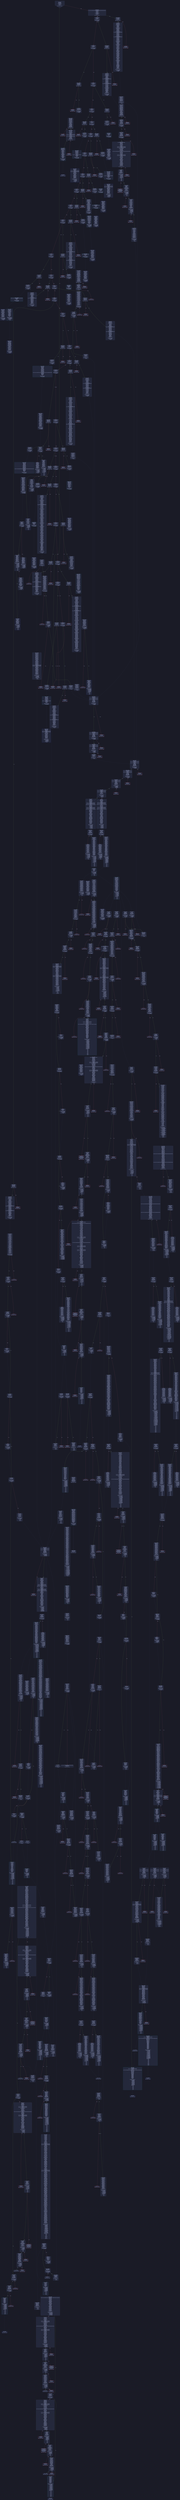 digraph G {
    node [shape=box, style="filled, rounded", color="#565f89", fontcolor="#c0caf5", fontname="Helvetica", fillcolor="#24283b"];
    edge [color="#414868", fontcolor="#c0caf5", fontname="Helvetica"];
    bgcolor="#1a1b26";
    0 [ label = "[00] PUSH1 80
[02] PUSH1 40
[04] MSTORE
[05] PUSH1 04
[07] CALLDATASIZE
[08] LT
[09] PUSH2 016a
[0c] JUMPI

Stack size req: 0, sizeΔ: 0
" shape = invhouse]
    1 [ label = "[0d] PUSH1 00
[0f] CALLDATALOAD
[10] PUSH29 0100000000000000000000000000000000000000000000000000000000
[2e] SWAP1
[2f] DIV
[30] PUSH4 ffffffff
[35] AND
[36] DUP1
[37] PUSH4 03d9d253
[3c] EQ
[3d] PUSH2 016f
[40] JUMPI

Stack size req: 0, sizeΔ: 1
"]
    2 [ label = "[41] DUP1
[42] PUSH4 0a798f24
[47] EQ
[48] PUSH2 0222
[4b] JUMPI

Stack size req: 1, sizeΔ: 0
Entry->Op usage:
	0->71:EQ:1
"]
    3 [ label = "[4c] DUP1
[4d] PUSH4 0fcc0c28
[52] EQ
[53] PUSH2 02a3
[56] JUMPI

Stack size req: 1, sizeΔ: 0
Entry->Op usage:
	0->82:EQ:1
"]
    4 [ label = "[57] DUP1
[58] PUSH4 224df42f
[5d] EQ
[5e] PUSH2 02ba
[61] JUMPI

Stack size req: 1, sizeΔ: 0
Entry->Op usage:
	0->93:EQ:1
"]
    5 [ label = "[62] DUP1
[63] PUSH4 23aa8174
[68] EQ
[69] PUSH2 02e5
[6c] JUMPI

Stack size req: 1, sizeΔ: 0
Entry->Op usage:
	0->104:EQ:1
"]
    6 [ label = "[6d] DUP1
[6e] PUSH4 24d73a93
[73] EQ
[74] PUSH2 033c
[77] JUMPI

Stack size req: 1, sizeΔ: 0
Entry->Op usage:
	0->115:EQ:1
"]
    7 [ label = "[78] DUP1
[79] PUSH4 3af973b1
[7e] EQ
[7f] PUSH2 0393
[82] JUMPI

Stack size req: 1, sizeΔ: 0
Entry->Op usage:
	0->126:EQ:1
"]
    8 [ label = "[83] DUP1
[84] PUSH4 4845be76
[89] EQ
[8a] PUSH2 03be
[8d] JUMPI

Stack size req: 1, sizeΔ: 0
Entry->Op usage:
	0->137:EQ:1
"]
    9 [ label = "[8e] DUP1
[8f] PUSH4 524bef8a
[94] EQ
[95] PUSH2 03e9
[98] JUMPI

Stack size req: 1, sizeΔ: 0
Entry->Op usage:
	0->148:EQ:1
"]
    10 [ label = "[99] DUP1
[9a] PUSH4 5d6e441b
[9f] EQ
[a0] PUSH2 042e
[a3] JUMPI

Stack size req: 1, sizeΔ: 0
Entry->Op usage:
	0->159:EQ:1
"]
    11 [ label = "[a4] DUP1
[a5] PUSH4 63ea0143
[aa] EQ
[ab] PUSH2 0459
[ae] JUMPI

Stack size req: 1, sizeΔ: 0
Entry->Op usage:
	0->170:EQ:1
"]
    12 [ label = "[af] DUP1
[b0] PUSH4 679b3763
[b5] EQ
[b6] PUSH2 04d0
[b9] JUMPI

Stack size req: 1, sizeΔ: 0
Entry->Op usage:
	0->181:EQ:1
"]
    13 [ label = "[ba] DUP1
[bb] PUSH4 71e75992
[c0] EQ
[c1] PUSH2 04fb
[c4] JUMPI

Stack size req: 1, sizeΔ: 0
Entry->Op usage:
	0->192:EQ:1
"]
    14 [ label = "[c5] DUP1
[c6] PUSH4 7709bc78
[cb] EQ
[cc] PUSH2 0526
[cf] JUMPI

Stack size req: 1, sizeΔ: 0
Entry->Op usage:
	0->203:EQ:1
"]
    15 [ label = "[d0] DUP1
[d1] PUSH4 7c4734f4
[d6] EQ
[d7] PUSH2 0581
[da] JUMPI

Stack size req: 1, sizeΔ: 0
Entry->Op usage:
	0->214:EQ:1
"]
    16 [ label = "[db] DUP1
[dc] PUSH4 838d6e05
[e1] EQ
[e2] PUSH2 0600
[e5] JUMPI

Stack size req: 1, sizeΔ: 0
Entry->Op usage:
	0->225:EQ:1
"]
    17 [ label = "[e6] DUP1
[e7] PUSH4 87234237
[ec] EQ
[ed] PUSH2 0696
[f0] JUMPI

Stack size req: 1, sizeΔ: 0
Entry->Op usage:
	0->236:EQ:1
"]
    18 [ label = "[f1] DUP1
[f2] PUSH4 938bcd67
[f7] EQ
[f8] PUSH2 0726
[fb] JUMPI

Stack size req: 1, sizeΔ: 0
Entry->Op usage:
	0->247:EQ:1
"]
    19 [ label = "[fc] DUP1
[fd] PUSH4 9cadb159
[0102] EQ
[0103] PUSH2 079d
[0106] JUMPI

Stack size req: 1, sizeΔ: 0
Entry->Op usage:
	0->258:EQ:1
"]
    20 [ label = "[0107] DUP1
[0108] PUSH4 b32c65c8
[010d] EQ
[010e] PUSH2 084e
[0111] JUMPI

Stack size req: 1, sizeΔ: 0
Entry->Op usage:
	0->269:EQ:1
"]
    21 [ label = "[0112] DUP1
[0113] PUSH4 b7506d70
[0118] EQ
[0119] PUSH2 08de
[011c] JUMPI

Stack size req: 1, sizeΔ: 0
Entry->Op usage:
	0->280:EQ:1
"]
    22 [ label = "[011d] DUP1
[011e] PUSH4 b8378f75
[0123] EQ
[0124] PUSH2 090d
[0127] JUMPI

Stack size req: 1, sizeΔ: 0
Entry->Op usage:
	0->291:EQ:1
"]
    23 [ label = "[0128] DUP1
[0129] PUSH4 db45479b
[012e] EQ
[012f] PUSH2 0938
[0132] JUMPI

Stack size req: 1, sizeΔ: 0
Entry->Op usage:
	0->302:EQ:1
"]
    24 [ label = "[0133] DUP1
[0134] PUSH4 e5949b5d
[0139] EQ
[013a] PUSH2 09f1
[013d] JUMPI

Stack size req: 1, sizeΔ: 0
Entry->Op usage:
	0->313:EQ:1
"]
    25 [ label = "[013e] DUP1
[013f] PUSH4 ee4516d9
[0144] EQ
[0145] PUSH2 0a47
[0148] JUMPI

Stack size req: 1, sizeΔ: 0
Entry->Op usage:
	0->324:EQ:1
"]
    26 [ label = "[0149] DUP1
[014a] PUSH4 fadc554b
[014f] EQ
[0150] PUSH2 0b06
[0153] JUMPI

Stack size req: 1, sizeΔ: 0
Entry->Op usage:
	0->335:EQ:1
"]
    27 [ label = "[0154] DUP1
[0155] PUSH4 fc0c546a
[015a] EQ
[015b] PUSH2 0bc9
[015e] JUMPI

Stack size req: 1, sizeΔ: 0
Entry->Op usage:
	0->346:EQ:1
"]
    28 [ label = "[015f] DUP1
[0160] PUSH4 fe49ba1c
[0165] EQ
[0166] PUSH2 0c20
[0169] JUMPI

Stack size req: 1, sizeΔ: 0
Entry->Op usage:
	0->357:EQ:1
"]
    29 [ label = "[016a] JUMPDEST
[016b] PUSH1 00
[016d] DUP1
[016e] REVERT

Stack size req: 0, sizeΔ: 0
" color = "red"]
    30 [ label = "[016f] JUMPDEST
[0170] CALLVALUE
[0171] DUP1
[0172] ISZERO
[0173] PUSH2 017b
[0176] JUMPI

Stack size req: 0, sizeΔ: 1
"]
    31 [ label = "[0177] PUSH1 00
[0179] DUP1
[017a] REVERT

Stack size req: 0, sizeΔ: 0
" color = "red"]
    32 [ label = "[017b] JUMPDEST
[017c] POP
[017d] PUSH2 0220
[0180] PUSH1 04
[0182] DUP1
[0183] CALLDATASIZE
[0184] SUB
[0185] DUP2
[0186] ADD
[0187] SWAP1
[0188] DUP1
[0189] DUP1
[018a] CALLDATALOAD
[018b] SWAP1
[018c] PUSH1 20
[018e] ADD
[018f] SWAP1
[0190] SWAP3
[0191] SWAP2
[0192] SWAP1
[0193] DUP1
[0194] CALLDATALOAD
[0195] PUSH20 ffffffffffffffffffffffffffffffffffffffff
[01aa] AND
[01ab] SWAP1
[01ac] PUSH1 20
[01ae] ADD
[01af] SWAP1
[01b0] SWAP3
[01b1] SWAP2
[01b2] SWAP1
[01b3] DUP1
[01b4] CALLDATALOAD
[01b5] PUSH20 ffffffffffffffffffffffffffffffffffffffff
[01ca] AND
[01cb] SWAP1
[01cc] PUSH1 20
[01ce] ADD
[01cf] SWAP1
[01d0] SWAP3
[01d1] SWAP2
[01d2] SWAP1
[01d3] DUP1
[01d4] CALLDATALOAD
[01d5] SWAP1
[01d6] PUSH1 20
[01d8] ADD
[01d9] SWAP1
[01da] DUP3
[01db] ADD
[01dc] DUP1
[01dd] CALLDATALOAD
[01de] SWAP1
[01df] PUSH1 20
[01e1] ADD
[01e2] SWAP1
[01e3] DUP1
[01e4] DUP1
[01e5] PUSH1 1f
[01e7] ADD
[01e8] PUSH1 20
[01ea] DUP1
[01eb] SWAP2
[01ec] DIV
[01ed] MUL
[01ee] PUSH1 20
[01f0] ADD
[01f1] PUSH1 40
[01f3] MLOAD
[01f4] SWAP1
[01f5] DUP2
[01f6] ADD
[01f7] PUSH1 40
[01f9] MSTORE
[01fa] DUP1
[01fb] SWAP4
[01fc] SWAP3
[01fd] SWAP2
[01fe] SWAP1
[01ff] DUP2
[0200] DUP2
[0201] MSTORE
[0202] PUSH1 20
[0204] ADD
[0205] DUP4
[0206] DUP4
[0207] DUP1
[0208] DUP3
[0209] DUP5
[020a] CALLDATACOPY
[020b] DUP3
[020c] ADD
[020d] SWAP2
[020e] POP
[020f] POP
[0210] POP
[0211] POP
[0212] POP
[0213] POP
[0214] SWAP2
[0215] SWAP3
[0216] SWAP2
[0217] SWAP3
[0218] SWAP1
[0219] POP
[021a] POP
[021b] POP
[021c] PUSH2 0ca9
[021f] JUMP

Stack size req: 1, sizeΔ: 4
Entry->Op usage:
	0->380:POP:0
Entry->Exit:
	0->😵
"]
    33 [ label = "[0220] JUMPDEST
[0221] STOP

Stack size req: 0, sizeΔ: 0
" color = "darkblue"]
    34 [ label = "[0222] JUMPDEST
[0223] CALLVALUE
[0224] DUP1
[0225] ISZERO
[0226] PUSH2 022e
[0229] JUMPI

Stack size req: 0, sizeΔ: 1
"]
    35 [ label = "[022a] PUSH1 00
[022c] DUP1
[022d] REVERT

Stack size req: 0, sizeΔ: 0
" color = "red"]
    36 [ label = "[022e] JUMPDEST
[022f] POP
[0230] PUSH2 028d
[0233] PUSH1 04
[0235] DUP1
[0236] CALLDATASIZE
[0237] SUB
[0238] DUP2
[0239] ADD
[023a] SWAP1
[023b] DUP1
[023c] DUP1
[023d] CALLDATALOAD
[023e] PUSH20 ffffffffffffffffffffffffffffffffffffffff
[0253] AND
[0254] SWAP1
[0255] PUSH1 20
[0257] ADD
[0258] SWAP1
[0259] SWAP3
[025a] SWAP2
[025b] SWAP1
[025c] DUP1
[025d] CALLDATALOAD
[025e] PUSH20 ffffffffffffffffffffffffffffffffffffffff
[0273] AND
[0274] SWAP1
[0275] PUSH1 20
[0277] ADD
[0278] SWAP1
[0279] SWAP3
[027a] SWAP2
[027b] SWAP1
[027c] DUP1
[027d] CALLDATALOAD
[027e] SWAP1
[027f] PUSH1 20
[0281] ADD
[0282] SWAP1
[0283] SWAP3
[0284] SWAP2
[0285] SWAP1
[0286] POP
[0287] POP
[0288] POP
[0289] PUSH2 1096
[028c] JUMP

Stack size req: 1, sizeΔ: 3
Entry->Op usage:
	0->559:POP:0
Entry->Exit:
	0->😵
"]
    37 [ label = "[028d] JUMPDEST
[028e] PUSH1 40
[0290] MLOAD
[0291] DUP1
[0292] DUP3
[0293] DUP2
[0294] MSTORE
[0295] PUSH1 20
[0297] ADD
[0298] SWAP2
[0299] POP
[029a] POP
[029b] PUSH1 40
[029d] MLOAD
[029e] DUP1
[029f] SWAP2
[02a0] SUB
[02a1] SWAP1
[02a2] RETURN

Stack size req: 1, sizeΔ: -1
Entry->Op usage:
	0->660:MSTORE:1
	0->665:POP:0
Entry->Exit:
	0->😵
" color = "darkblue"]
    38 [ label = "[02a3] JUMPDEST
[02a4] CALLVALUE
[02a5] DUP1
[02a6] ISZERO
[02a7] PUSH2 02af
[02aa] JUMPI

Stack size req: 0, sizeΔ: 1
"]
    39 [ label = "[02ab] PUSH1 00
[02ad] DUP1
[02ae] REVERT

Stack size req: 0, sizeΔ: 0
" color = "red"]
    40 [ label = "[02af] JUMPDEST
[02b0] POP
[02b1] PUSH2 02b8
[02b4] PUSH2 1355
[02b7] JUMP

Stack size req: 1, sizeΔ: 0
Entry->Op usage:
	0->688:POP:0
Entry->Exit:
	0->😵
"]
    41 [ label = "[02b8] JUMPDEST
[02b9] STOP

Stack size req: 0, sizeΔ: 0
" color = "darkblue"]
    42 [ label = "[02ba] JUMPDEST
[02bb] CALLVALUE
[02bc] DUP1
[02bd] ISZERO
[02be] PUSH2 02c6
[02c1] JUMPI

Stack size req: 0, sizeΔ: 1
"]
    43 [ label = "[02c2] PUSH1 00
[02c4] DUP1
[02c5] REVERT

Stack size req: 0, sizeΔ: 0
" color = "red"]
    44 [ label = "[02c6] JUMPDEST
[02c7] POP
[02c8] PUSH2 02cf
[02cb] PUSH2 13f0
[02ce] JUMP

Stack size req: 1, sizeΔ: 0
Entry->Op usage:
	0->711:POP:0
Entry->Exit:
	0->😵
"]
    45 [ label = "[02cf] JUMPDEST
[02d0] PUSH1 40
[02d2] MLOAD
[02d3] DUP1
[02d4] DUP3
[02d5] DUP2
[02d6] MSTORE
[02d7] PUSH1 20
[02d9] ADD
[02da] SWAP2
[02db] POP
[02dc] POP
[02dd] PUSH1 40
[02df] MLOAD
[02e0] DUP1
[02e1] SWAP2
[02e2] SUB
[02e3] SWAP1
[02e4] RETURN

Stack size req: 1, sizeΔ: -1
Entry->Op usage:
	0->726:MSTORE:1
	0->731:POP:0
Entry->Exit:
	0->😵
" color = "darkblue"]
    46 [ label = "[02e5] JUMPDEST
[02e6] CALLVALUE
[02e7] DUP1
[02e8] ISZERO
[02e9] PUSH2 02f1
[02ec] JUMPI

Stack size req: 0, sizeΔ: 1
"]
    47 [ label = "[02ed] PUSH1 00
[02ef] DUP1
[02f0] REVERT

Stack size req: 0, sizeΔ: 0
" color = "red"]
    48 [ label = "[02f1] JUMPDEST
[02f2] POP
[02f3] PUSH2 02fa
[02f6] PUSH2 13f6
[02f9] JUMP

Stack size req: 1, sizeΔ: 0
Entry->Op usage:
	0->754:POP:0
Entry->Exit:
	0->😵
"]
    49 [ label = "[02fa] JUMPDEST
[02fb] PUSH1 40
[02fd] MLOAD
[02fe] DUP1
[02ff] DUP3
[0300] PUSH20 ffffffffffffffffffffffffffffffffffffffff
[0315] AND
[0316] PUSH20 ffffffffffffffffffffffffffffffffffffffff
[032b] AND
[032c] DUP2
[032d] MSTORE
[032e] PUSH1 20
[0330] ADD
[0331] SWAP2
[0332] POP
[0333] POP
[0334] PUSH1 40
[0336] MLOAD
[0337] DUP1
[0338] SWAP2
[0339] SUB
[033a] SWAP1
[033b] RETURN

Stack size req: 1, sizeΔ: -1
Entry->Op usage:
	0->789:AND:1
	0->811:AND:1
	0->813:MSTORE:1
	0->818:POP:0
Entry->Exit:
	0->😵
" color = "darkblue"]
    50 [ label = "[033c] JUMPDEST
[033d] CALLVALUE
[033e] DUP1
[033f] ISZERO
[0340] PUSH2 0348
[0343] JUMPI

Stack size req: 0, sizeΔ: 1
"]
    51 [ label = "[0344] PUSH1 00
[0346] DUP1
[0347] REVERT

Stack size req: 0, sizeΔ: 0
" color = "red"]
    52 [ label = "[0348] JUMPDEST
[0349] POP
[034a] PUSH2 0351
[034d] PUSH2 141c
[0350] JUMP

Stack size req: 1, sizeΔ: 0
Entry->Op usage:
	0->841:POP:0
Entry->Exit:
	0->😵
"]
    53 [ label = "[0351] JUMPDEST
[0352] PUSH1 40
[0354] MLOAD
[0355] DUP1
[0356] DUP3
[0357] PUSH20 ffffffffffffffffffffffffffffffffffffffff
[036c] AND
[036d] PUSH20 ffffffffffffffffffffffffffffffffffffffff
[0382] AND
[0383] DUP2
[0384] MSTORE
[0385] PUSH1 20
[0387] ADD
[0388] SWAP2
[0389] POP
[038a] POP
[038b] PUSH1 40
[038d] MLOAD
[038e] DUP1
[038f] SWAP2
[0390] SUB
[0391] SWAP1
[0392] RETURN

Stack size req: 1, sizeΔ: -1
Entry->Op usage:
	0->876:AND:1
	0->898:AND:1
	0->900:MSTORE:1
	0->905:POP:0
Entry->Exit:
	0->😵
" color = "darkblue"]
    54 [ label = "[0393] JUMPDEST
[0394] CALLVALUE
[0395] DUP1
[0396] ISZERO
[0397] PUSH2 039f
[039a] JUMPI

Stack size req: 0, sizeΔ: 1
"]
    55 [ label = "[039b] PUSH1 00
[039d] DUP1
[039e] REVERT

Stack size req: 0, sizeΔ: 0
" color = "red"]
    56 [ label = "[039f] JUMPDEST
[03a0] POP
[03a1] PUSH2 03a8
[03a4] PUSH2 1442
[03a7] JUMP

Stack size req: 1, sizeΔ: 0
Entry->Op usage:
	0->928:POP:0
Entry->Exit:
	0->😵
"]
    57 [ label = "[03a8] JUMPDEST
[03a9] PUSH1 40
[03ab] MLOAD
[03ac] DUP1
[03ad] DUP3
[03ae] DUP2
[03af] MSTORE
[03b0] PUSH1 20
[03b2] ADD
[03b3] SWAP2
[03b4] POP
[03b5] POP
[03b6] PUSH1 40
[03b8] MLOAD
[03b9] DUP1
[03ba] SWAP2
[03bb] SUB
[03bc] SWAP1
[03bd] RETURN

Stack size req: 1, sizeΔ: -1
Entry->Op usage:
	0->943:MSTORE:1
	0->948:POP:0
Entry->Exit:
	0->😵
" color = "darkblue"]
    58 [ label = "[03be] JUMPDEST
[03bf] CALLVALUE
[03c0] DUP1
[03c1] ISZERO
[03c2] PUSH2 03ca
[03c5] JUMPI

Stack size req: 0, sizeΔ: 1
"]
    59 [ label = "[03c6] PUSH1 00
[03c8] DUP1
[03c9] REVERT

Stack size req: 0, sizeΔ: 0
" color = "red"]
    60 [ label = "[03ca] JUMPDEST
[03cb] POP
[03cc] PUSH2 03d3
[03cf] PUSH2 1448
[03d2] JUMP

Stack size req: 1, sizeΔ: 0
Entry->Op usage:
	0->971:POP:0
Entry->Exit:
	0->😵
"]
    61 [ label = "[03d3] JUMPDEST
[03d4] PUSH1 40
[03d6] MLOAD
[03d7] DUP1
[03d8] DUP3
[03d9] DUP2
[03da] MSTORE
[03db] PUSH1 20
[03dd] ADD
[03de] SWAP2
[03df] POP
[03e0] POP
[03e1] PUSH1 40
[03e3] MLOAD
[03e4] DUP1
[03e5] SWAP2
[03e6] SUB
[03e7] SWAP1
[03e8] RETURN

Stack size req: 1, sizeΔ: -1
Entry->Op usage:
	0->986:MSTORE:1
	0->991:POP:0
Entry->Exit:
	0->😵
" color = "darkblue"]
    62 [ label = "[03e9] JUMPDEST
[03ea] CALLVALUE
[03eb] DUP1
[03ec] ISZERO
[03ed] PUSH2 03f5
[03f0] JUMPI

Stack size req: 0, sizeΔ: 1
"]
    63 [ label = "[03f1] PUSH1 00
[03f3] DUP1
[03f4] REVERT

Stack size req: 0, sizeΔ: 0
" color = "red"]
    64 [ label = "[03f5] JUMPDEST
[03f6] POP
[03f7] PUSH2 0418
[03fa] PUSH1 04
[03fc] DUP1
[03fd] CALLDATASIZE
[03fe] SUB
[03ff] DUP2
[0400] ADD
[0401] SWAP1
[0402] DUP1
[0403] DUP1
[0404] CALLDATALOAD
[0405] PUSH1 00
[0407] NOT
[0408] AND
[0409] SWAP1
[040a] PUSH1 20
[040c] ADD
[040d] SWAP1
[040e] SWAP3
[040f] SWAP2
[0410] SWAP1
[0411] POP
[0412] POP
[0413] POP
[0414] PUSH2 1455
[0417] JUMP

Stack size req: 1, sizeΔ: 1
Entry->Op usage:
	0->1014:POP:0
Entry->Exit:
	0->😵
"]
    65 [ label = "[0418] JUMPDEST
[0419] PUSH1 40
[041b] MLOAD
[041c] DUP1
[041d] DUP3
[041e] DUP2
[041f] MSTORE
[0420] PUSH1 20
[0422] ADD
[0423] SWAP2
[0424] POP
[0425] POP
[0426] PUSH1 40
[0428] MLOAD
[0429] DUP1
[042a] SWAP2
[042b] SUB
[042c] SWAP1
[042d] RETURN

Stack size req: 1, sizeΔ: -1
Entry->Op usage:
	0->1055:MSTORE:1
	0->1060:POP:0
Entry->Exit:
	0->😵
" color = "darkblue"]
    66 [ label = "[042e] JUMPDEST
[042f] CALLVALUE
[0430] DUP1
[0431] ISZERO
[0432] PUSH2 043a
[0435] JUMPI

Stack size req: 0, sizeΔ: 1
"]
    67 [ label = "[0436] PUSH1 00
[0438] DUP1
[0439] REVERT

Stack size req: 0, sizeΔ: 0
" color = "red"]
    68 [ label = "[043a] JUMPDEST
[043b] POP
[043c] PUSH2 0443
[043f] PUSH2 146d
[0442] JUMP

Stack size req: 1, sizeΔ: 0
Entry->Op usage:
	0->1083:POP:0
Entry->Exit:
	0->😵
"]
    69 [ label = "[0443] JUMPDEST
[0444] PUSH1 40
[0446] MLOAD
[0447] DUP1
[0448] DUP3
[0449] DUP2
[044a] MSTORE
[044b] PUSH1 20
[044d] ADD
[044e] SWAP2
[044f] POP
[0450] POP
[0451] PUSH1 40
[0453] MLOAD
[0454] DUP1
[0455] SWAP2
[0456] SUB
[0457] SWAP1
[0458] RETURN

Stack size req: 1, sizeΔ: -1
Entry->Op usage:
	0->1098:MSTORE:1
	0->1103:POP:0
Entry->Exit:
	0->😵
" color = "darkblue"]
    70 [ label = "[0459] JUMPDEST
[045a] CALLVALUE
[045b] DUP1
[045c] ISZERO
[045d] PUSH2 0465
[0460] JUMPI

Stack size req: 0, sizeΔ: 1
"]
    71 [ label = "[0461] PUSH1 00
[0463] DUP1
[0464] REVERT

Stack size req: 0, sizeΔ: 0
" color = "red"]
    72 [ label = "[0465] JUMPDEST
[0466] POP
[0467] PUSH2 04ce
[046a] PUSH1 04
[046c] DUP1
[046d] CALLDATASIZE
[046e] SUB
[046f] DUP2
[0470] ADD
[0471] SWAP1
[0472] DUP1
[0473] DUP1
[0474] CALLDATALOAD
[0475] SWAP1
[0476] PUSH1 20
[0478] ADD
[0479] SWAP1
[047a] SWAP3
[047b] SWAP2
[047c] SWAP1
[047d] DUP1
[047e] CALLDATALOAD
[047f] PUSH20 ffffffffffffffffffffffffffffffffffffffff
[0494] AND
[0495] SWAP1
[0496] PUSH1 20
[0498] ADD
[0499] SWAP1
[049a] SWAP3
[049b] SWAP2
[049c] SWAP1
[049d] DUP1
[049e] CALLDATALOAD
[049f] SWAP1
[04a0] PUSH1 20
[04a2] ADD
[04a3] SWAP1
[04a4] SWAP3
[04a5] SWAP2
[04a6] SWAP1
[04a7] DUP1
[04a8] CALLDATALOAD
[04a9] PUSH20 ffffffffffffffffffffffffffffffffffffffff
[04be] AND
[04bf] SWAP1
[04c0] PUSH1 20
[04c2] ADD
[04c3] SWAP1
[04c4] SWAP3
[04c5] SWAP2
[04c6] SWAP1
[04c7] POP
[04c8] POP
[04c9] POP
[04ca] PUSH2 1479
[04cd] JUMP

Stack size req: 1, sizeΔ: 4
Entry->Op usage:
	0->1126:POP:0
Entry->Exit:
	0->😵
"]
    73 [ label = "[04ce] JUMPDEST
[04cf] STOP

Stack size req: 0, sizeΔ: 0
" color = "darkblue"]
    74 [ label = "[04d0] JUMPDEST
[04d1] CALLVALUE
[04d2] DUP1
[04d3] ISZERO
[04d4] PUSH2 04dc
[04d7] JUMPI

Stack size req: 0, sizeΔ: 1
"]
    75 [ label = "[04d8] PUSH1 00
[04da] DUP1
[04db] REVERT

Stack size req: 0, sizeΔ: 0
" color = "red"]
    76 [ label = "[04dc] JUMPDEST
[04dd] POP
[04de] PUSH2 04e5
[04e1] PUSH2 18d1
[04e4] JUMP

Stack size req: 1, sizeΔ: 0
Entry->Op usage:
	0->1245:POP:0
Entry->Exit:
	0->😵
"]
    77 [ label = "[04e5] JUMPDEST
[04e6] PUSH1 40
[04e8] MLOAD
[04e9] DUP1
[04ea] DUP3
[04eb] DUP2
[04ec] MSTORE
[04ed] PUSH1 20
[04ef] ADD
[04f0] SWAP2
[04f1] POP
[04f2] POP
[04f3] PUSH1 40
[04f5] MLOAD
[04f6] DUP1
[04f7] SWAP2
[04f8] SUB
[04f9] SWAP1
[04fa] RETURN

Stack size req: 1, sizeΔ: -1
Entry->Op usage:
	0->1260:MSTORE:1
	0->1265:POP:0
Entry->Exit:
	0->😵
" color = "darkblue"]
    78 [ label = "[04fb] JUMPDEST
[04fc] CALLVALUE
[04fd] DUP1
[04fe] ISZERO
[04ff] PUSH2 0507
[0502] JUMPI

Stack size req: 0, sizeΔ: 1
"]
    79 [ label = "[0503] PUSH1 00
[0505] DUP1
[0506] REVERT

Stack size req: 0, sizeΔ: 0
" color = "red"]
    80 [ label = "[0507] JUMPDEST
[0508] POP
[0509] PUSH2 0510
[050c] PUSH2 18d7
[050f] JUMP

Stack size req: 1, sizeΔ: 0
Entry->Op usage:
	0->1288:POP:0
Entry->Exit:
	0->😵
"]
    81 [ label = "[0510] JUMPDEST
[0511] PUSH1 40
[0513] MLOAD
[0514] DUP1
[0515] DUP3
[0516] DUP2
[0517] MSTORE
[0518] PUSH1 20
[051a] ADD
[051b] SWAP2
[051c] POP
[051d] POP
[051e] PUSH1 40
[0520] MLOAD
[0521] DUP1
[0522] SWAP2
[0523] SUB
[0524] SWAP1
[0525] RETURN

Stack size req: 1, sizeΔ: -1
Entry->Op usage:
	0->1303:MSTORE:1
	0->1308:POP:0
Entry->Exit:
	0->😵
" color = "darkblue"]
    82 [ label = "[0526] JUMPDEST
[0527] CALLVALUE
[0528] DUP1
[0529] ISZERO
[052a] PUSH2 0532
[052d] JUMPI

Stack size req: 0, sizeΔ: 1
"]
    83 [ label = "[052e] PUSH1 00
[0530] DUP1
[0531] REVERT

Stack size req: 0, sizeΔ: 0
" color = "red"]
    84 [ label = "[0532] JUMPDEST
[0533] POP
[0534] PUSH2 0567
[0537] PUSH1 04
[0539] DUP1
[053a] CALLDATASIZE
[053b] SUB
[053c] DUP2
[053d] ADD
[053e] SWAP1
[053f] DUP1
[0540] DUP1
[0541] CALLDATALOAD
[0542] PUSH20 ffffffffffffffffffffffffffffffffffffffff
[0557] AND
[0558] SWAP1
[0559] PUSH1 20
[055b] ADD
[055c] SWAP1
[055d] SWAP3
[055e] SWAP2
[055f] SWAP1
[0560] POP
[0561] POP
[0562] POP
[0563] PUSH2 18fb
[0566] JUMP

Stack size req: 1, sizeΔ: 1
Entry->Op usage:
	0->1331:POP:0
Entry->Exit:
	0->😵
"]
    85 [ label = "[0567] JUMPDEST
[0568] PUSH1 40
[056a] MLOAD
[056b] DUP1
[056c] DUP3
[056d] ISZERO
[056e] ISZERO
[056f] ISZERO
[0570] ISZERO
[0571] DUP2
[0572] MSTORE
[0573] PUSH1 20
[0575] ADD
[0576] SWAP2
[0577] POP
[0578] POP
[0579] PUSH1 40
[057b] MLOAD
[057c] DUP1
[057d] SWAP2
[057e] SUB
[057f] SWAP1
[0580] RETURN

Stack size req: 1, sizeΔ: -1
Entry->Op usage:
	0->1389:ISZERO:0
	0->1399:POP:0
Entry->Exit:
	0->😵
" color = "darkblue"]
    86 [ label = "[0581] JUMPDEST
[0582] CALLVALUE
[0583] DUP1
[0584] ISZERO
[0585] PUSH2 058d
[0588] JUMPI

Stack size req: 0, sizeΔ: 1
"]
    87 [ label = "[0589] PUSH1 00
[058b] DUP1
[058c] REVERT

Stack size req: 0, sizeΔ: 0
" color = "red"]
    88 [ label = "[058d] JUMPDEST
[058e] POP
[058f] PUSH2 05e2
[0592] PUSH1 04
[0594] DUP1
[0595] CALLDATASIZE
[0596] SUB
[0597] DUP2
[0598] ADD
[0599] SWAP1
[059a] DUP1
[059b] DUP1
[059c] CALLDATALOAD
[059d] PUSH20 ffffffffffffffffffffffffffffffffffffffff
[05b2] AND
[05b3] SWAP1
[05b4] PUSH1 20
[05b6] ADD
[05b7] SWAP1
[05b8] SWAP3
[05b9] SWAP2
[05ba] SWAP1
[05bb] DUP1
[05bc] CALLDATALOAD
[05bd] PUSH20 ffffffffffffffffffffffffffffffffffffffff
[05d2] AND
[05d3] SWAP1
[05d4] PUSH1 20
[05d6] ADD
[05d7] SWAP1
[05d8] SWAP3
[05d9] SWAP2
[05da] SWAP1
[05db] POP
[05dc] POP
[05dd] POP
[05de] PUSH2 190e
[05e1] JUMP

Stack size req: 1, sizeΔ: 2
Entry->Op usage:
	0->1422:POP:0
Entry->Exit:
	0->😵
"]
    89 [ label = "[05e2] JUMPDEST
[05e3] PUSH1 40
[05e5] MLOAD
[05e6] DUP1
[05e7] DUP3
[05e8] PUSH1 00
[05ea] NOT
[05eb] AND
[05ec] PUSH1 00
[05ee] NOT
[05ef] AND
[05f0] DUP2
[05f1] MSTORE
[05f2] PUSH1 20
[05f4] ADD
[05f5] SWAP2
[05f6] POP
[05f7] POP
[05f8] PUSH1 40
[05fa] MLOAD
[05fb] DUP1
[05fc] SWAP2
[05fd] SUB
[05fe] SWAP1
[05ff] RETURN

Stack size req: 1, sizeΔ: -1
Entry->Op usage:
	0->1515:AND:1
	0->1519:AND:1
	0->1521:MSTORE:1
	0->1526:POP:0
Entry->Exit:
	0->😵
" color = "darkblue"]
    90 [ label = "[0600] JUMPDEST
[0601] CALLVALUE
[0602] DUP1
[0603] ISZERO
[0604] PUSH2 060c
[0607] JUMPI

Stack size req: 0, sizeΔ: 1
"]
    91 [ label = "[0608] PUSH1 00
[060a] DUP1
[060b] REVERT

Stack size req: 0, sizeΔ: 0
" color = "red"]
    92 [ label = "[060c] JUMPDEST
[060d] POP
[060e] PUSH2 066b
[0611] PUSH1 04
[0613] DUP1
[0614] CALLDATASIZE
[0615] SUB
[0616] DUP2
[0617] ADD
[0618] SWAP1
[0619] DUP1
[061a] DUP1
[061b] CALLDATALOAD
[061c] SWAP1
[061d] PUSH1 20
[061f] ADD
[0620] SWAP1
[0621] SWAP3
[0622] SWAP2
[0623] SWAP1
[0624] DUP1
[0625] CALLDATALOAD
[0626] PUSH20 ffffffffffffffffffffffffffffffffffffffff
[063b] AND
[063c] SWAP1
[063d] PUSH1 20
[063f] ADD
[0640] SWAP1
[0641] SWAP3
[0642] SWAP2
[0643] SWAP1
[0644] DUP1
[0645] CALLDATALOAD
[0646] PUSH20 ffffffffffffffffffffffffffffffffffffffff
[065b] AND
[065c] SWAP1
[065d] PUSH1 20
[065f] ADD
[0660] SWAP1
[0661] SWAP3
[0662] SWAP2
[0663] SWAP1
[0664] POP
[0665] POP
[0666] POP
[0667] PUSH2 1c06
[066a] JUMP

Stack size req: 1, sizeΔ: 3
Entry->Op usage:
	0->1549:POP:0
Entry->Exit:
	0->😵
"]
    93 [ label = "[066b] JUMPDEST
[066c] PUSH1 40
[066e] MLOAD
[066f] DUP1
[0670] DUP4
[0671] DUP2
[0672] MSTORE
[0673] PUSH1 20
[0675] ADD
[0676] DUP3
[0677] PUSH1 04
[0679] DUP2
[067a] GT
[067b] ISZERO
[067c] PUSH2 0681
[067f] JUMPI

Stack size req: 2, sizeΔ: 3
Entry->Op usage:
	0->1658:GT:0
	1->1650:MSTORE:1
Entry->Exit:
	0->0, 3
"]
    94 [ label = "[0680] INVALID

Stack size req: 0, sizeΔ: 0
" color = "red"]
    95 [ label = "[0681] JUMPDEST
[0682] PUSH1 ff
[0684] AND
[0685] DUP2
[0686] MSTORE
[0687] PUSH1 20
[0689] ADD
[068a] SWAP3
[068b] POP
[068c] POP
[068d] POP
[068e] PUSH1 40
[0690] MLOAD
[0691] DUP1
[0692] SWAP2
[0693] SUB
[0694] SWAP1
[0695] RETURN

Stack size req: 5, sizeΔ: -5
Entry->Op usage:
	0->1668:AND:1
	0->1670:MSTORE:1
	1->1670:MSTORE:0
	1->1673:ADD:1
	2->1676:POP:0
	3->1677:POP:0
	4->1675:POP:0
Entry->Exit:
	0->😵
	1->😵
	2->😵
	3->😵
	4->😵
" color = "darkblue"]
    96 [ label = "[0696] JUMPDEST
[0697] CALLVALUE
[0698] DUP1
[0699] ISZERO
[069a] PUSH2 06a2
[069d] JUMPI

Stack size req: 0, sizeΔ: 1
"]
    97 [ label = "[069e] PUSH1 00
[06a0] DUP1
[06a1] REVERT

Stack size req: 0, sizeΔ: 0
" color = "red"]
    98 [ label = "[06a2] JUMPDEST
[06a3] POP
[06a4] PUSH2 06ab
[06a7] PUSH2 1d07
[06aa] JUMP

Stack size req: 1, sizeΔ: 0
Entry->Op usage:
	0->1699:POP:0
Entry->Exit:
	0->😵
"]
    99 [ label = "[06ab] JUMPDEST
[06ac] PUSH1 40
[06ae] MLOAD
[06af] DUP1
[06b0] DUP1
[06b1] PUSH1 20
[06b3] ADD
[06b4] DUP3
[06b5] DUP2
[06b6] SUB
[06b7] DUP3
[06b8] MSTORE
[06b9] DUP4
[06ba] DUP2
[06bb] DUP2
[06bc] MLOAD
[06bd] DUP2
[06be] MSTORE
[06bf] PUSH1 20
[06c1] ADD
[06c2] SWAP2
[06c3] POP
[06c4] DUP1
[06c5] MLOAD
[06c6] SWAP1
[06c7] PUSH1 20
[06c9] ADD
[06ca] SWAP1
[06cb] DUP1
[06cc] DUP4
[06cd] DUP4
[06ce] PUSH1 00

Stack size req: 1, sizeΔ: 9
Entry->Op usage:
	0->1724:MLOAD:0
	0->1733:MLOAD:0
	0->1737:ADD:1
"]
    100 [ label = "[06d0] JUMPDEST
[06d1] DUP4
[06d2] DUP2
[06d3] LT
[06d4] ISZERO
[06d5] PUSH2 06eb
[06d8] JUMPI

Stack size req: 4, sizeΔ: 0
Entry->Op usage:
	0->1747:LT:0
	3->1747:LT:1
"]
    101 [ label = "[06d9] DUP1
[06da] DUP3
[06db] ADD
[06dc] MLOAD
[06dd] DUP2
[06de] DUP5
[06df] ADD
[06e0] MSTORE
[06e1] PUSH1 20
[06e3] DUP2
[06e4] ADD
[06e5] SWAP1
[06e6] POP
[06e7] PUSH2 06d0
[06ea] JUMP

Stack size req: 3, sizeΔ: 0
Entry->Op usage:
	0->1755:ADD:1
	0->1759:ADD:1
	0->1764:ADD:0
	0->1766:POP:0
	1->1755:ADD:0
	2->1759:ADD:0
Entry->Exit:
	0->😵
"]
    102 [ label = "[06eb] JUMPDEST
[06ec] POP
[06ed] POP
[06ee] POP
[06ef] POP
[06f0] SWAP1
[06f1] POP
[06f2] SWAP1
[06f3] DUP2
[06f4] ADD
[06f5] SWAP1
[06f6] PUSH1 1f
[06f8] AND
[06f9] DUP1
[06fa] ISZERO
[06fb] PUSH2 0718
[06fe] JUMPI

Stack size req: 7, sizeΔ: -5
Entry->Op usage:
	0->1772:POP:0
	1->1773:POP:0
	2->1774:POP:0
	3->1775:POP:0
	4->1780:ADD:0
	4->1784:AND:1
	4->1786:ISZERO:0
	5->1777:POP:0
	6->1780:ADD:1
Entry->Exit:
	0->😵
	1->😵
	2->😵
	3->😵
	4->0
	5->😵
	6->😵
"]
    103 [ label = "[06ff] DUP1
[0700] DUP3
[0701] SUB
[0702] DUP1
[0703] MLOAD
[0704] PUSH1 01
[0706] DUP4
[0707] PUSH1 20
[0709] SUB
[070a] PUSH2 0100
[070d] EXP
[070e] SUB
[070f] NOT
[0710] AND
[0711] DUP2
[0712] MSTORE
[0713] PUSH1 20
[0715] ADD
[0716] SWAP2
[0717] POP

Stack size req: 2, sizeΔ: 0
Entry->Op usage:
	0->1793:SUB:1
	0->1801:SUB:1
	1->1793:SUB:0
	1->1815:POP:0
Entry->Exit:
	1->😵
"]
    104 [ label = "[0718] JUMPDEST
[0719] POP
[071a] SWAP3
[071b] POP
[071c] POP
[071d] POP
[071e] PUSH1 40
[0720] MLOAD
[0721] DUP1
[0722] SWAP2
[0723] SUB
[0724] SWAP1
[0725] RETURN

Stack size req: 5, sizeΔ: -5
Entry->Op usage:
	0->1817:POP:0
	1->1827:SUB:0
	2->1820:POP:0
	3->1821:POP:0
	4->1819:POP:0
Entry->Exit:
	0->😵
	1->😵
	2->😵
	3->😵
	4->😵
" color = "darkblue"]
    105 [ label = "[0726] JUMPDEST
[0727] CALLVALUE
[0728] DUP1
[0729] ISZERO
[072a] PUSH2 0732
[072d] JUMPI

Stack size req: 0, sizeΔ: 1
"]
    106 [ label = "[072e] PUSH1 00
[0730] DUP1
[0731] REVERT

Stack size req: 0, sizeΔ: 0
" color = "red"]
    107 [ label = "[0732] JUMPDEST
[0733] POP
[0734] PUSH2 0787
[0737] PUSH1 04
[0739] DUP1
[073a] CALLDATASIZE
[073b] SUB
[073c] DUP2
[073d] ADD
[073e] SWAP1
[073f] DUP1
[0740] DUP1
[0741] CALLDATALOAD
[0742] PUSH20 ffffffffffffffffffffffffffffffffffffffff
[0757] AND
[0758] SWAP1
[0759] PUSH1 20
[075b] ADD
[075c] SWAP1
[075d] SWAP3
[075e] SWAP2
[075f] SWAP1
[0760] DUP1
[0761] CALLDATALOAD
[0762] PUSH20 ffffffffffffffffffffffffffffffffffffffff
[0777] AND
[0778] SWAP1
[0779] PUSH1 20
[077b] ADD
[077c] SWAP1
[077d] SWAP3
[077e] SWAP2
[077f] SWAP1
[0780] POP
[0781] POP
[0782] POP
[0783] PUSH2 1d40
[0786] JUMP

Stack size req: 1, sizeΔ: 2
Entry->Op usage:
	0->1843:POP:0
Entry->Exit:
	0->😵
"]
    108 [ label = "[0787] JUMPDEST
[0788] PUSH1 40
[078a] MLOAD
[078b] DUP1
[078c] DUP3
[078d] DUP2
[078e] MSTORE
[078f] PUSH1 20
[0791] ADD
[0792] SWAP2
[0793] POP
[0794] POP
[0795] PUSH1 40
[0797] MLOAD
[0798] DUP1
[0799] SWAP2
[079a] SUB
[079b] SWAP1
[079c] RETURN

Stack size req: 1, sizeΔ: -1
Entry->Op usage:
	0->1934:MSTORE:1
	0->1939:POP:0
Entry->Exit:
	0->😵
" color = "darkblue"]
    109 [ label = "[079d] JUMPDEST
[079e] CALLVALUE
[079f] DUP1
[07a0] ISZERO
[07a1] PUSH2 07a9
[07a4] JUMPI

Stack size req: 0, sizeΔ: 1
"]
    110 [ label = "[07a5] PUSH1 00
[07a7] DUP1
[07a8] REVERT

Stack size req: 0, sizeΔ: 0
" color = "red"]
    111 [ label = "[07a9] JUMPDEST
[07aa] POP
[07ab] PUSH2 084c
[07ae] PUSH1 04
[07b0] DUP1
[07b1] CALLDATASIZE
[07b2] SUB
[07b3] DUP2
[07b4] ADD
[07b5] SWAP1
[07b6] DUP1
[07b7] DUP1
[07b8] CALLDATALOAD
[07b9] SWAP1
[07ba] PUSH1 20
[07bc] ADD
[07bd] SWAP1
[07be] SWAP3
[07bf] SWAP2
[07c0] SWAP1
[07c1] DUP1
[07c2] CALLDATALOAD
[07c3] PUSH20 ffffffffffffffffffffffffffffffffffffffff
[07d8] AND
[07d9] SWAP1
[07da] PUSH1 20
[07dc] ADD
[07dd] SWAP1
[07de] SWAP3
[07df] SWAP2
[07e0] SWAP1
[07e1] DUP1
[07e2] CALLDATALOAD
[07e3] SWAP1
[07e4] PUSH1 20
[07e6] ADD
[07e7] SWAP1
[07e8] SWAP3
[07e9] SWAP2
[07ea] SWAP1
[07eb] DUP1
[07ec] CALLDATALOAD
[07ed] SWAP1
[07ee] PUSH1 20
[07f0] ADD
[07f1] SWAP1
[07f2] SWAP3
[07f3] SWAP2
[07f4] SWAP1
[07f5] DUP1
[07f6] CALLDATALOAD
[07f7] PUSH1 00
[07f9] NOT
[07fa] AND
[07fb] SWAP1
[07fc] PUSH1 20
[07fe] ADD
[07ff] SWAP1
[0800] SWAP3
[0801] SWAP2
[0802] SWAP1
[0803] DUP1
[0804] CALLDATALOAD
[0805] PUSH20 ffffffffffffffffffffffffffffffffffffffff
[081a] AND
[081b] SWAP1
[081c] PUSH1 20
[081e] ADD
[081f] SWAP1
[0820] SWAP3
[0821] SWAP2
[0822] SWAP1
[0823] DUP1
[0824] CALLDATALOAD
[0825] SWAP1
[0826] PUSH1 20
[0828] ADD
[0829] SWAP1
[082a] SWAP3
[082b] SWAP2
[082c] SWAP1
[082d] DUP1
[082e] CALLDATALOAD
[082f] SWAP1
[0830] PUSH1 20
[0832] ADD
[0833] SWAP1
[0834] SWAP3
[0835] SWAP2
[0836] SWAP1
[0837] DUP1
[0838] CALLDATALOAD
[0839] PUSH1 00
[083b] NOT
[083c] AND
[083d] SWAP1
[083e] PUSH1 20
[0840] ADD
[0841] SWAP1
[0842] SWAP3
[0843] SWAP2
[0844] SWAP1
[0845] POP
[0846] POP
[0847] POP
[0848] PUSH2 1e27
[084b] JUMP

Stack size req: 1, sizeΔ: 9
Entry->Op usage:
	0->1962:POP:0
Entry->Exit:
	0->😵
"]
    112 [ label = "[084c] JUMPDEST
[084d] STOP

Stack size req: 0, sizeΔ: 0
" color = "darkblue"]
    113 [ label = "[084e] JUMPDEST
[084f] CALLVALUE
[0850] DUP1
[0851] ISZERO
[0852] PUSH2 085a
[0855] JUMPI

Stack size req: 0, sizeΔ: 1
"]
    114 [ label = "[0856] PUSH1 00
[0858] DUP1
[0859] REVERT

Stack size req: 0, sizeΔ: 0
" color = "red"]
    115 [ label = "[085a] JUMPDEST
[085b] POP
[085c] PUSH2 0863
[085f] PUSH2 2351
[0862] JUMP

Stack size req: 1, sizeΔ: 0
Entry->Op usage:
	0->2139:POP:0
Entry->Exit:
	0->😵
"]
    116 [ label = "[0863] JUMPDEST
[0864] PUSH1 40
[0866] MLOAD
[0867] DUP1
[0868] DUP1
[0869] PUSH1 20
[086b] ADD
[086c] DUP3
[086d] DUP2
[086e] SUB
[086f] DUP3
[0870] MSTORE
[0871] DUP4
[0872] DUP2
[0873] DUP2
[0874] MLOAD
[0875] DUP2
[0876] MSTORE
[0877] PUSH1 20
[0879] ADD
[087a] SWAP2
[087b] POP
[087c] DUP1
[087d] MLOAD
[087e] SWAP1
[087f] PUSH1 20
[0881] ADD
[0882] SWAP1
[0883] DUP1
[0884] DUP4
[0885] DUP4
[0886] PUSH1 00

Stack size req: 1, sizeΔ: 9
Entry->Op usage:
	0->2164:MLOAD:0
	0->2173:MLOAD:0
	0->2177:ADD:1
"]
    117 [ label = "[0888] JUMPDEST
[0889] DUP4
[088a] DUP2
[088b] LT
[088c] ISZERO
[088d] PUSH2 08a3
[0890] JUMPI

Stack size req: 4, sizeΔ: 0
Entry->Op usage:
	0->2187:LT:0
	3->2187:LT:1
"]
    118 [ label = "[0891] DUP1
[0892] DUP3
[0893] ADD
[0894] MLOAD
[0895] DUP2
[0896] DUP5
[0897] ADD
[0898] MSTORE
[0899] PUSH1 20
[089b] DUP2
[089c] ADD
[089d] SWAP1
[089e] POP
[089f] PUSH2 0888
[08a2] JUMP

Stack size req: 3, sizeΔ: 0
Entry->Op usage:
	0->2195:ADD:1
	0->2199:ADD:1
	0->2204:ADD:0
	0->2206:POP:0
	1->2195:ADD:0
	2->2199:ADD:0
Entry->Exit:
	0->😵
"]
    119 [ label = "[08a3] JUMPDEST
[08a4] POP
[08a5] POP
[08a6] POP
[08a7] POP
[08a8] SWAP1
[08a9] POP
[08aa] SWAP1
[08ab] DUP2
[08ac] ADD
[08ad] SWAP1
[08ae] PUSH1 1f
[08b0] AND
[08b1] DUP1
[08b2] ISZERO
[08b3] PUSH2 08d0
[08b6] JUMPI

Stack size req: 7, sizeΔ: -5
Entry->Op usage:
	0->2212:POP:0
	1->2213:POP:0
	2->2214:POP:0
	3->2215:POP:0
	4->2220:ADD:0
	4->2224:AND:1
	4->2226:ISZERO:0
	5->2217:POP:0
	6->2220:ADD:1
Entry->Exit:
	0->😵
	1->😵
	2->😵
	3->😵
	4->0
	5->😵
	6->😵
"]
    120 [ label = "[08b7] DUP1
[08b8] DUP3
[08b9] SUB
[08ba] DUP1
[08bb] MLOAD
[08bc] PUSH1 01
[08be] DUP4
[08bf] PUSH1 20
[08c1] SUB
[08c2] PUSH2 0100
[08c5] EXP
[08c6] SUB
[08c7] NOT
[08c8] AND
[08c9] DUP2
[08ca] MSTORE
[08cb] PUSH1 20
[08cd] ADD
[08ce] SWAP2
[08cf] POP

Stack size req: 2, sizeΔ: 0
Entry->Op usage:
	0->2233:SUB:1
	0->2241:SUB:1
	1->2233:SUB:0
	1->2255:POP:0
Entry->Exit:
	1->😵
"]
    121 [ label = "[08d0] JUMPDEST
[08d1] POP
[08d2] SWAP3
[08d3] POP
[08d4] POP
[08d5] POP
[08d6] PUSH1 40
[08d8] MLOAD
[08d9] DUP1
[08da] SWAP2
[08db] SUB
[08dc] SWAP1
[08dd] RETURN

Stack size req: 5, sizeΔ: -5
Entry->Op usage:
	0->2257:POP:0
	1->2267:SUB:0
	2->2260:POP:0
	3->2261:POP:0
	4->2259:POP:0
Entry->Exit:
	0->😵
	1->😵
	2->😵
	3->😵
	4->😵
" color = "darkblue"]
    122 [ label = "[08de] JUMPDEST
[08df] CALLVALUE
[08e0] DUP1
[08e1] ISZERO
[08e2] PUSH2 08ea
[08e5] JUMPI

Stack size req: 0, sizeΔ: 1
"]
    123 [ label = "[08e6] PUSH1 00
[08e8] DUP1
[08e9] REVERT

Stack size req: 0, sizeΔ: 0
" color = "red"]
    124 [ label = "[08ea] JUMPDEST
[08eb] POP
[08ec] PUSH2 08f3
[08ef] PUSH2 238a
[08f2] JUMP

Stack size req: 1, sizeΔ: 0
Entry->Op usage:
	0->2283:POP:0
Entry->Exit:
	0->😵
"]
    125 [ label = "[08f3] JUMPDEST
[08f4] PUSH1 40
[08f6] MLOAD
[08f7] DUP1
[08f8] DUP3
[08f9] ISZERO
[08fa] ISZERO
[08fb] ISZERO
[08fc] ISZERO
[08fd] DUP2
[08fe] MSTORE
[08ff] PUSH1 20
[0901] ADD
[0902] SWAP2
[0903] POP
[0904] POP
[0905] PUSH1 40
[0907] MLOAD
[0908] DUP1
[0909] SWAP2
[090a] SUB
[090b] SWAP1
[090c] RETURN

Stack size req: 1, sizeΔ: -1
Entry->Op usage:
	0->2297:ISZERO:0
	0->2307:POP:0
Entry->Exit:
	0->😵
" color = "darkblue"]
    126 [ label = "[090d] JUMPDEST
[090e] CALLVALUE
[090f] DUP1
[0910] ISZERO
[0911] PUSH2 0919
[0914] JUMPI

Stack size req: 0, sizeΔ: 1
"]
    127 [ label = "[0915] PUSH1 00
[0917] DUP1
[0918] REVERT

Stack size req: 0, sizeΔ: 0
" color = "red"]
    128 [ label = "[0919] JUMPDEST
[091a] POP
[091b] PUSH2 0922
[091e] PUSH2 239d
[0921] JUMP

Stack size req: 1, sizeΔ: 0
Entry->Op usage:
	0->2330:POP:0
Entry->Exit:
	0->😵
"]
    129 [ label = "[0922] JUMPDEST
[0923] PUSH1 40
[0925] MLOAD
[0926] DUP1
[0927] DUP3
[0928] DUP2
[0929] MSTORE
[092a] PUSH1 20
[092c] ADD
[092d] SWAP2
[092e] POP
[092f] POP
[0930] PUSH1 40
[0932] MLOAD
[0933] DUP1
[0934] SWAP2
[0935] SUB
[0936] SWAP1
[0937] RETURN

Stack size req: 1, sizeΔ: -1
Entry->Op usage:
	0->2345:MSTORE:1
	0->2350:POP:0
Entry->Exit:
	0->😵
" color = "darkblue"]
    130 [ label = "[0938] JUMPDEST
[0939] CALLVALUE
[093a] DUP1
[093b] ISZERO
[093c] PUSH2 0944
[093f] JUMPI

Stack size req: 0, sizeΔ: 1
"]
    131 [ label = "[0940] PUSH1 00
[0942] DUP1
[0943] REVERT

Stack size req: 0, sizeΔ: 0
" color = "red"]
    132 [ label = "[0944] JUMPDEST
[0945] POP
[0946] PUSH2 09ef
[0949] PUSH1 04
[094b] DUP1
[094c] CALLDATASIZE
[094d] SUB
[094e] DUP2
[094f] ADD
[0950] SWAP1
[0951] DUP1
[0952] DUP1
[0953] CALLDATALOAD
[0954] SWAP1
[0955] PUSH1 20
[0957] ADD
[0958] SWAP1
[0959] SWAP3
[095a] SWAP2
[095b] SWAP1
[095c] DUP1
[095d] CALLDATALOAD
[095e] PUSH20 ffffffffffffffffffffffffffffffffffffffff
[0973] AND
[0974] SWAP1
[0975] PUSH1 20
[0977] ADD
[0978] SWAP1
[0979] SWAP3
[097a] SWAP2
[097b] SWAP1
[097c] DUP1
[097d] CALLDATALOAD
[097e] PUSH1 00
[0980] NOT
[0981] AND
[0982] SWAP1
[0983] PUSH1 20
[0985] ADD
[0986] SWAP1
[0987] SWAP3
[0988] SWAP2
[0989] SWAP1
[098a] DUP1
[098b] CALLDATALOAD
[098c] SWAP1
[098d] PUSH1 20
[098f] ADD
[0990] SWAP1
[0991] SWAP3
[0992] SWAP2
[0993] SWAP1
[0994] DUP1
[0995] CALLDATALOAD
[0996] PUSH1 00
[0998] NOT
[0999] AND
[099a] SWAP1
[099b] PUSH1 20
[099d] ADD
[099e] SWAP1
[099f] SWAP3
[09a0] SWAP2
[09a1] SWAP1
[09a2] DUP1
[09a3] CALLDATALOAD
[09a4] SWAP1
[09a5] PUSH1 20
[09a7] ADD
[09a8] SWAP1
[09a9] DUP3
[09aa] ADD
[09ab] DUP1
[09ac] CALLDATALOAD
[09ad] SWAP1
[09ae] PUSH1 20
[09b0] ADD
[09b1] SWAP1
[09b2] DUP1
[09b3] DUP1
[09b4] PUSH1 1f
[09b6] ADD
[09b7] PUSH1 20
[09b9] DUP1
[09ba] SWAP2
[09bb] DIV
[09bc] MUL
[09bd] PUSH1 20
[09bf] ADD
[09c0] PUSH1 40
[09c2] MLOAD
[09c3] SWAP1
[09c4] DUP2
[09c5] ADD
[09c6] PUSH1 40
[09c8] MSTORE
[09c9] DUP1
[09ca] SWAP4
[09cb] SWAP3
[09cc] SWAP2
[09cd] SWAP1
[09ce] DUP2
[09cf] DUP2
[09d0] MSTORE
[09d1] PUSH1 20
[09d3] ADD
[09d4] DUP4
[09d5] DUP4
[09d6] DUP1
[09d7] DUP3
[09d8] DUP5
[09d9] CALLDATACOPY
[09da] DUP3
[09db] ADD
[09dc] SWAP2
[09dd] POP
[09de] POP
[09df] POP
[09e0] POP
[09e1] POP
[09e2] POP
[09e3] SWAP2
[09e4] SWAP3
[09e5] SWAP2
[09e6] SWAP3
[09e7] SWAP1
[09e8] POP
[09e9] POP
[09ea] POP
[09eb] PUSH2 23a3
[09ee] JUMP

Stack size req: 1, sizeΔ: 6
Entry->Op usage:
	0->2373:POP:0
Entry->Exit:
	0->😵
"]
    133 [ label = "[09ef] JUMPDEST
[09f0] STOP

Stack size req: 0, sizeΔ: 0
" color = "darkblue"]
    134 [ label = "[09f1] JUMPDEST
[09f2] CALLVALUE
[09f3] DUP1
[09f4] ISZERO
[09f5] PUSH2 09fd
[09f8] JUMPI

Stack size req: 0, sizeΔ: 1
"]
    135 [ label = "[09f9] PUSH1 00
[09fb] DUP1
[09fc] REVERT

Stack size req: 0, sizeΔ: 0
" color = "red"]
    136 [ label = "[09fd] JUMPDEST
[09fe] POP
[09ff] PUSH2 0a1c
[0a02] PUSH1 04
[0a04] DUP1
[0a05] CALLDATASIZE
[0a06] SUB
[0a07] DUP2
[0a08] ADD
[0a09] SWAP1
[0a0a] DUP1
[0a0b] DUP1
[0a0c] CALLDATALOAD
[0a0d] SWAP1
[0a0e] PUSH1 20
[0a10] ADD
[0a11] SWAP1
[0a12] SWAP3
[0a13] SWAP2
[0a14] SWAP1
[0a15] POP
[0a16] POP
[0a17] POP
[0a18] PUSH2 255f
[0a1b] JUMP

Stack size req: 1, sizeΔ: 1
Entry->Op usage:
	0->2558:POP:0
Entry->Exit:
	0->😵
"]
    137 [ label = "[0a1c] JUMPDEST
[0a1d] PUSH1 40
[0a1f] MLOAD
[0a20] DUP1
[0a21] DUP4
[0a22] DUP2
[0a23] MSTORE
[0a24] PUSH1 20
[0a26] ADD
[0a27] DUP3
[0a28] PUSH1 04
[0a2a] DUP2
[0a2b] GT
[0a2c] ISZERO
[0a2d] PUSH2 0a32
[0a30] JUMPI

Stack size req: 2, sizeΔ: 3
Entry->Op usage:
	0->2603:GT:0
	1->2595:MSTORE:1
Entry->Exit:
	0->0, 3
"]
    138 [ label = "[0a31] INVALID

Stack size req: 0, sizeΔ: 0
" color = "red"]
    139 [ label = "[0a32] JUMPDEST
[0a33] PUSH1 ff
[0a35] AND
[0a36] DUP2
[0a37] MSTORE
[0a38] PUSH1 20
[0a3a] ADD
[0a3b] SWAP3
[0a3c] POP
[0a3d] POP
[0a3e] POP
[0a3f] PUSH1 40
[0a41] MLOAD
[0a42] DUP1
[0a43] SWAP2
[0a44] SUB
[0a45] SWAP1
[0a46] RETURN

Stack size req: 5, sizeΔ: -5
Entry->Op usage:
	0->2613:AND:1
	0->2615:MSTORE:1
	1->2615:MSTORE:0
	1->2618:ADD:1
	2->2621:POP:0
	3->2622:POP:0
	4->2620:POP:0
Entry->Exit:
	0->😵
	1->😵
	2->😵
	3->😵
	4->😵
" color = "darkblue"]
    140 [ label = "[0a47] JUMPDEST
[0a48] CALLVALUE
[0a49] DUP1
[0a4a] ISZERO
[0a4b] PUSH2 0a53
[0a4e] JUMPI

Stack size req: 0, sizeΔ: 1
"]
    141 [ label = "[0a4f] PUSH1 00
[0a51] DUP1
[0a52] REVERT

Stack size req: 0, sizeΔ: 0
" color = "red"]
    142 [ label = "[0a53] JUMPDEST
[0a54] POP
[0a55] PUSH2 0ab2
[0a58] PUSH1 04
[0a5a] DUP1
[0a5b] CALLDATASIZE
[0a5c] SUB
[0a5d] DUP2
[0a5e] ADD
[0a5f] SWAP1
[0a60] DUP1
[0a61] DUP1
[0a62] CALLDATALOAD
[0a63] SWAP1
[0a64] PUSH1 20
[0a66] ADD
[0a67] SWAP1
[0a68] SWAP3
[0a69] SWAP2
[0a6a] SWAP1
[0a6b] DUP1
[0a6c] CALLDATALOAD
[0a6d] PUSH20 ffffffffffffffffffffffffffffffffffffffff
[0a82] AND
[0a83] SWAP1
[0a84] PUSH1 20
[0a86] ADD
[0a87] SWAP1
[0a88] SWAP3
[0a89] SWAP2
[0a8a] SWAP1
[0a8b] DUP1
[0a8c] CALLDATALOAD
[0a8d] PUSH20 ffffffffffffffffffffffffffffffffffffffff
[0aa2] AND
[0aa3] SWAP1
[0aa4] PUSH1 20
[0aa6] ADD
[0aa7] SWAP1
[0aa8] SWAP3
[0aa9] SWAP2
[0aaa] SWAP1
[0aab] POP
[0aac] POP
[0aad] POP
[0aae] PUSH2 2590
[0ab1] JUMP

Stack size req: 1, sizeΔ: 3
Entry->Op usage:
	0->2644:POP:0
Entry->Exit:
	0->😵
"]
    143 [ label = "[0ab2] JUMPDEST
[0ab3] PUSH1 40
[0ab5] MLOAD
[0ab6] DUP1
[0ab7] DUP9
[0ab8] DUP2
[0ab9] MSTORE
[0aba] PUSH1 20
[0abc] ADD
[0abd] DUP8
[0abe] DUP2
[0abf] MSTORE
[0ac0] PUSH1 20
[0ac2] ADD
[0ac3] DUP7
[0ac4] ISZERO
[0ac5] ISZERO
[0ac6] ISZERO
[0ac7] ISZERO
[0ac8] DUP2
[0ac9] MSTORE
[0aca] PUSH1 20
[0acc] ADD
[0acd] DUP6
[0ace] PUSH1 00
[0ad0] NOT
[0ad1] AND
[0ad2] PUSH1 00
[0ad4] NOT
[0ad5] AND
[0ad6] DUP2
[0ad7] MSTORE
[0ad8] PUSH1 20
[0ada] ADD
[0adb] DUP5
[0adc] DUP2
[0add] MSTORE
[0ade] PUSH1 20
[0ae0] ADD
[0ae1] DUP4
[0ae2] PUSH1 00
[0ae4] NOT
[0ae5] AND
[0ae6] PUSH1 00
[0ae8] NOT
[0ae9] AND
[0aea] DUP2
[0aeb] MSTORE
[0aec] PUSH1 20
[0aee] ADD
[0aef] DUP3
[0af0] DUP2
[0af1] MSTORE
[0af2] PUSH1 20
[0af4] ADD
[0af5] SWAP8
[0af6] POP
[0af7] POP
[0af8] POP
[0af9] POP
[0afa] POP
[0afb] POP
[0afc] POP
[0afd] POP
[0afe] PUSH1 40
[0b00] MLOAD
[0b01] DUP1
[0b02] SWAP2
[0b03] SUB
[0b04] SWAP1
[0b05] RETURN

Stack size req: 7, sizeΔ: -7
Entry->Op usage:
	0->2801:MSTORE:1
	0->2808:POP:0
	1->2789:AND:1
	1->2793:AND:1
	1->2795:MSTORE:1
	1->2809:POP:0
	2->2781:MSTORE:1
	2->2810:POP:0
	3->2769:AND:1
	3->2773:AND:1
	3->2775:MSTORE:1
	3->2811:POP:0
	4->2756:ISZERO:0
	4->2812:POP:0
	5->2751:MSTORE:1
	5->2813:POP:0
	6->2745:MSTORE:1
	6->2806:POP:0
Entry->Exit:
	0->😵
	1->😵
	2->😵
	3->😵
	4->😵
	5->😵
	6->😵
" color = "darkblue"]
    144 [ label = "[0b06] JUMPDEST
[0b07] CALLVALUE
[0b08] DUP1
[0b09] ISZERO
[0b0a] PUSH2 0b12
[0b0d] JUMPI

Stack size req: 0, sizeΔ: 1
"]
    145 [ label = "[0b0e] PUSH1 00
[0b10] DUP1
[0b11] REVERT

Stack size req: 0, sizeΔ: 0
" color = "red"]
    146 [ label = "[0b12] JUMPDEST
[0b13] POP
[0b14] PUSH2 0bc7
[0b17] PUSH1 04
[0b19] DUP1
[0b1a] CALLDATASIZE
[0b1b] SUB
[0b1c] DUP2
[0b1d] ADD
[0b1e] SWAP1
[0b1f] DUP1
[0b20] DUP1
[0b21] CALLDATALOAD
[0b22] SWAP1
[0b23] PUSH1 20
[0b25] ADD
[0b26] SWAP1
[0b27] SWAP3
[0b28] SWAP2
[0b29] SWAP1
[0b2a] DUP1
[0b2b] CALLDATALOAD
[0b2c] PUSH20 ffffffffffffffffffffffffffffffffffffffff
[0b41] AND
[0b42] SWAP1
[0b43] PUSH1 20
[0b45] ADD
[0b46] SWAP1
[0b47] SWAP3
[0b48] SWAP2
[0b49] SWAP1
[0b4a] DUP1
[0b4b] CALLDATALOAD
[0b4c] PUSH20 ffffffffffffffffffffffffffffffffffffffff
[0b61] AND
[0b62] SWAP1
[0b63] PUSH1 20
[0b65] ADD
[0b66] SWAP1
[0b67] SWAP3
[0b68] SWAP2
[0b69] SWAP1
[0b6a] DUP1
[0b6b] CALLDATALOAD
[0b6c] PUSH1 00
[0b6e] NOT
[0b6f] AND
[0b70] SWAP1
[0b71] PUSH1 20
[0b73] ADD
[0b74] SWAP1
[0b75] SWAP3
[0b76] SWAP2
[0b77] SWAP1
[0b78] DUP1
[0b79] CALLDATALOAD
[0b7a] SWAP1
[0b7b] PUSH1 20
[0b7d] ADD
[0b7e] SWAP1
[0b7f] SWAP3
[0b80] SWAP2
[0b81] SWAP1
[0b82] DUP1
[0b83] CALLDATALOAD
[0b84] PUSH1 00
[0b86] NOT
[0b87] AND
[0b88] SWAP1
[0b89] PUSH1 20
[0b8b] ADD
[0b8c] SWAP1
[0b8d] SWAP3
[0b8e] SWAP2
[0b8f] SWAP1
[0b90] DUP1
[0b91] CALLDATALOAD
[0b92] SWAP1
[0b93] PUSH1 20
[0b95] ADD
[0b96] SWAP1
[0b97] DUP3
[0b98] ADD
[0b99] DUP1
[0b9a] CALLDATALOAD
[0b9b] SWAP1
[0b9c] PUSH1 20
[0b9e] ADD
[0b9f] SWAP2
[0ba0] SWAP1
[0ba1] SWAP2
[0ba2] SWAP3
[0ba3] SWAP4
[0ba4] SWAP2
[0ba5] SWAP3
[0ba6] SWAP4
[0ba7] SWAP1
[0ba8] DUP1
[0ba9] CALLDATALOAD
[0baa] SWAP1
[0bab] PUSH1 20
[0bad] ADD
[0bae] SWAP1
[0baf] DUP3
[0bb0] ADD
[0bb1] DUP1
[0bb2] CALLDATALOAD
[0bb3] SWAP1
[0bb4] PUSH1 20
[0bb6] ADD
[0bb7] SWAP2
[0bb8] SWAP1
[0bb9] SWAP2
[0bba] SWAP3
[0bbb] SWAP4
[0bbc] SWAP2
[0bbd] SWAP3
[0bbe] SWAP4
[0bbf] SWAP1
[0bc0] POP
[0bc1] POP
[0bc2] POP
[0bc3] PUSH2 266c
[0bc6] JUMP

Stack size req: 1, sizeΔ: 10
Entry->Op usage:
	0->2835:POP:0
Entry->Exit:
	0->😵
"]
    147 [ label = "[0bc7] JUMPDEST
[0bc8] STOP

Stack size req: 0, sizeΔ: 0
" color = "darkblue"]
    148 [ label = "[0bc9] JUMPDEST
[0bca] CALLVALUE
[0bcb] DUP1
[0bcc] ISZERO
[0bcd] PUSH2 0bd5
[0bd0] JUMPI

Stack size req: 0, sizeΔ: 1
"]
    149 [ label = "[0bd1] PUSH1 00
[0bd3] DUP1
[0bd4] REVERT

Stack size req: 0, sizeΔ: 0
" color = "red"]
    150 [ label = "[0bd5] JUMPDEST
[0bd6] POP
[0bd7] PUSH2 0bde
[0bda] PUSH2 28fb
[0bdd] JUMP

Stack size req: 1, sizeΔ: 0
Entry->Op usage:
	0->3030:POP:0
Entry->Exit:
	0->😵
"]
    151 [ label = "[0bde] JUMPDEST
[0bdf] PUSH1 40
[0be1] MLOAD
[0be2] DUP1
[0be3] DUP3
[0be4] PUSH20 ffffffffffffffffffffffffffffffffffffffff
[0bf9] AND
[0bfa] PUSH20 ffffffffffffffffffffffffffffffffffffffff
[0c0f] AND
[0c10] DUP2
[0c11] MSTORE
[0c12] PUSH1 20
[0c14] ADD
[0c15] SWAP2
[0c16] POP
[0c17] POP
[0c18] PUSH1 40
[0c1a] MLOAD
[0c1b] DUP1
[0c1c] SWAP2
[0c1d] SUB
[0c1e] SWAP1
[0c1f] RETURN

Stack size req: 1, sizeΔ: -1
Entry->Op usage:
	0->3065:AND:1
	0->3087:AND:1
	0->3089:MSTORE:1
	0->3094:POP:0
Entry->Exit:
	0->😵
" color = "darkblue"]
    152 [ label = "[0c20] JUMPDEST
[0c21] CALLVALUE
[0c22] DUP1
[0c23] ISZERO
[0c24] PUSH2 0c2c
[0c27] JUMPI

Stack size req: 0, sizeΔ: 1
"]
    153 [ label = "[0c28] PUSH1 00
[0c2a] DUP1
[0c2b] REVERT

Stack size req: 0, sizeΔ: 0
" color = "red"]
    154 [ label = "[0c2c] JUMPDEST
[0c2d] POP
[0c2e] PUSH2 0c8b
[0c31] PUSH1 04
[0c33] DUP1
[0c34] CALLDATASIZE
[0c35] SUB
[0c36] DUP2
[0c37] ADD
[0c38] SWAP1
[0c39] DUP1
[0c3a] DUP1
[0c3b] CALLDATALOAD
[0c3c] SWAP1
[0c3d] PUSH1 20
[0c3f] ADD
[0c40] SWAP1
[0c41] SWAP3
[0c42] SWAP2
[0c43] SWAP1
[0c44] DUP1
[0c45] CALLDATALOAD
[0c46] PUSH20 ffffffffffffffffffffffffffffffffffffffff
[0c5b] AND
[0c5c] SWAP1
[0c5d] PUSH1 20
[0c5f] ADD
[0c60] SWAP1
[0c61] SWAP3
[0c62] SWAP2
[0c63] SWAP1
[0c64] DUP1
[0c65] CALLDATALOAD
[0c66] PUSH20 ffffffffffffffffffffffffffffffffffffffff
[0c7b] AND
[0c7c] SWAP1
[0c7d] PUSH1 20
[0c7f] ADD
[0c80] SWAP1
[0c81] SWAP3
[0c82] SWAP2
[0c83] SWAP1
[0c84] POP
[0c85] POP
[0c86] POP
[0c87] PUSH2 2920
[0c8a] JUMP

Stack size req: 1, sizeΔ: 3
Entry->Op usage:
	0->3117:POP:0
Entry->Exit:
	0->😵
"]
    155 [ label = "[0c8b] JUMPDEST
[0c8c] PUSH1 40
[0c8e] MLOAD
[0c8f] DUP1
[0c90] DUP3
[0c91] PUSH1 00
[0c93] NOT
[0c94] AND
[0c95] PUSH1 00
[0c97] NOT
[0c98] AND
[0c99] DUP2
[0c9a] MSTORE
[0c9b] PUSH1 20
[0c9d] ADD
[0c9e] SWAP2
[0c9f] POP
[0ca0] POP
[0ca1] PUSH1 40
[0ca3] MLOAD
[0ca4] DUP1
[0ca5] SWAP2
[0ca6] SUB
[0ca7] SWAP1
[0ca8] RETURN

Stack size req: 1, sizeΔ: -1
Entry->Op usage:
	0->3220:AND:1
	0->3224:AND:1
	0->3226:MSTORE:1
	0->3231:POP:0
Entry->Exit:
	0->😵
" color = "darkblue"]
    156 [ label = "[0ca9] JUMPDEST
[0caa] PUSH1 00
[0cac] DUP1
[0cad] PUSH1 00
[0caf] DUP1
[0cb0] PUSH1 00
[0cb2] DUP1
[0cb3] PUSH2 0cbc
[0cb6] DUP10
[0cb7] DUP10
[0cb8] PUSH2 1d40
[0cbb] JUMP

Stack size req: 3, sizeΔ: 9
Entry->Exit:
	1->0, 10
	2->1, 11
"]
    157 [ label = "[0cbc] JUMPDEST
[0cbd] DUP11
[0cbe] EQ
[0cbf] ISZERO
[0cc0] ISZERO
[0cc1] ISZERO
[0cc2] PUSH2 0cca
[0cc5] JUMPI

Stack size req: 11, sizeΔ: -1
Entry->Op usage:
	0->3262:EQ:1
	10->3262:EQ:0
Entry->Exit:
	0->😵
"]
    158 [ label = "[0cc6] PUSH1 00
[0cc8] DUP1
[0cc9] REVERT

Stack size req: 0, sizeΔ: 0
" color = "red"]
    159 [ label = "[0cca] JUMPDEST
[0ccb] PUSH1 00
[0ccd] PUSH1 04
[0ccf] DUP2
[0cd0] GT
[0cd1] ISZERO
[0cd2] PUSH2 0cd7
[0cd5] JUMPI

Stack size req: 0, sizeΔ: 1
"]
    160 [ label = "[0cd6] INVALID

Stack size req: 0, sizeΔ: 0
" color = "red"]
    161 [ label = "[0cd7] JUMPDEST
[0cd8] PUSH1 07
[0cda] PUSH1 00
[0cdc] DUP13
[0cdd] DUP2
[0cde] MSTORE
[0cdf] PUSH1 20
[0ce1] ADD
[0ce2] SWAP1
[0ce3] DUP2
[0ce4] MSTORE
[0ce5] PUSH1 20
[0ce7] ADD
[0ce8] PUSH1 00
[0cea] SHA3
[0ceb] PUSH1 01
[0ced] ADD
[0cee] PUSH1 00
[0cf0] SWAP1
[0cf1] SLOAD
[0cf2] SWAP1
[0cf3] PUSH2 0100
[0cf6] EXP
[0cf7] SWAP1
[0cf8] DIV
[0cf9] PUSH1 ff
[0cfb] AND
[0cfc] PUSH1 04
[0cfe] DUP2
[0cff] GT
[0d00] ISZERO
[0d01] PUSH2 0d06
[0d04] JUMPI

Stack size req: 11, sizeΔ: 1
Entry->Op usage:
	10->3294:MSTORE:1
"]
    162 [ label = "[0d05] INVALID

Stack size req: 0, sizeΔ: 0
" color = "red"]
    163 [ label = "[0d06] JUMPDEST
[0d07] EQ
[0d08] ISZERO
[0d09] ISZERO
[0d0a] PUSH2 0d12
[0d0d] JUMPI

Stack size req: 2, sizeΔ: -2
Entry->Op usage:
	0->3335:EQ:0
	1->3335:EQ:1
Entry->Exit:
	0->😵
	1->😵
"]
    164 [ label = "[0d0e] PUSH1 00
[0d10] DUP1
[0d11] REVERT

Stack size req: 0, sizeΔ: 0
" color = "red"]
    165 [ label = "[0d12] JUMPDEST
[0d13] PUSH1 00
[0d15] DUP8
[0d16] MLOAD
[0d17] GT
[0d18] ISZERO
[0d19] ISZERO
[0d1a] PUSH2 0d22
[0d1d] JUMPI

Stack size req: 7, sizeΔ: 0
Entry->Op usage:
	6->3350:MLOAD:0
"]
    166 [ label = "[0d1e] PUSH1 00
[0d20] DUP1
[0d21] REVERT

Stack size req: 0, sizeΔ: 0
" color = "red"]
    167 [ label = "[0d22] JUMPDEST
[0d23] PUSH2 0d2b
[0d26] DUP8
[0d27] PUSH2 2a6e
[0d2a] JUMP

Stack size req: 7, sizeΔ: 2
Entry->Exit:
	6->0, 8
"]
    168 [ label = "[0d2b] JUMPDEST
[0d2c] DUP1
[0d2d] SWAP6
[0d2e] POP
[0d2f] DUP2
[0d30] SWAP7
[0d31] POP
[0d32] POP
[0d33] POP
[0d34] PUSH2 0d3e
[0d37] DUP11
[0d38] DUP10
[0d39] DUP12
[0d3a] PUSH2 2920
[0d3d] JUMP

Stack size req: 12, sizeΔ: 2
Entry->Op usage:
	0->3378:POP:0
	1->3379:POP:0
	5->3374:POP:0
	6->3377:POP:0
Entry->Exit:
	0->7
	1->8
	5->😵
	6->😵
	9->1, 11
	10->0, 12
	11->2, 13
"]
    169 [ label = "[0d3e] JUMPDEST
[0d3f] SWAP6
[0d40] POP
[0d41] PUSH1 09
[0d43] PUSH1 00
[0d45] DUP8
[0d46] PUSH1 00
[0d48] NOT
[0d49] AND
[0d4a] PUSH1 00
[0d4c] NOT
[0d4d] AND
[0d4e] DUP2
[0d4f] MSTORE
[0d50] PUSH1 20
[0d52] ADD
[0d53] SWAP1
[0d54] DUP2
[0d55] MSTORE
[0d56] PUSH1 20
[0d58] ADD
[0d59] PUSH1 00
[0d5b] SHA3
[0d5c] SWAP1
[0d5d] POP
[0d5e] DUP1
[0d5f] PUSH1 01
[0d61] ADD
[0d62] SLOAD
[0d63] SWAP3
[0d64] POP
[0d65] DUP5
[0d66] PUSH1 00
[0d68] NOT
[0d69] AND
[0d6a] DUP2
[0d6b] PUSH1 00
[0d6d] ADD
[0d6e] SLOAD
[0d6f] PUSH1 00
[0d71] NOT
[0d72] AND
[0d73] EQ
[0d74] ISZERO
[0d75] ISZERO
[0d76] PUSH2 0d7e
[0d79] JUMPI

Stack size req: 7, sizeΔ: -1
Entry->Op usage:
	0->3401:AND:1
	0->3405:AND:1
	0->3407:MSTORE:1
	1->3421:POP:0
	3->3428:POP:0
	5->3433:AND:1
	5->3443:EQ:1
	6->3392:POP:0
Entry->Exit:
	0->5
	1->😵
	3->😵
	6->😵
"]
    170 [ label = "[0d7a] PUSH1 00
[0d7c] DUP1
[0d7d] REVERT

Stack size req: 0, sizeΔ: 0
" color = "red"]
    171 [ label = "[0d7e] JUMPDEST
[0d7f] PUSH1 00
[0d81] DUP4
[0d82] GT
[0d83] ISZERO
[0d84] ISZERO
[0d85] PUSH2 0d8d
[0d88] JUMPI

Stack size req: 3, sizeΔ: 0
Entry->Op usage:
	2->3458:GT:0
"]
    172 [ label = "[0d89] PUSH1 00
[0d8b] DUP1
[0d8c] REVERT

Stack size req: 0, sizeΔ: 0
" color = "red"]
    173 [ label = "[0d8d] JUMPDEST
[0d8e] PUSH2 0d97
[0d91] DUP5
[0d92] DUP5
[0d93] PUSH2 2e86
[0d96] JUMP

Stack size req: 4, sizeΔ: 3
Entry->Exit:
	2->0, 5
	3->1, 6
"]
    174 [ label = "[0d97] JUMPDEST
[0d98] SWAP4
[0d99] POP
[0d9a] DUP4
[0d9b] DUP4
[0d9c] SUB
[0d9d] SWAP2
[0d9e] POP
[0d9f] PUSH1 09
[0da1] PUSH1 00
[0da3] DUP8
[0da4] PUSH1 00
[0da6] NOT
[0da7] AND
[0da8] PUSH1 00
[0daa] NOT
[0dab] AND
[0dac] DUP2
[0dad] MSTORE
[0dae] PUSH1 20
[0db0] ADD
[0db1] SWAP1
[0db2] DUP2
[0db3] MSTORE
[0db4] PUSH1 20
[0db6] ADD
[0db7] PUSH1 00
[0db9] SHA3
[0dba] PUSH1 00
[0dbc] DUP1
[0dbd] DUP3
[0dbe] ADD
[0dbf] PUSH1 00
[0dc1] SWAP1
[0dc2] SSTORE
[0dc3] PUSH1 01
[0dc5] DUP3
[0dc6] ADD
[0dc7] PUSH1 00
[0dc9] SWAP1
[0dca] SSTORE
[0dcb] POP
[0dcc] POP
[0dcd] DUP8
[0dce] PUSH20 ffffffffffffffffffffffffffffffffffffffff
[0de3] AND
[0de4] DUP10
[0de5] PUSH20 ffffffffffffffffffffffffffffffffffffffff
[0dfa] AND
[0dfb] DUP12
[0dfc] PUSH32 8c03cf01b3d4e6068cc494e6fe02aa9e3d4af069d37c32ecc3b241af5c37e6c0
[0e1d] DUP9
[0e1e] DUP9
[0e1f] DUP8
[0e20] PUSH1 40
[0e22] MLOAD
[0e23] DUP1
[0e24] DUP5
[0e25] PUSH1 00
[0e27] NOT
[0e28] AND
[0e29] PUSH1 00
[0e2b] NOT
[0e2c] AND
[0e2d] DUP2
[0e2e] MSTORE
[0e2f] PUSH1 20
[0e31] ADD
[0e32] DUP4
[0e33] DUP2
[0e34] MSTORE
[0e35] PUSH1 20
[0e37] ADD
[0e38] DUP3
[0e39] DUP2
[0e3a] MSTORE
[0e3b] PUSH1 20
[0e3d] ADD
[0e3e] SWAP4
[0e3f] POP
[0e40] POP
[0e41] POP
[0e42] POP
[0e43] PUSH1 40
[0e45] MLOAD
[0e46] DUP1
[0e47] SWAP2
[0e48] SUB
[0e49] SWAP1
[0e4a] LOG4
[0e4b] PUSH1 00
[0e4d] DUP5
[0e4e] GT
[0e4f] ISZERO
[0e50] PUSH2 0f5e
[0e53] JUMPI

Stack size req: 11, sizeΔ: -1
Entry->Op usage:
	0->3484:SUB:1
	0->3636:MSTORE:1
	0->3650:POP:0
	0->3662:GT:0
	2->3486:POP:0
	3->3484:SUB:0
	4->3481:POP:0
	5->3624:AND:1
	5->3628:AND:1
	5->3630:MSTORE:1
	5->3647:POP:0
	6->3495:AND:1
	6->3499:AND:1
	6->3501:MSTORE:1
	8->3555:AND:1
	8->3658:LOG4:5
	9->3578:AND:1
	9->3658:LOG4:4
	10->3658:LOG4:3
Entry->Exit:
	0->3
	2->😵
	4->😵
"]
    175 [ label = "[0e54] PUSH1 00
[0e56] DUP1
[0e57] SWAP1
[0e58] SLOAD
[0e59] SWAP1
[0e5a] PUSH2 0100
[0e5d] EXP
[0e5e] SWAP1
[0e5f] DIV
[0e60] PUSH20 ffffffffffffffffffffffffffffffffffffffff
[0e75] AND
[0e76] PUSH20 ffffffffffffffffffffffffffffffffffffffff
[0e8b] AND
[0e8c] PUSH4 a9059cbb
[0e91] DUP11
[0e92] DUP7
[0e93] PUSH1 40
[0e95] MLOAD
[0e96] DUP4
[0e97] PUSH4 ffffffff
[0e9c] AND
[0e9d] PUSH29 0100000000000000000000000000000000000000000000000000000000
[0ebb] MUL
[0ebc] DUP2
[0ebd] MSTORE
[0ebe] PUSH1 04
[0ec0] ADD
[0ec1] DUP1
[0ec2] DUP4
[0ec3] PUSH20 ffffffffffffffffffffffffffffffffffffffff
[0ed8] AND
[0ed9] PUSH20 ffffffffffffffffffffffffffffffffffffffff
[0eee] AND
[0eef] DUP2
[0ef0] MSTORE
[0ef1] PUSH1 20
[0ef3] ADD
[0ef4] DUP3
[0ef5] DUP2
[0ef6] MSTORE
[0ef7] PUSH1 20
[0ef9] ADD
[0efa] SWAP3
[0efb] POP
[0efc] POP
[0efd] POP
[0efe] PUSH1 20
[0f00] PUSH1 40
[0f02] MLOAD
[0f03] DUP1
[0f04] DUP4
[0f05] SUB
[0f06] DUP2
[0f07] PUSH1 00
[0f09] DUP8
[0f0a] DUP1
[0f0b] EXTCODESIZE
[0f0c] ISZERO
[0f0d] DUP1
[0f0e] ISZERO
[0f0f] PUSH2 0f17
[0f12] JUMPI

Stack size req: 9, sizeΔ: 10
Entry->Op usage:
	3->3830:MSTORE:1
	3->3837:POP:0
	8->3800:AND:1
	8->3822:AND:1
	8->3824:MSTORE:1
	8->3835:POP:0
"]
    176 [ label = "[0f13] PUSH1 00
[0f15] DUP1
[0f16] REVERT

Stack size req: 0, sizeΔ: 0
" color = "red"]
    177 [ label = "[0f17] JUMPDEST
[0f18] POP
[0f19] GAS
[0f1a] CALL
[0f1b] ISZERO
[0f1c] DUP1
[0f1d] ISZERO
[0f1e] PUSH2 0f2b
[0f21] JUMPI

Stack size req: 7, sizeΔ: -6
Entry->Op usage:
	0->3864:POP:0
	1->3866:CALL:1
	2->3866:CALL:2
	3->3866:CALL:3
	4->3866:CALL:4
	5->3866:CALL:5
	6->3866:CALL:6
Entry->Exit:
	0->😵
	1->😵
	2->😵
	3->😵
	4->😵
	5->😵
	6->😵
"]
    178 [ label = "[0f22] RETURNDATASIZE
[0f23] PUSH1 00
[0f25] DUP1
[0f26] RETURNDATACOPY
[0f27] RETURNDATASIZE
[0f28] PUSH1 00
[0f2a] REVERT

Stack size req: 0, sizeΔ: 0
" color = "red"]
    179 [ label = "[0f2b] JUMPDEST
[0f2c] POP
[0f2d] POP
[0f2e] POP
[0f2f] POP
[0f30] PUSH1 40
[0f32] MLOAD
[0f33] RETURNDATASIZE
[0f34] PUSH1 20
[0f36] DUP2
[0f37] LT
[0f38] ISZERO
[0f39] PUSH2 0f41
[0f3c] JUMPI

Stack size req: 4, sizeΔ: -2
Entry->Op usage:
	0->3884:POP:0
	1->3885:POP:0
	2->3886:POP:0
	3->3887:POP:0
Entry->Exit:
	0->😵
	1->😵
	2->😵
	3->😵
"]
    180 [ label = "[0f3d] PUSH1 00
[0f3f] DUP1
[0f40] REVERT

Stack size req: 0, sizeΔ: 0
" color = "red"]
    181 [ label = "[0f41] JUMPDEST
[0f42] DUP2
[0f43] ADD
[0f44] SWAP1
[0f45] DUP1
[0f46] DUP1
[0f47] MLOAD
[0f48] SWAP1
[0f49] PUSH1 20
[0f4b] ADD
[0f4c] SWAP1
[0f4d] SWAP3
[0f4e] SWAP2
[0f4f] SWAP1
[0f50] POP
[0f51] POP
[0f52] POP
[0f53] ISZERO
[0f54] ISZERO
[0f55] PUSH2 0f5d
[0f58] JUMPI

Stack size req: 2, sizeΔ: -2
Entry->Op usage:
	0->3907:ADD:1
	1->3907:ADD:0
	1->3911:MLOAD:0
	1->3915:ADD:1
	1->3921:POP:0
Entry->Exit:
	0->😵
	1->😵
"]
    182 [ label = "[0f59] PUSH1 00
[0f5b] DUP1
[0f5c] REVERT

Stack size req: 0, sizeΔ: 0
" color = "red"]
    183 [ label = "[0f5d] JUMPDEST

Stack size req: 0, sizeΔ: 0
"]
    184 [ label = "[0f5e] JUMPDEST
[0f5f] PUSH1 00
[0f61] DUP3
[0f62] GT
[0f63] ISZERO
[0f64] PUSH2 1072
[0f67] JUMPI

Stack size req: 2, sizeΔ: 0
Entry->Op usage:
	1->3938:GT:0
"]
    185 [ label = "[0f68] PUSH1 00
[0f6a] DUP1
[0f6b] SWAP1
[0f6c] SLOAD
[0f6d] SWAP1
[0f6e] PUSH2 0100
[0f71] EXP
[0f72] SWAP1
[0f73] DIV
[0f74] PUSH20 ffffffffffffffffffffffffffffffffffffffff
[0f89] AND
[0f8a] PUSH20 ffffffffffffffffffffffffffffffffffffffff
[0f9f] AND
[0fa0] PUSH4 a9059cbb
[0fa5] DUP10
[0fa6] DUP5
[0fa7] PUSH1 40
[0fa9] MLOAD
[0faa] DUP4
[0fab] PUSH4 ffffffff
[0fb0] AND
[0fb1] PUSH29 0100000000000000000000000000000000000000000000000000000000
[0fcf] MUL
[0fd0] DUP2
[0fd1] MSTORE
[0fd2] PUSH1 04
[0fd4] ADD
[0fd5] DUP1
[0fd6] DUP4
[0fd7] PUSH20 ffffffffffffffffffffffffffffffffffffffff
[0fec] AND
[0fed] PUSH20 ffffffffffffffffffffffffffffffffffffffff
[1002] AND
[1003] DUP2
[1004] MSTORE
[1005] PUSH1 20
[1007] ADD
[1008] DUP3
[1009] DUP2
[100a] MSTORE
[100b] PUSH1 20
[100d] ADD
[100e] SWAP3
[100f] POP
[1010] POP
[1011] POP
[1012] PUSH1 20
[1014] PUSH1 40
[1016] MLOAD
[1017] DUP1
[1018] DUP4
[1019] SUB
[101a] DUP2
[101b] PUSH1 00
[101d] DUP8
[101e] DUP1
[101f] EXTCODESIZE
[1020] ISZERO
[1021] DUP1
[1022] ISZERO
[1023] PUSH2 102b
[1026] JUMPI

Stack size req: 8, sizeΔ: 10
Entry->Op usage:
	1->4106:MSTORE:1
	1->4113:POP:0
	7->4076:AND:1
	7->4098:AND:1
	7->4100:MSTORE:1
	7->4111:POP:0
"]
    186 [ label = "[1027] PUSH1 00
[1029] DUP1
[102a] REVERT

Stack size req: 0, sizeΔ: 0
" color = "red"]
    187 [ label = "[102b] JUMPDEST
[102c] POP
[102d] GAS
[102e] CALL
[102f] ISZERO
[1030] DUP1
[1031] ISZERO
[1032] PUSH2 103f
[1035] JUMPI

Stack size req: 7, sizeΔ: -6
Entry->Op usage:
	0->4140:POP:0
	1->4142:CALL:1
	2->4142:CALL:2
	3->4142:CALL:3
	4->4142:CALL:4
	5->4142:CALL:5
	6->4142:CALL:6
Entry->Exit:
	0->😵
	1->😵
	2->😵
	3->😵
	4->😵
	5->😵
	6->😵
"]
    188 [ label = "[1036] RETURNDATASIZE
[1037] PUSH1 00
[1039] DUP1
[103a] RETURNDATACOPY
[103b] RETURNDATASIZE
[103c] PUSH1 00
[103e] REVERT

Stack size req: 0, sizeΔ: 0
" color = "red"]
    189 [ label = "[103f] JUMPDEST
[1040] POP
[1041] POP
[1042] POP
[1043] POP
[1044] PUSH1 40
[1046] MLOAD
[1047] RETURNDATASIZE
[1048] PUSH1 20
[104a] DUP2
[104b] LT
[104c] ISZERO
[104d] PUSH2 1055
[1050] JUMPI

Stack size req: 4, sizeΔ: -2
Entry->Op usage:
	0->4160:POP:0
	1->4161:POP:0
	2->4162:POP:0
	3->4163:POP:0
Entry->Exit:
	0->😵
	1->😵
	2->😵
	3->😵
"]
    190 [ label = "[1051] PUSH1 00
[1053] DUP1
[1054] REVERT

Stack size req: 0, sizeΔ: 0
" color = "red"]
    191 [ label = "[1055] JUMPDEST
[1056] DUP2
[1057] ADD
[1058] SWAP1
[1059] DUP1
[105a] DUP1
[105b] MLOAD
[105c] SWAP1
[105d] PUSH1 20
[105f] ADD
[1060] SWAP1
[1061] SWAP3
[1062] SWAP2
[1063] SWAP1
[1064] POP
[1065] POP
[1066] POP
[1067] ISZERO
[1068] ISZERO
[1069] PUSH2 1071
[106c] JUMPI

Stack size req: 2, sizeΔ: -2
Entry->Op usage:
	0->4183:ADD:1
	1->4183:ADD:0
	1->4187:MLOAD:0
	1->4191:ADD:1
	1->4197:POP:0
Entry->Exit:
	0->😵
	1->😵
"]
    192 [ label = "[106d] PUSH1 00
[106f] DUP1
[1070] REVERT

Stack size req: 0, sizeΔ: 0
" color = "red"]
    193 [ label = "[1071] JUMPDEST

Stack size req: 0, sizeΔ: 0
"]
    194 [ label = "[1072] JUMPDEST
[1073] DUP2
[1074] DUP4
[1075] LT
[1076] ISZERO
[1077] ISZERO
[1078] ISZERO
[1079] PUSH2 107e
[107c] JUMPI

Stack size req: 3, sizeΔ: 0
Entry->Op usage:
	1->4213:LT:1
	2->4213:LT:0
"]
    195 [ label = "[107d] INVALID

Stack size req: 0, sizeΔ: 0
" color = "red"]
    196 [ label = "[107e] JUMPDEST
[107f] DUP4
[1080] DUP4
[1081] LT
[1082] ISZERO
[1083] ISZERO
[1084] ISZERO
[1085] PUSH2 108a
[1088] JUMPI

Stack size req: 4, sizeΔ: 0
Entry->Op usage:
	2->4225:LT:0
	3->4225:LT:1
"]
    197 [ label = "[1089] INVALID

Stack size req: 0, sizeΔ: 0
" color = "red"]
    198 [ label = "[108a] JUMPDEST
[108b] POP
[108c] POP
[108d] POP
[108e] POP
[108f] POP
[1090] POP
[1091] POP
[1092] POP
[1093] POP
[1094] POP
[1095] JUMP
Indirect!

Stack size req: 11, sizeΔ: -11
Entry->Op usage:
	0->4235:POP:0
	1->4236:POP:0
	2->4237:POP:0
	3->4238:POP:0
	4->4239:POP:0
	5->4240:POP:0
	6->4241:POP:0
	7->4242:POP:0
	8->4243:POP:0
	9->4244:POP:0
	10->4245:JUMP:0
Entry->Exit:
	0->😵
	1->😵
	2->😵
	3->😵
	4->😵
	5->😵
	6->😵
	7->😵
	8->😵
	9->😵
	10->😵
" color = "teal"]
    199 [ label = "[1096] JUMPDEST
[1097] PUSH1 00
[1099] DUP1
[109a] PUSH1 00
[109c] DUP1
[109d] PUSH1 00
[109f] ISZERO
[10a0] ISZERO
[10a1] PUSH1 06
[10a3] PUSH1 14
[10a5] SWAP1
[10a6] SLOAD
[10a7] SWAP1
[10a8] PUSH2 0100
[10ab] EXP
[10ac] SWAP1
[10ad] DIV
[10ae] PUSH1 ff
[10b0] AND
[10b1] ISZERO
[10b2] ISZERO
[10b3] EQ
[10b4] ISZERO
[10b5] ISZERO
[10b6] PUSH2 10be
[10b9] JUMPI

Stack size req: 0, sizeΔ: 4
"]
    200 [ label = "[10ba] PUSH1 00
[10bc] DUP1
[10bd] REVERT

Stack size req: 0, sizeΔ: 0
" color = "red"]
    201 [ label = "[10be] JUMPDEST
[10bf] DUP5
[10c0] PUSH1 03
[10c2] SLOAD
[10c3] DUP2
[10c4] LT
[10c5] ISZERO
[10c6] ISZERO
[10c7] ISZERO
[10c8] PUSH2 10d0
[10cb] JUMPI

Stack size req: 5, sizeΔ: 1
Entry->Op usage:
	4->4292:LT:0
Entry->Exit:
	4->0, 5
"]
    202 [ label = "[10cc] PUSH1 00
[10ce] DUP1
[10cf] REVERT

Stack size req: 0, sizeΔ: 0
" color = "red"]
    203 [ label = "[10d0] JUMPDEST
[10d1] PUSH1 04
[10d3] SLOAD
[10d4] DUP2
[10d5] GT
[10d6] ISZERO
[10d7] ISZERO
[10d8] ISZERO
[10d9] PUSH2 10e1
[10dc] JUMPI

Stack size req: 1, sizeΔ: 0
Entry->Op usage:
	0->4309:GT:0
"]
    204 [ label = "[10dd] PUSH1 00
[10df] DUP1
[10e0] REVERT

Stack size req: 0, sizeΔ: 0
" color = "red"]
    205 [ label = "[10e1] JUMPDEST
[10e2] PUSH9 0d8d726b7177a80000
[10ec] PUSH1 00
[10ee] DUP1
[10ef] SWAP1
[10f0] SLOAD
[10f1] SWAP1
[10f2] PUSH2 0100
[10f5] EXP
[10f6] SWAP1
[10f7] DIV
[10f8] PUSH20 ffffffffffffffffffffffffffffffffffffffff
[110d] AND
[110e] PUSH20 ffffffffffffffffffffffffffffffffffffffff
[1123] AND
[1124] PUSH4 70a08231
[1129] ADDRESS
[112a] PUSH1 40
[112c] MLOAD
[112d] DUP3
[112e] PUSH4 ffffffff
[1133] AND
[1134] PUSH29 0100000000000000000000000000000000000000000000000000000000
[1152] MUL
[1153] DUP2
[1154] MSTORE
[1155] PUSH1 04
[1157] ADD
[1158] DUP1
[1159] DUP3
[115a] PUSH20 ffffffffffffffffffffffffffffffffffffffff
[116f] AND
[1170] PUSH20 ffffffffffffffffffffffffffffffffffffffff
[1185] AND
[1186] DUP2
[1187] MSTORE
[1188] PUSH1 20
[118a] ADD
[118b] SWAP2
[118c] POP
[118d] POP
[118e] PUSH1 20
[1190] PUSH1 40
[1192] MLOAD
[1193] DUP1
[1194] DUP4
[1195] SUB
[1196] DUP2
[1197] PUSH1 00
[1199] DUP8
[119a] DUP1
[119b] EXTCODESIZE
[119c] ISZERO
[119d] DUP1
[119e] ISZERO
[119f] PUSH2 11a7
[11a2] JUMPI

Stack size req: 0, sizeΔ: 11
"]
    206 [ label = "[11a3] PUSH1 00
[11a5] DUP1
[11a6] REVERT

Stack size req: 0, sizeΔ: 0
" color = "red"]
    207 [ label = "[11a7] JUMPDEST
[11a8] POP
[11a9] GAS
[11aa] CALL
[11ab] ISZERO
[11ac] DUP1
[11ad] ISZERO
[11ae] PUSH2 11bb
[11b1] JUMPI

Stack size req: 7, sizeΔ: -6
Entry->Op usage:
	0->4520:POP:0
	1->4522:CALL:1
	2->4522:CALL:2
	3->4522:CALL:3
	4->4522:CALL:4
	5->4522:CALL:5
	6->4522:CALL:6
Entry->Exit:
	0->😵
	1->😵
	2->😵
	3->😵
	4->😵
	5->😵
	6->😵
"]
    208 [ label = "[11b2] RETURNDATASIZE
[11b3] PUSH1 00
[11b5] DUP1
[11b6] RETURNDATACOPY
[11b7] RETURNDATASIZE
[11b8] PUSH1 00
[11ba] REVERT

Stack size req: 0, sizeΔ: 0
" color = "red"]
    209 [ label = "[11bb] JUMPDEST
[11bc] POP
[11bd] POP
[11be] POP
[11bf] POP
[11c0] PUSH1 40
[11c2] MLOAD
[11c3] RETURNDATASIZE
[11c4] PUSH1 20
[11c6] DUP2
[11c7] LT
[11c8] ISZERO
[11c9] PUSH2 11d1
[11cc] JUMPI

Stack size req: 4, sizeΔ: -2
Entry->Op usage:
	0->4540:POP:0
	1->4541:POP:0
	2->4542:POP:0
	3->4543:POP:0
Entry->Exit:
	0->😵
	1->😵
	2->😵
	3->😵
"]
    210 [ label = "[11cd] PUSH1 00
[11cf] DUP1
[11d0] REVERT

Stack size req: 0, sizeΔ: 0
" color = "red"]
    211 [ label = "[11d1] JUMPDEST
[11d2] DUP2
[11d3] ADD
[11d4] SWAP1
[11d5] DUP1
[11d6] DUP1
[11d7] MLOAD
[11d8] SWAP1
[11d9] PUSH1 20
[11db] ADD
[11dc] SWAP1
[11dd] SWAP3
[11de] SWAP2
[11df] SWAP1
[11e0] POP
[11e1] POP
[11e2] POP
[11e3] LT
[11e4] ISZERO
[11e5] ISZERO
[11e6] PUSH2 11ee
[11e9] JUMPI

Stack size req: 3, sizeΔ: -3
Entry->Op usage:
	0->4563:ADD:1
	1->4563:ADD:0
	1->4567:MLOAD:0
	1->4571:ADD:1
	1->4577:POP:0
	2->4579:LT:1
Entry->Exit:
	0->😵
	1->😵
	2->😵
"]
    212 [ label = "[11ea] PUSH1 00
[11ec] DUP1
[11ed] REVERT

Stack size req: 0, sizeΔ: 0
" color = "red"]
    213 [ label = "[11ee] JUMPDEST
[11ef] PUSH1 01
[11f1] PUSH1 05
[11f3] PUSH1 00
[11f5] DUP3
[11f6] DUP3
[11f7] SLOAD
[11f8] ADD
[11f9] SWAP3
[11fa] POP
[11fb] POP
[11fc] DUP2
[11fd] SWAP1
[11fe] SSTORE
[11ff] POP
[1200] PUSH1 05
[1202] SLOAD
[1203] SWAP3
[1204] POP
[1205] PUSH2 120e
[1208] DUP9
[1209] DUP9
[120a] PUSH2 190e
[120d] JUMP

Stack size req: 8, sizeΔ: 3
Entry->Op usage:
	2->4612:POP:0
Entry->Exit:
	2->😵
	6->0, 9
	7->1, 10
"]
    214 [ label = "[120e] JUMPDEST
[120f] SWAP4
[1210] POP
[1211] PUSH1 00
[1213] PUSH1 08
[1215] PUSH1 00
[1217] DUP7
[1218] PUSH1 00
[121a] NOT
[121b] AND
[121c] PUSH1 00
[121e] NOT
[121f] AND
[1220] DUP2
[1221] MSTORE
[1222] PUSH1 20
[1224] ADD
[1225] SWAP1
[1226] DUP2
[1227] MSTORE
[1228] PUSH1 20
[122a] ADD
[122b] PUSH1 00
[122d] SHA3
[122e] SLOAD
[122f] EQ
[1230] ISZERO
[1231] ISZERO
[1232] PUSH2 123a
[1235] JUMPI

Stack size req: 5, sizeΔ: -1
Entry->Op usage:
	0->4635:AND:1
	0->4639:AND:1
	0->4641:MSTORE:1
	4->4624:POP:0
Entry->Exit:
	0->3
	4->😵
"]
    215 [ label = "[1236] PUSH1 00
[1238] DUP1
[1239] REVERT

Stack size req: 0, sizeΔ: 0
" color = "red"]
    216 [ label = "[123a] JUMPDEST
[123b] DUP3
[123c] PUSH1 08
[123e] PUSH1 00
[1240] DUP7
[1241] PUSH1 00
[1243] NOT
[1244] AND
[1245] PUSH1 00
[1247] NOT
[1248] AND
[1249] DUP2
[124a] MSTORE
[124b] PUSH1 20
[124d] ADD
[124e] SWAP1
[124f] DUP2
[1250] MSTORE
[1251] PUSH1 20
[1253] ADD
[1254] PUSH1 00
[1256] SHA3
[1257] DUP2
[1258] SWAP1
[1259] SSTORE
[125a] POP
[125b] PUSH1 07
[125d] PUSH1 00
[125f] DUP5
[1260] DUP2
[1261] MSTORE
[1262] PUSH1 20
[1264] ADD
[1265] SWAP1
[1266] DUP2
[1267] MSTORE
[1268] PUSH1 20
[126a] ADD
[126b] PUSH1 00
[126d] SHA3
[126e] SWAP2
[126f] POP
[1270] PUSH1 00
[1272] DUP3
[1273] PUSH1 00
[1275] ADD
[1276] SLOAD
[1277] EQ
[1278] ISZERO
[1279] ISZERO
[127a] PUSH2 127f
[127d] JUMPI

Stack size req: 4, sizeΔ: 0
Entry->Op usage:
	1->4719:POP:0
	2->4697:SSTORE:1
	2->4698:POP:0
	2->4705:MSTORE:1
	3->4676:AND:1
	3->4680:AND:1
	3->4682:MSTORE:1
Entry->Exit:
	1->😵
"]
    217 [ label = "[127e] INVALID

Stack size req: 0, sizeΔ: 0
" color = "red"]
    218 [ label = "[127f] JUMPDEST
[1280] PUSH1 00
[1282] PUSH1 04
[1284] DUP2
[1285] GT
[1286] ISZERO
[1287] PUSH2 128c
[128a] JUMPI

Stack size req: 0, sizeΔ: 1
"]
    219 [ label = "[128b] INVALID

Stack size req: 0, sizeΔ: 0
" color = "red"]
    220 [ label = "[128c] JUMPDEST
[128d] DUP3
[128e] PUSH1 01
[1290] ADD
[1291] PUSH1 00
[1293] SWAP1
[1294] SLOAD
[1295] SWAP1
[1296] PUSH2 0100
[1299] EXP
[129a] SWAP1
[129b] DIV
[129c] PUSH1 ff
[129e] AND
[129f] PUSH1 04
[12a1] DUP2
[12a2] GT
[12a3] ISZERO
[12a4] PUSH2 12a9
[12a7] JUMPI

Stack size req: 3, sizeΔ: 1
Entry->Op usage:
	2->4752:ADD:1
"]
    221 [ label = "[12a8] INVALID

Stack size req: 0, sizeΔ: 0
" color = "red"]
    222 [ label = "[12a9] JUMPDEST
[12aa] EQ
[12ab] ISZERO
[12ac] ISZERO
[12ad] PUSH2 12b2
[12b0] JUMPI

Stack size req: 2, sizeΔ: -2
Entry->Op usage:
	0->4778:EQ:0
	1->4778:EQ:1
Entry->Exit:
	0->😵
	1->😵
"]
    223 [ label = "[12b1] INVALID

Stack size req: 0, sizeΔ: 0
" color = "red"]
    224 [ label = "[12b2] JUMPDEST
[12b3] DUP6
[12b4] DUP3
[12b5] PUSH1 00
[12b7] ADD
[12b8] DUP2
[12b9] SWAP1
[12ba] SSTORE
[12bb] POP
[12bc] PUSH1 01
[12be] DUP3
[12bf] PUSH1 01
[12c1] ADD
[12c2] PUSH1 00
[12c4] PUSH2 0100
[12c7] EXP
[12c8] DUP2
[12c9] SLOAD
[12ca] DUP2
[12cb] PUSH1 ff
[12cd] MUL
[12ce] NOT
[12cf] AND
[12d0] SWAP1
[12d1] DUP4
[12d2] PUSH1 04
[12d4] DUP2
[12d5] GT
[12d6] ISZERO
[12d7] PUSH2 12dc
[12da] JUMPI

Stack size req: 6, sizeΔ: 5
Entry->Op usage:
	1->4791:ADD:1
	1->4801:ADD:1
	5->4794:SSTORE:1
	5->4795:POP:0
"]
    225 [ label = "[12db] INVALID

Stack size req: 0, sizeΔ: 0
" color = "red"]
    226 [ label = "[12dc] JUMPDEST
[12dd] MUL
[12de] OR
[12df] SWAP1
[12e0] SSTORE
[12e1] POP
[12e2] DUP7
[12e3] PUSH20 ffffffffffffffffffffffffffffffffffffffff
[12f8] AND
[12f9] DUP9
[12fa] PUSH20 ffffffffffffffffffffffffffffffffffffffff
[130f] AND
[1310] DUP5
[1311] PUSH32 669a4b0ac0b9994c0f82ed4dbe07bb421fe74e5951725af4f139c7443ebf049d
[1332] DUP10
[1333] PUSH1 40
[1335] MLOAD
[1336] DUP1
[1337] DUP3
[1338] DUP2
[1339] MSTORE
[133a] PUSH1 20
[133c] ADD
[133d] SWAP2
[133e] POP
[133f] POP
[1340] PUSH1 40
[1342] MLOAD
[1343] DUP1
[1344] SWAP2
[1345] SUB
[1346] SWAP1
[1347] LOG4
[1348] DUP3
[1349] SWAP5
[134a] POP
[134b] POP
[134c] POP
[134d] POP
[134e] POP
[134f] SWAP4
[1350] SWAP3
[1351] POP
[1352] POP
[1353] POP
[1354] JUMP
Indirect!

Stack size req: 14, sizeΔ: -13
Entry->Op usage:
	0->4829:MUL:0
	1->4829:MUL:1
	2->4830:OR:1
	3->4832:SSTORE:0
	4->4833:POP:0
	5->4939:POP:0
	6->4940:POP:0
	7->4935:LOG4:3
	7->4941:POP:0
	8->4942:POP:0
	9->4938:POP:0
	10->4921:MSTORE:1
	10->4926:POP:0
	10->4946:POP:0
	11->4856:AND:1
	11->4935:LOG4:5
	11->4947:POP:0
	12->4879:AND:1
	12->4935:LOG4:4
	12->4945:POP:0
	13->4948:JUMP:0
Entry->Exit:
	0->😵
	1->😵
	2->😵
	3->😵
	4->😵
	5->😵
	6->😵
	7->0
	8->😵
	9->😵
	10->😵
	11->😵
	12->😵
	13->😵
" color = "teal"]
    227 [ label = "[1355] JUMPDEST
[1356] PUSH1 00
[1358] ISZERO
[1359] ISZERO
[135a] PUSH1 06
[135c] PUSH1 14
[135e] SWAP1
[135f] SLOAD
[1360] SWAP1
[1361] PUSH2 0100
[1364] EXP
[1365] SWAP1
[1366] DIV
[1367] PUSH1 ff
[1369] AND
[136a] ISZERO
[136b] ISZERO
[136c] EQ
[136d] ISZERO
[136e] ISZERO
[136f] PUSH2 1377
[1372] JUMPI

Stack size req: 0, sizeΔ: 0
"]
    228 [ label = "[1373] PUSH1 00
[1375] DUP1
[1376] REVERT

Stack size req: 0, sizeΔ: 0
" color = "red"]
    229 [ label = "[1377] JUMPDEST
[1378] PUSH1 06
[137a] PUSH1 00
[137c] SWAP1
[137d] SLOAD
[137e] SWAP1
[137f] PUSH2 0100
[1382] EXP
[1383] SWAP1
[1384] DIV
[1385] PUSH20 ffffffffffffffffffffffffffffffffffffffff
[139a] AND
[139b] PUSH20 ffffffffffffffffffffffffffffffffffffffff
[13b0] AND
[13b1] CALLER
[13b2] PUSH20 ffffffffffffffffffffffffffffffffffffffff
[13c7] AND
[13c8] EQ
[13c9] ISZERO
[13ca] ISZERO
[13cb] PUSH2 13d3
[13ce] JUMPI

Stack size req: 0, sizeΔ: 0
"]
    230 [ label = "[13cf] PUSH1 00
[13d1] DUP1
[13d2] REVERT

Stack size req: 0, sizeΔ: 0
" color = "red"]
    231 [ label = "[13d3] JUMPDEST
[13d4] PUSH1 01
[13d6] PUSH1 06
[13d8] PUSH1 14
[13da] PUSH2 0100
[13dd] EXP
[13de] DUP2
[13df] SLOAD
[13e0] DUP2
[13e1] PUSH1 ff
[13e3] MUL
[13e4] NOT
[13e5] AND
[13e6] SWAP1
[13e7] DUP4
[13e8] ISZERO
[13e9] ISZERO
[13ea] MUL
[13eb] OR
[13ec] SWAP1
[13ed] SSTORE
[13ee] POP
[13ef] JUMP
Indirect!

Stack size req: 1, sizeΔ: -1
Entry->Op usage:
	0->5103:JUMP:0
Entry->Exit:
	0->😵
" color = "teal"]
    232 [ label = "[13f0] JUMPDEST
[13f1] PUSH1 04
[13f3] SLOAD
[13f4] DUP2
[13f5] JUMP
Indirect!

Stack size req: 1, sizeΔ: 1
Entry->Op usage:
	0->5109:JUMP:0
" color = "teal"]
    233 [ label = "[13f6] JUMPDEST
[13f7] PUSH1 06
[13f9] PUSH1 00
[13fb] SWAP1
[13fc] SLOAD
[13fd] SWAP1
[13fe] PUSH2 0100
[1401] EXP
[1402] SWAP1
[1403] DIV
[1404] PUSH20 ffffffffffffffffffffffffffffffffffffffff
[1419] AND
[141a] DUP2
[141b] JUMP
Indirect!

Stack size req: 1, sizeΔ: 1
Entry->Op usage:
	0->5147:JUMP:0
" color = "teal"]
    234 [ label = "[141c] JUMPDEST
[141d] PUSH1 01
[141f] PUSH1 00
[1421] SWAP1
[1422] SLOAD
[1423] SWAP1
[1424] PUSH2 0100
[1427] EXP
[1428] SWAP1
[1429] DIV
[142a] PUSH20 ffffffffffffffffffffffffffffffffffffffff
[143f] AND
[1440] DUP2
[1441] JUMP
Indirect!

Stack size req: 1, sizeΔ: 1
Entry->Op usage:
	0->5185:JUMP:0
" color = "teal"]
    235 [ label = "[1442] JUMPDEST
[1443] PUSH1 02
[1445] SLOAD
[1446] DUP2
[1447] JUMP
Indirect!

Stack size req: 1, sizeΔ: 1
Entry->Op usage:
	0->5191:JUMP:0
" color = "teal"]
    236 [ label = "[1448] JUMPDEST
[1449] PUSH9 0d8d726b7177a80000
[1453] DUP2
[1454] JUMP
Indirect!

Stack size req: 1, sizeΔ: 1
Entry->Op usage:
	0->5204:JUMP:0
" color = "teal"]
    237 [ label = "[1455] JUMPDEST
[1456] PUSH1 08
[1458] PUSH1 20
[145a] MSTORE
[145b] DUP1
[145c] PUSH1 00
[145e] MSTORE
[145f] PUSH1 40
[1461] PUSH1 00
[1463] SHA3
[1464] PUSH1 00
[1466] SWAP2
[1467] POP
[1468] SWAP1
[1469] POP
[146a] SLOAD
[146b] DUP2
[146c] JUMP
Indirect!

Stack size req: 2, sizeΔ: 0
Entry->Op usage:
	0->5214:MSTORE:1
	0->5223:POP:0
	1->5228:JUMP:0
Entry->Exit:
	0->😵
" color = "teal"]
    238 [ label = "[146d] JUMPDEST
[146e] PUSH8 010a741a46278000
[1477] DUP2
[1478] JUMP
Indirect!

Stack size req: 1, sizeΔ: 1
Entry->Op usage:
	0->5240:JUMP:0
" color = "teal"]
    239 [ label = "[1479] JUMPDEST
[147a] PUSH1 00
[147c] DUP1
[147d] PUSH1 00
[147f] DUP1
[1480] PUSH1 00
[1482] DUP1
[1483] ISZERO
[1484] ISZERO
[1485] PUSH1 06
[1487] PUSH1 14
[1489] SWAP1
[148a] SLOAD
[148b] SWAP1
[148c] PUSH2 0100
[148f] EXP
[1490] SWAP1
[1491] DIV
[1492] PUSH1 ff
[1494] AND
[1495] ISZERO
[1496] ISZERO
[1497] EQ
[1498] ISZERO
[1499] ISZERO
[149a] PUSH2 14a2
[149d] JUMPI

Stack size req: 0, sizeΔ: 5
"]
    240 [ label = "[149e] PUSH1 00
[14a0] DUP1
[14a1] REVERT

Stack size req: 0, sizeΔ: 0
" color = "red"]
    241 [ label = "[14a2] JUMPDEST
[14a3] DUP9
[14a4] PUSH1 01
[14a6] PUSH1 04
[14a8] DUP2
[14a9] GT
[14aa] ISZERO
[14ab] PUSH2 14b0
[14ae] JUMPI

Stack size req: 9, sizeΔ: 2
Entry->Exit:
	8->1, 10
"]
    242 [ label = "[14af] INVALID

Stack size req: 0, sizeΔ: 0
" color = "red"]
    243 [ label = "[14b0] JUMPDEST
[14b1] PUSH1 07
[14b3] PUSH1 00
[14b5] DUP4
[14b6] DUP2
[14b7] MSTORE
[14b8] PUSH1 20
[14ba] ADD
[14bb] SWAP1
[14bc] DUP2
[14bd] MSTORE
[14be] PUSH1 20
[14c0] ADD
[14c1] PUSH1 00
[14c3] SHA3
[14c4] PUSH1 01
[14c6] ADD
[14c7] PUSH1 00
[14c9] SWAP1
[14ca] SLOAD
[14cb] SWAP1
[14cc] PUSH2 0100
[14cf] EXP
[14d0] SWAP1
[14d1] DIV
[14d2] PUSH1 ff
[14d4] AND
[14d5] PUSH1 04
[14d7] DUP2
[14d8] GT
[14d9] ISZERO
[14da] PUSH2 14df
[14dd] JUMPI

Stack size req: 2, sizeΔ: 1
Entry->Op usage:
	1->5303:MSTORE:1
"]
    244 [ label = "[14de] INVALID

Stack size req: 0, sizeΔ: 0
" color = "red"]
    245 [ label = "[14df] JUMPDEST
[14e0] EQ
[14e1] ISZERO
[14e2] ISZERO
[14e3] PUSH2 14eb
[14e6] JUMPI

Stack size req: 2, sizeΔ: -2
Entry->Op usage:
	0->5344:EQ:0
	1->5344:EQ:1
Entry->Exit:
	0->😵
	1->😵
"]
    246 [ label = "[14e7] PUSH1 00
[14e9] DUP1
[14ea] REVERT

Stack size req: 0, sizeΔ: 0
" color = "red"]
    247 [ label = "[14eb] JUMPDEST
[14ec] PUSH2 14f5
[14ef] DUP10
[14f0] DUP9
[14f1] PUSH2 1d40
[14f4] JUMP

Stack size req: 9, sizeΔ: 3
Entry->Exit:
	6->0, 9
	8->1, 11
"]
    248 [ label = "[14f5] JUMPDEST
[14f6] DUP11
[14f7] EQ
[14f8] ISZERO
[14f9] ISZERO
[14fa] PUSH2 1502
[14fd] JUMPI

Stack size req: 11, sizeΔ: -1
Entry->Op usage:
	0->5367:EQ:1
	10->5367:EQ:0
Entry->Exit:
	0->😵
"]
    249 [ label = "[14fe] PUSH1 00
[1500] DUP1
[1501] REVERT

Stack size req: 0, sizeΔ: 0
" color = "red"]
    250 [ label = "[1502] JUMPDEST
[1503] PUSH1 00
[1505] DUP9
[1506] GT
[1507] ISZERO
[1508] ISZERO
[1509] PUSH2 1511
[150c] JUMPI

Stack size req: 8, sizeΔ: 0
Entry->Op usage:
	7->5382:GT:0
"]
    251 [ label = "[150d] PUSH1 00
[150f] DUP1
[1510] REVERT

Stack size req: 0, sizeΔ: 0
" color = "red"]
    252 [ label = "[1511] JUMPDEST
[1512] PUSH8 010a741a46278000
[151b] DUP9
[151c] GT
[151d] ISZERO
[151e] ISZERO
[151f] ISZERO
[1520] PUSH2 1528
[1523] JUMPI

Stack size req: 8, sizeΔ: 0
Entry->Op usage:
	7->5404:GT:0
"]
    253 [ label = "[1524] PUSH1 00
[1526] DUP1
[1527] REVERT

Stack size req: 0, sizeΔ: 0
" color = "red"]
    254 [ label = "[1528] JUMPDEST
[1529] PUSH1 07
[152b] PUSH1 00
[152d] DUP12
[152e] DUP2
[152f] MSTORE
[1530] PUSH1 20
[1532] ADD
[1533] SWAP1
[1534] DUP2
[1535] MSTORE
[1536] PUSH1 20
[1538] ADD
[1539] PUSH1 00
[153b] SHA3
[153c] SWAP4
[153d] POP
[153e] DUP4
[153f] PUSH1 02
[1541] ADD
[1542] PUSH1 00
[1544] DUP11
[1545] PUSH20 ffffffffffffffffffffffffffffffffffffffff
[155a] AND
[155b] PUSH20 ffffffffffffffffffffffffffffffffffffffff
[1570] AND
[1571] DUP2
[1572] MSTORE
[1573] PUSH1 20
[1575] ADD
[1576] SWAP1
[1577] DUP2
[1578] MSTORE
[1579] PUSH1 20
[157b] ADD
[157c] PUSH1 00
[157e] SHA3
[157f] SWAP3
[1580] POP
[1581] DUP4
[1582] PUSH1 02
[1584] ADD
[1585] PUSH1 00
[1587] DUP9
[1588] PUSH20 ffffffffffffffffffffffffffffffffffffffff
[159d] AND
[159e] PUSH20 ffffffffffffffffffffffffffffffffffffffff
[15b3] AND
[15b4] DUP2
[15b5] MSTORE
[15b6] PUSH1 20
[15b8] ADD
[15b9] SWAP1
[15ba] DUP2
[15bb] MSTORE
[15bc] PUSH1 20
[15be] ADD
[15bf] PUSH1 00
[15c1] SHA3
[15c2] SWAP2
[15c3] POP
[15c4] DUP3
[15c5] PUSH1 00
[15c7] ADD
[15c8] SLOAD
[15c9] DUP9
[15ca] SUB
[15cb] SWAP6
[15cc] POP
[15cd] PUSH1 00
[15cf] DUP7
[15d0] GT
[15d1] ISZERO
[15d2] ISZERO
[15d3] PUSH2 15db
[15d6] JUMPI

Stack size req: 10, sizeΔ: 0
Entry->Op usage:
	1->5571:POP:0
	2->5504:POP:0
	3->5437:POP:0
	5->5580:POP:0
	6->5533:AND:1
	6->5555:AND:1
	6->5557:MSTORE:1
	7->5578:SUB:0
	8->5466:AND:1
	8->5488:AND:1
	8->5490:MSTORE:1
	9->5423:MSTORE:1
Entry->Exit:
	1->😵
	2->😵
	3->😵
	5->😵
"]
    255 [ label = "[15d7] PUSH1 00
[15d9] DUP1
[15da] REVERT

Stack size req: 0, sizeΔ: 0
" color = "red"]
    256 [ label = "[15db] JUMPDEST
[15dc] DUP8
[15dd] DUP7
[15de] GT
[15df] ISZERO
[15e0] ISZERO
[15e1] ISZERO
[15e2] PUSH2 15ea
[15e5] JUMPI

Stack size req: 8, sizeΔ: 0
Entry->Op usage:
	5->5598:GT:0
	7->5598:GT:1
"]
    257 [ label = "[15e6] PUSH1 00
[15e8] DUP1
[15e9] REVERT

Stack size req: 0, sizeΔ: 0
" color = "red"]
    258 [ label = "[15ea] JUMPDEST
[15eb] DUP8
[15ec] DUP7
[15ed] DUP5
[15ee] PUSH1 00
[15f0] ADD
[15f1] SLOAD
[15f2] ADD
[15f3] EQ
[15f4] ISZERO
[15f5] ISZERO
[15f6] PUSH2 15fb
[15f9] JUMPI

Stack size req: 8, sizeΔ: 0
Entry->Op usage:
	2->5616:ADD:1
	5->5618:ADD:1
	7->5619:EQ:1
"]
    259 [ label = "[15fa] INVALID

Stack size req: 0, sizeΔ: 0
" color = "red"]
    260 [ label = "[15fb] JUMPDEST
[15fc] PUSH9 0d8d726b7177a80000
[1606] DUP7
[1607] PUSH1 00
[1609] DUP1
[160a] SWAP1
[160b] SLOAD
[160c] SWAP1
[160d] PUSH2 0100
[1610] EXP
[1611] SWAP1
[1612] DIV
[1613] PUSH20 ffffffffffffffffffffffffffffffffffffffff
[1628] AND
[1629] PUSH20 ffffffffffffffffffffffffffffffffffffffff
[163e] AND
[163f] PUSH4 70a08231
[1644] ADDRESS
[1645] PUSH1 40
[1647] MLOAD
[1648] DUP3
[1649] PUSH4 ffffffff
[164e] AND
[164f] PUSH29 0100000000000000000000000000000000000000000000000000000000
[166d] MUL
[166e] DUP2
[166f] MSTORE
[1670] PUSH1 04
[1672] ADD
[1673] DUP1
[1674] DUP3
[1675] PUSH20 ffffffffffffffffffffffffffffffffffffffff
[168a] AND
[168b] PUSH20 ffffffffffffffffffffffffffffffffffffffff
[16a0] AND
[16a1] DUP2
[16a2] MSTORE
[16a3] PUSH1 20
[16a5] ADD
[16a6] SWAP2
[16a7] POP
[16a8] POP
[16a9] PUSH1 20
[16ab] PUSH1 40
[16ad] MLOAD
[16ae] DUP1
[16af] DUP4
[16b0] SUB
[16b1] DUP2
[16b2] PUSH1 00
[16b4] DUP8
[16b5] DUP1
[16b6] EXTCODESIZE
[16b7] ISZERO
[16b8] DUP1
[16b9] ISZERO
[16ba] PUSH2 16c2
[16bd] JUMPI

Stack size req: 6, sizeΔ: 12
Entry->Exit:
	5->10, 17
"]
    261 [ label = "[16be] PUSH1 00
[16c0] DUP1
[16c1] REVERT

Stack size req: 0, sizeΔ: 0
" color = "red"]
    262 [ label = "[16c2] JUMPDEST
[16c3] POP
[16c4] GAS
[16c5] CALL
[16c6] ISZERO
[16c7] DUP1
[16c8] ISZERO
[16c9] PUSH2 16d6
[16cc] JUMPI

Stack size req: 7, sizeΔ: -6
Entry->Op usage:
	0->5827:POP:0
	1->5829:CALL:1
	2->5829:CALL:2
	3->5829:CALL:3
	4->5829:CALL:4
	5->5829:CALL:5
	6->5829:CALL:6
Entry->Exit:
	0->😵
	1->😵
	2->😵
	3->😵
	4->😵
	5->😵
	6->😵
"]
    263 [ label = "[16cd] RETURNDATASIZE
[16ce] PUSH1 00
[16d0] DUP1
[16d1] RETURNDATACOPY
[16d2] RETURNDATASIZE
[16d3] PUSH1 00
[16d5] REVERT

Stack size req: 0, sizeΔ: 0
" color = "red"]
    264 [ label = "[16d6] JUMPDEST
[16d7] POP
[16d8] POP
[16d9] POP
[16da] POP
[16db] PUSH1 40
[16dd] MLOAD
[16de] RETURNDATASIZE
[16df] PUSH1 20
[16e1] DUP2
[16e2] LT
[16e3] ISZERO
[16e4] PUSH2 16ec
[16e7] JUMPI

Stack size req: 4, sizeΔ: -2
Entry->Op usage:
	0->5847:POP:0
	1->5848:POP:0
	2->5849:POP:0
	3->5850:POP:0
Entry->Exit:
	0->😵
	1->😵
	2->😵
	3->😵
"]
    265 [ label = "[16e8] PUSH1 00
[16ea] DUP1
[16eb] REVERT

Stack size req: 0, sizeΔ: 0
" color = "red"]
    266 [ label = "[16ec] JUMPDEST
[16ed] DUP2
[16ee] ADD
[16ef] SWAP1
[16f0] DUP1
[16f1] DUP1
[16f2] MLOAD
[16f3] SWAP1
[16f4] PUSH1 20
[16f6] ADD
[16f7] SWAP1
[16f8] SWAP3
[16f9] SWAP2
[16fa] SWAP1
[16fb] POP
[16fc] POP
[16fd] POP
[16fe] ADD
[16ff] GT
[1700] ISZERO
[1701] ISZERO
[1702] ISZERO
[1703] PUSH2 170b
[1706] JUMPI

Stack size req: 4, sizeΔ: -4
Entry->Op usage:
	0->5870:ADD:1
	1->5870:ADD:0
	1->5874:MLOAD:0
	1->5878:ADD:1
	1->5884:POP:0
	2->5886:ADD:1
	3->5887:GT:1
Entry->Exit:
	0->😵
	1->😵
	2->😵
	3->😵
"]
    267 [ label = "[1707] PUSH1 00
[1709] DUP1
[170a] REVERT

Stack size req: 0, sizeΔ: 0
" color = "red"]
    268 [ label = "[170b] JUMPDEST
[170c] DUP8
[170d] DUP4
[170e] PUSH1 00
[1710] ADD
[1711] DUP2
[1712] SWAP1
[1713] SSTORE
[1714] POP
[1715] DUP2
[1716] PUSH1 00
[1718] ADD
[1719] SLOAD
[171a] DUP4
[171b] PUSH1 00
[171d] ADD
[171e] SLOAD
[171f] ADD
[1720] SWAP5
[1721] POP
[1722] DUP3
[1723] PUSH1 00
[1725] ADD
[1726] SLOAD
[1727] DUP6
[1728] LT
[1729] ISZERO
[172a] ISZERO
[172b] ISZERO
[172c] PUSH2 1734
[172f] JUMPI

Stack size req: 8, sizeΔ: 0
Entry->Op usage:
	1->5912:ADD:1
	2->5904:ADD:1
	2->5917:ADD:1
	2->5925:ADD:1
	4->5921:POP:0
	7->5907:SSTORE:1
	7->5908:POP:0
Entry->Exit:
	4->😵
"]
    269 [ label = "[1730] PUSH1 00
[1732] DUP1
[1733] REVERT

Stack size req: 0, sizeΔ: 0
" color = "red"]
    270 [ label = "[1734] JUMPDEST
[1735] DUP9
[1736] PUSH20 ffffffffffffffffffffffffffffffffffffffff
[174b] AND
[174c] DUP11
[174d] PUSH32 2b55547a3b586ab51f65ee9ce4927fa6d25191388299988e89e059a02f9dd445
[176e] DUP6
[176f] PUSH1 00
[1771] ADD
[1772] SLOAD
[1773] PUSH1 40
[1775] MLOAD
[1776] DUP1
[1777] DUP3
[1778] DUP2
[1779] MSTORE
[177a] PUSH1 20
[177c] ADD
[177d] SWAP2
[177e] POP
[177f] POP
[1780] PUSH1 40
[1782] MLOAD
[1783] DUP1
[1784] SWAP2
[1785] SUB
[1786] SWAP1
[1787] LOG3
[1788] PUSH1 00
[178a] DUP1
[178b] SWAP1
[178c] SLOAD
[178d] SWAP1
[178e] PUSH2 0100
[1791] EXP
[1792] SWAP1
[1793] DIV
[1794] PUSH20 ffffffffffffffffffffffffffffffffffffffff
[17a9] AND
[17aa] PUSH20 ffffffffffffffffffffffffffffffffffffffff
[17bf] AND
[17c0] PUSH4 23b872dd
[17c5] CALLER
[17c6] ADDRESS
[17c7] DUP10
[17c8] PUSH1 40
[17ca] MLOAD
[17cb] DUP5
[17cc] PUSH4 ffffffff
[17d1] AND
[17d2] PUSH29 0100000000000000000000000000000000000000000000000000000000
[17f0] MUL
[17f1] DUP2
[17f2] MSTORE
[17f3] PUSH1 04
[17f5] ADD
[17f6] DUP1
[17f7] DUP5
[17f8] PUSH20 ffffffffffffffffffffffffffffffffffffffff
[180d] AND
[180e] PUSH20 ffffffffffffffffffffffffffffffffffffffff
[1823] AND
[1824] DUP2
[1825] MSTORE
[1826] PUSH1 20
[1828] ADD
[1829] DUP4
[182a] PUSH20 ffffffffffffffffffffffffffffffffffffffff
[183f] AND
[1840] PUSH20 ffffffffffffffffffffffffffffffffffffffff
[1855] AND
[1856] DUP2
[1857] MSTORE
[1858] PUSH1 20
[185a] ADD
[185b] DUP3
[185c] DUP2
[185d] MSTORE
[185e] PUSH1 20
[1860] ADD
[1861] SWAP4
[1862] POP
[1863] POP
[1864] POP
[1865] POP
[1866] PUSH1 20
[1868] PUSH1 40
[186a] MLOAD
[186b] DUP1
[186c] DUP4
[186d] SUB
[186e] DUP2
[186f] PUSH1 00
[1871] DUP8
[1872] DUP1
[1873] EXTCODESIZE
[1874] ISZERO
[1875] DUP1
[1876] ISZERO
[1877] PUSH2 187f
[187a] JUMPI

Stack size req: 10, sizeΔ: 10
Entry->Op usage:
	2->6001:ADD:1
	5->6237:MSTORE:1
	5->6244:POP:0
	8->5963:AND:1
	8->6023:LOG3:4
	9->6023:LOG3:3
"]
    271 [ label = "[187b] PUSH1 00
[187d] DUP1
[187e] REVERT

Stack size req: 0, sizeΔ: 0
" color = "red"]
    272 [ label = "[187f] JUMPDEST
[1880] POP
[1881] GAS
[1882] CALL
[1883] ISZERO
[1884] DUP1
[1885] ISZERO
[1886] PUSH2 1893
[1889] JUMPI

Stack size req: 7, sizeΔ: -6
Entry->Op usage:
	0->6272:POP:0
	1->6274:CALL:1
	2->6274:CALL:2
	3->6274:CALL:3
	4->6274:CALL:4
	5->6274:CALL:5
	6->6274:CALL:6
Entry->Exit:
	0->😵
	1->😵
	2->😵
	3->😵
	4->😵
	5->😵
	6->😵
"]
    273 [ label = "[188a] RETURNDATASIZE
[188b] PUSH1 00
[188d] DUP1
[188e] RETURNDATACOPY
[188f] RETURNDATASIZE
[1890] PUSH1 00
[1892] REVERT

Stack size req: 0, sizeΔ: 0
" color = "red"]
    274 [ label = "[1893] JUMPDEST
[1894] POP
[1895] POP
[1896] POP
[1897] POP
[1898] PUSH1 40
[189a] MLOAD
[189b] RETURNDATASIZE
[189c] PUSH1 20
[189e] DUP2
[189f] LT
[18a0] ISZERO
[18a1] PUSH2 18a9
[18a4] JUMPI

Stack size req: 4, sizeΔ: -2
Entry->Op usage:
	0->6292:POP:0
	1->6293:POP:0
	2->6294:POP:0
	3->6295:POP:0
Entry->Exit:
	0->😵
	1->😵
	2->😵
	3->😵
"]
    275 [ label = "[18a5] PUSH1 00
[18a7] DUP1
[18a8] REVERT

Stack size req: 0, sizeΔ: 0
" color = "red"]
    276 [ label = "[18a9] JUMPDEST
[18aa] DUP2
[18ab] ADD
[18ac] SWAP1
[18ad] DUP1
[18ae] DUP1
[18af] MLOAD
[18b0] SWAP1
[18b1] PUSH1 20
[18b3] ADD
[18b4] SWAP1
[18b5] SWAP3
[18b6] SWAP2
[18b7] SWAP1
[18b8] POP
[18b9] POP
[18ba] POP
[18bb] ISZERO
[18bc] ISZERO
[18bd] PUSH2 18c5
[18c0] JUMPI

Stack size req: 2, sizeΔ: -2
Entry->Op usage:
	0->6315:ADD:1
	1->6315:ADD:0
	1->6319:MLOAD:0
	1->6323:ADD:1
	1->6329:POP:0
Entry->Exit:
	0->😵
	1->😵
"]
    277 [ label = "[18c1] PUSH1 00
[18c3] DUP1
[18c4] REVERT

Stack size req: 0, sizeΔ: 0
" color = "red"]
    278 [ label = "[18c5] JUMPDEST
[18c6] POP
[18c7] POP
[18c8] POP
[18c9] POP
[18ca] POP
[18cb] POP
[18cc] POP
[18cd] POP
[18ce] POP
[18cf] POP
[18d0] JUMP
Indirect!

Stack size req: 11, sizeΔ: -11
Entry->Op usage:
	0->6342:POP:0
	1->6343:POP:0
	2->6344:POP:0
	3->6345:POP:0
	4->6346:POP:0
	5->6347:POP:0
	6->6348:POP:0
	7->6349:POP:0
	8->6350:POP:0
	9->6351:POP:0
	10->6352:JUMP:0
Entry->Exit:
	0->😵
	1->😵
	2->😵
	3->😵
	4->😵
	5->😵
	6->😵
	7->😵
	8->😵
	9->😵
	10->😵
" color = "teal"]
    279 [ label = "[18d1] JUMPDEST
[18d2] PUSH1 05
[18d4] SLOAD
[18d5] DUP2
[18d6] JUMP
Indirect!

Stack size req: 1, sizeΔ: 1
Entry->Op usage:
	0->6358:JUMP:0
" color = "teal"]
    280 [ label = "[18d7] JUMPDEST
[18d8] PUSH32 ffffffffffffffffffffffffffffffffffffffffffffffffffffffffffffffff
[18f9] DUP2
[18fa] JUMP
Indirect!

Stack size req: 1, sizeΔ: 1
Entry->Op usage:
	0->6394:JUMP:0
" color = "teal"]
    281 [ label = "[18fb] JUMPDEST
[18fc] PUSH1 00
[18fe] DUP1
[18ff] DUP3
[1900] EXTCODESIZE
[1901] SWAP1
[1902] POP
[1903] PUSH1 00
[1905] DUP2
[1906] GT
[1907] SWAP2
[1908] POP
[1909] POP
[190a] SWAP2
[190b] SWAP1
[190c] POP
[190d] JUMP
Indirect!

Stack size req: 2, sizeΔ: -1
Entry->Op usage:
	0->6400:EXTCODESIZE:0
	0->6412:POP:0
	1->6413:JUMP:0
Entry->Exit:
	0->😵
	1->😵
" color = "teal"]
    282 [ label = "[190e] JUMPDEST
[190f] PUSH1 00
[1911] DUP1
[1912] PUSH20 ffffffffffffffffffffffffffffffffffffffff
[1927] AND
[1928] DUP4
[1929] PUSH20 ffffffffffffffffffffffffffffffffffffffff
[193e] AND
[193f] EQ
[1940] ISZERO
[1941] ISZERO
[1942] ISZERO
[1943] PUSH2 194b
[1946] JUMPI

Stack size req: 2, sizeΔ: 1
Entry->Op usage:
	1->6462:AND:1
	1->6463:EQ:0
"]
    283 [ label = "[1947] PUSH1 00
[1949] DUP1
[194a] REVERT

Stack size req: 0, sizeΔ: 0
" color = "red"]
    284 [ label = "[194b] JUMPDEST
[194c] PUSH1 00
[194e] PUSH20 ffffffffffffffffffffffffffffffffffffffff
[1963] AND
[1964] DUP3
[1965] PUSH20 ffffffffffffffffffffffffffffffffffffffff
[197a] AND
[197b] EQ
[197c] ISZERO
[197d] ISZERO
[197e] ISZERO
[197f] PUSH2 1987
[1982] JUMPI

Stack size req: 2, sizeΔ: 0
Entry->Op usage:
	1->6522:AND:1
	1->6523:EQ:0
"]
    285 [ label = "[1983] PUSH1 00
[1985] DUP1
[1986] REVERT

Stack size req: 0, sizeΔ: 0
" color = "red"]
    286 [ label = "[1987] JUMPDEST
[1988] DUP2
[1989] PUSH20 ffffffffffffffffffffffffffffffffffffffff
[199e] AND
[199f] DUP4
[19a0] PUSH20 ffffffffffffffffffffffffffffffffffffffff
[19b5] AND
[19b6] EQ
[19b7] ISZERO
[19b8] ISZERO
[19b9] ISZERO
[19ba] PUSH2 19c2
[19bd] JUMPI

Stack size req: 3, sizeΔ: 0
Entry->Op usage:
	1->6558:AND:1
	1->6582:EQ:1
	2->6581:AND:1
	2->6582:EQ:0
"]
    287 [ label = "[19be] PUSH1 00
[19c0] DUP1
[19c1] REVERT

Stack size req: 0, sizeΔ: 0
" color = "red"]
    288 [ label = "[19c2] JUMPDEST
[19c3] DUP2
[19c4] PUSH20 ffffffffffffffffffffffffffffffffffffffff
[19d9] AND
[19da] DUP4
[19db] PUSH20 ffffffffffffffffffffffffffffffffffffffff
[19f0] AND
[19f1] LT
[19f2] ISZERO
[19f3] PUSH2 1afd
[19f6] JUMPI

Stack size req: 3, sizeΔ: 0
Entry->Op usage:
	1->6617:AND:1
	1->6641:LT:1
	2->6640:AND:1
	2->6641:LT:0
"]
    289 [ label = "[19f7] DUP3
[19f8] DUP3
[19f9] PUSH1 40
[19fb] MLOAD
[19fc] PUSH1 20
[19fe] ADD
[19ff] DUP1
[1a00] DUP4
[1a01] PUSH20 ffffffffffffffffffffffffffffffffffffffff
[1a16] AND
[1a17] PUSH20 ffffffffffffffffffffffffffffffffffffffff
[1a2c] AND
[1a2d] PUSH13 01000000000000000000000000
[1a3b] MUL
[1a3c] DUP2
[1a3d] MSTORE
[1a3e] PUSH1 14
[1a40] ADD
[1a41] DUP3
[1a42] PUSH20 ffffffffffffffffffffffffffffffffffffffff
[1a57] AND
[1a58] PUSH20 ffffffffffffffffffffffffffffffffffffffff
[1a6d] AND
[1a6e] PUSH13 01000000000000000000000000
[1a7c] MUL
[1a7d] DUP2
[1a7e] MSTORE
[1a7f] PUSH1 14
[1a81] ADD
[1a82] SWAP3
[1a83] POP
[1a84] POP
[1a85] POP
[1a86] PUSH1 40
[1a88] MLOAD
[1a89] PUSH1 20
[1a8b] DUP2
[1a8c] DUP4
[1a8d] SUB
[1a8e] SUB
[1a8f] DUP2
[1a90] MSTORE
[1a91] SWAP1
[1a92] PUSH1 40
[1a94] MSTORE
[1a95] PUSH1 40
[1a97] MLOAD
[1a98] DUP1
[1a99] DUP3
[1a9a] DUP1
[1a9b] MLOAD
[1a9c] SWAP1
[1a9d] PUSH1 20
[1a9f] ADD
[1aa0] SWAP1
[1aa1] DUP1
[1aa2] DUP4
[1aa3] DUP4

Stack size req: 3, sizeΔ: 8
Entry->Op usage:
	1->6743:AND:1
	1->6765:AND:1
	1->6780:MUL:1
	1->6789:POP:0
	2->6678:AND:1
	2->6700:AND:1
	2->6715:MUL:1
	2->6787:POP:0
"]
    290 [ label = "[1aa4] JUMPDEST
[1aa5] PUSH1 20
[1aa7] DUP4
[1aa8] LT
[1aa9] ISZERO
[1aaa] ISZERO
[1aab] PUSH2 1ac9
[1aae] JUMPI

Stack size req: 3, sizeΔ: 0
Entry->Op usage:
	2->6824:LT:0
"]
    291 [ label = "[1aaf] DUP1
[1ab0] MLOAD
[1ab1] DUP3
[1ab2] MSTORE
[1ab3] PUSH1 20
[1ab5] DUP3
[1ab6] ADD
[1ab7] SWAP2
[1ab8] POP
[1ab9] PUSH1 20
[1abb] DUP2
[1abc] ADD
[1abd] SWAP1
[1abe] POP
[1abf] PUSH1 20
[1ac1] DUP4
[1ac2] SUB
[1ac3] SWAP3
[1ac4] POP
[1ac5] PUSH2 1aa4
[1ac8] JUMP

Stack size req: 3, sizeΔ: 0
Entry->Op usage:
	0->6832:MLOAD:0
	0->6844:ADD:0
	0->6846:POP:0
	1->6834:MSTORE:0
	1->6838:ADD:0
	1->6840:POP:0
	2->6850:SUB:0
	2->6852:POP:0
Entry->Exit:
	0->😵
	1->😵
	2->😵
"]
    292 [ label = "[1ac9] JUMPDEST
[1aca] PUSH1 01
[1acc] DUP4
[1acd] PUSH1 20
[1acf] SUB
[1ad0] PUSH2 0100
[1ad3] EXP
[1ad4] SUB
[1ad5] DUP1
[1ad6] NOT
[1ad7] DUP3
[1ad8] MLOAD
[1ad9] AND
[1ada] DUP2
[1adb] DUP5
[1adc] MLOAD
[1add] AND
[1ade] DUP1
[1adf] DUP3
[1ae0] OR
[1ae1] DUP6
[1ae2] MSTORE
[1ae3] POP
[1ae4] POP
[1ae5] POP
[1ae6] POP
[1ae7] POP
[1ae8] POP
[1ae9] SWAP1
[1aea] POP
[1aeb] ADD
[1aec] SWAP2
[1aed] POP
[1aee] POP
[1aef] PUSH1 40
[1af1] MLOAD
[1af2] DUP1
[1af3] SWAP2
[1af4] SUB
[1af5] SWAP1
[1af6] SHA3
[1af7] SWAP1
[1af8] POP
[1af9] PUSH2 1c00
[1afc] JUMP

Stack size req: 9, sizeΔ: -8
Entry->Op usage:
	0->6872:MLOAD:0
	0->6886:POP:0
	1->6876:MLOAD:0
	1->6882:MSTORE:0
	1->6887:POP:0
	2->6863:SUB:1
	2->6888:POP:0
	3->6891:ADD:0
	4->6890:POP:0
	5->6891:ADD:1
	6->6894:POP:0
	7->6893:POP:0
	8->6904:POP:0
Entry->Exit:
	0->😵
	1->😵
	2->😵
	3->😵
	4->😵
	5->😵
	6->😵
	7->😵
	8->😵
"]
    293 [ label = "[1afd] JUMPDEST
[1afe] DUP2
[1aff] DUP4
[1b00] PUSH1 40
[1b02] MLOAD
[1b03] PUSH1 20
[1b05] ADD
[1b06] DUP1
[1b07] DUP4
[1b08] PUSH20 ffffffffffffffffffffffffffffffffffffffff
[1b1d] AND
[1b1e] PUSH20 ffffffffffffffffffffffffffffffffffffffff
[1b33] AND
[1b34] PUSH13 01000000000000000000000000
[1b42] MUL
[1b43] DUP2
[1b44] MSTORE
[1b45] PUSH1 14
[1b47] ADD
[1b48] DUP3
[1b49] PUSH20 ffffffffffffffffffffffffffffffffffffffff
[1b5e] AND
[1b5f] PUSH20 ffffffffffffffffffffffffffffffffffffffff
[1b74] AND
[1b75] PUSH13 01000000000000000000000000
[1b83] MUL
[1b84] DUP2
[1b85] MSTORE
[1b86] PUSH1 14
[1b88] ADD
[1b89] SWAP3
[1b8a] POP
[1b8b] POP
[1b8c] POP
[1b8d] PUSH1 40
[1b8f] MLOAD
[1b90] PUSH1 20
[1b92] DUP2
[1b93] DUP4
[1b94] SUB
[1b95] SUB
[1b96] DUP2
[1b97] MSTORE
[1b98] SWAP1
[1b99] PUSH1 40
[1b9b] MSTORE
[1b9c] PUSH1 40
[1b9e] MLOAD
[1b9f] DUP1
[1ba0] DUP3
[1ba1] DUP1
[1ba2] MLOAD
[1ba3] SWAP1
[1ba4] PUSH1 20
[1ba6] ADD
[1ba7] SWAP1
[1ba8] DUP1
[1ba9] DUP4
[1baa] DUP4

Stack size req: 3, sizeΔ: 8
Entry->Op usage:
	1->6941:AND:1
	1->6963:AND:1
	1->6978:MUL:1
	1->7050:POP:0
	2->7006:AND:1
	2->7028:AND:1
	2->7043:MUL:1
	2->7052:POP:0
"]
    294 [ label = "[1bab] JUMPDEST
[1bac] PUSH1 20
[1bae] DUP4
[1baf] LT
[1bb0] ISZERO
[1bb1] ISZERO
[1bb2] PUSH2 1bd0
[1bb5] JUMPI

Stack size req: 3, sizeΔ: 0
Entry->Op usage:
	2->7087:LT:0
"]
    295 [ label = "[1bb6] DUP1
[1bb7] MLOAD
[1bb8] DUP3
[1bb9] MSTORE
[1bba] PUSH1 20
[1bbc] DUP3
[1bbd] ADD
[1bbe] SWAP2
[1bbf] POP
[1bc0] PUSH1 20
[1bc2] DUP2
[1bc3] ADD
[1bc4] SWAP1
[1bc5] POP
[1bc6] PUSH1 20
[1bc8] DUP4
[1bc9] SUB
[1bca] SWAP3
[1bcb] POP
[1bcc] PUSH2 1bab
[1bcf] JUMP

Stack size req: 3, sizeΔ: 0
Entry->Op usage:
	0->7095:MLOAD:0
	0->7107:ADD:0
	0->7109:POP:0
	1->7097:MSTORE:0
	1->7101:ADD:0
	1->7103:POP:0
	2->7113:SUB:0
	2->7115:POP:0
Entry->Exit:
	0->😵
	1->😵
	2->😵
"]
    296 [ label = "[1bd0] JUMPDEST
[1bd1] PUSH1 01
[1bd3] DUP4
[1bd4] PUSH1 20
[1bd6] SUB
[1bd7] PUSH2 0100
[1bda] EXP
[1bdb] SUB
[1bdc] DUP1
[1bdd] NOT
[1bde] DUP3
[1bdf] MLOAD
[1be0] AND
[1be1] DUP2
[1be2] DUP5
[1be3] MLOAD
[1be4] AND
[1be5] DUP1
[1be6] DUP3
[1be7] OR
[1be8] DUP6
[1be9] MSTORE
[1bea] POP
[1beb] POP
[1bec] POP
[1bed] POP
[1bee] POP
[1bef] POP
[1bf0] SWAP1
[1bf1] POP
[1bf2] ADD
[1bf3] SWAP2
[1bf4] POP
[1bf5] POP
[1bf6] PUSH1 40
[1bf8] MLOAD
[1bf9] DUP1
[1bfa] SWAP2
[1bfb] SUB
[1bfc] SWAP1
[1bfd] SHA3
[1bfe] SWAP1
[1bff] POP

Stack size req: 9, sizeΔ: -8
Entry->Op usage:
	0->7135:MLOAD:0
	0->7149:POP:0
	1->7139:MLOAD:0
	1->7145:MSTORE:0
	1->7150:POP:0
	2->7126:SUB:1
	2->7151:POP:0
	3->7154:ADD:0
	4->7153:POP:0
	5->7154:ADD:1
	6->7157:POP:0
	7->7156:POP:0
	8->7167:POP:0
Entry->Exit:
	0->😵
	1->😵
	2->😵
	3->😵
	4->😵
	5->😵
	6->😵
	7->😵
	8->😵
"]
    297 [ label = "[1c00] JUMPDEST
[1c01] SWAP3
[1c02] SWAP2
[1c03] POP
[1c04] POP
[1c05] JUMP
Indirect!

Stack size req: 4, sizeΔ: -3
Entry->Op usage:
	1->7172:POP:0
	2->7171:POP:0
	3->7173:JUMP:0
Entry->Exit:
	0->0
	1->😵
	2->😵
	3->😵
" color = "teal"]
    298 [ label = "[1c06] JUMPDEST
[1c07] PUSH1 00
[1c09] DUP1
[1c0a] PUSH1 00
[1c0c] DUP1
[1c0d] PUSH1 00
[1c0f] DUP1
[1c10] PUSH1 00
[1c12] DUP1
[1c13] PUSH1 07
[1c15] PUSH1 00
[1c17] DUP13
[1c18] DUP2
[1c19] MSTORE
[1c1a] PUSH1 20
[1c1c] ADD
[1c1d] SWAP1
[1c1e] DUP2
[1c1f] MSTORE
[1c20] PUSH1 20
[1c22] ADD
[1c23] PUSH1 00
[1c25] SHA3
[1c26] SWAP4
[1c27] POP
[1c28] DUP4
[1c29] PUSH1 01
[1c2b] ADD
[1c2c] PUSH1 00
[1c2e] SWAP1
[1c2f] SLOAD
[1c30] SWAP1
[1c31] PUSH2 0100
[1c34] EXP
[1c35] SWAP1
[1c36] DIV
[1c37] PUSH1 ff
[1c39] AND
[1c3a] SWAP3
[1c3b] POP
[1c3c] PUSH1 00
[1c3e] PUSH1 04
[1c40] DUP2
[1c41] GT
[1c42] ISZERO
[1c43] PUSH2 1c48
[1c46] JUMPI

Stack size req: 3, sizeΔ: 9
Entry->Op usage:
	2->7193:MSTORE:1
"]
    299 [ label = "[1c47] INVALID

Stack size req: 0, sizeΔ: 0
" color = "red"]
    300 [ label = "[1c48] JUMPDEST
[1c49] DUP4
[1c4a] PUSH1 04
[1c4c] DUP2
[1c4d] GT
[1c4e] ISZERO
[1c4f] PUSH2 1c54
[1c52] JUMPI

Stack size req: 4, sizeΔ: 1
Entry->Op usage:
	3->7245:GT:0
Entry->Exit:
	3->0, 4
"]
    301 [ label = "[1c53] INVALID

Stack size req: 0, sizeΔ: 0
" color = "red"]
    302 [ label = "[1c54] JUMPDEST
[1c55] EQ
[1c56] DUP1
[1c57] ISZERO
[1c58] PUSH2 1c61
[1c5b] JUMPI

Stack size req: 2, sizeΔ: -1
Entry->Op usage:
	0->7253:EQ:0
	1->7253:EQ:1
Entry->Exit:
	0->😵
	1->😵
"]
    303 [ label = "[1c5c] POP
[1c5d] PUSH1 00
[1c5f] DUP12
[1c60] GT

Stack size req: 12, sizeΔ: 0
Entry->Op usage:
	0->7260:POP:0
	11->7264:GT:0
Entry->Exit:
	0->😵
"]
    304 [ label = "[1c61] JUMPDEST
[1c62] DUP1
[1c63] ISZERO
[1c64] PUSH2 1c6f
[1c67] JUMPI

Stack size req: 1, sizeΔ: 0
Entry->Op usage:
	0->7267:ISZERO:0
"]
    305 [ label = "[1c68] POP
[1c69] PUSH1 05
[1c6b] SLOAD
[1c6c] DUP12
[1c6d] GT
[1c6e] ISZERO

Stack size req: 12, sizeΔ: 0
Entry->Op usage:
	0->7272:POP:0
	11->7277:GT:0
Entry->Exit:
	0->😵
"]
    306 [ label = "[1c6f] JUMPDEST
[1c70] ISZERO
[1c71] PUSH2 1cef
[1c74] JUMPI

Stack size req: 1, sizeΔ: -1
Entry->Op usage:
	0->7280:ISZERO:0
Entry->Exit:
	0->😵
"]
    307 [ label = "[1c75] PUSH1 03
[1c77] SWAP3
[1c78] POP
[1c79] PUSH2 1c83
[1c7c] DUP12
[1c7d] DUP12
[1c7e] DUP12
[1c7f] PUSH2 2920
[1c82] JUMP

Stack size req: 11, sizeΔ: 4
Entry->Op usage:
	2->7288:POP:0
Entry->Exit:
	2->😵
	8->0, 12
	9->1, 13
	10->2, 14
"]
    308 [ label = "[1c83] JUMPDEST
[1c84] SWAP6
[1c85] POP
[1c86] PUSH1 09
[1c88] PUSH1 00
[1c8a] DUP8
[1c8b] PUSH1 00
[1c8d] NOT
[1c8e] AND
[1c8f] PUSH1 00
[1c91] NOT
[1c92] AND
[1c93] DUP2
[1c94] MSTORE
[1c95] PUSH1 20
[1c97] ADD
[1c98] SWAP1
[1c99] DUP2
[1c9a] MSTORE
[1c9b] PUSH1 20
[1c9d] ADD
[1c9e] PUSH1 00
[1ca0] SHA3
[1ca1] SWAP2
[1ca2] POP
[1ca3] PUSH2 1cad
[1ca6] DUP12
[1ca7] DUP11
[1ca8] DUP13
[1ca9] PUSH2 2920
[1cac] JUMP

Stack size req: 12, sizeΔ: 3
Entry->Op usage:
	0->7310:AND:1
	0->7314:AND:1
	0->7316:MSTORE:1
	2->7330:POP:0
	6->7301:POP:0
Entry->Exit:
	0->9
	2->😵
	6->😵
	9->1, 12
	10->0, 13
	11->2, 14
"]
    309 [ label = "[1cad] JUMPDEST
[1cae] SWAP5
[1caf] POP
[1cb0] PUSH1 09
[1cb2] PUSH1 00
[1cb4] DUP7
[1cb5] PUSH1 00
[1cb7] NOT
[1cb8] AND
[1cb9] PUSH1 00
[1cbb] NOT
[1cbc] AND
[1cbd] DUP2
[1cbe] MSTORE
[1cbf] PUSH1 20
[1cc1] ADD
[1cc2] SWAP1
[1cc3] DUP2
[1cc4] MSTORE
[1cc5] PUSH1 20
[1cc7] ADD
[1cc8] PUSH1 00
[1cca] SHA3
[1ccb] SWAP1
[1ccc] POP
[1ccd] PUSH1 00
[1ccf] DUP3
[1cd0] PUSH1 01
[1cd2] ADD
[1cd3] SLOAD
[1cd4] EQ
[1cd5] DUP1
[1cd6] ISZERO
[1cd7] PUSH2 1ce4
[1cda] JUMPI

Stack size req: 6, sizeΔ: 0
Entry->Op usage:
	0->7352:AND:1
	0->7356:AND:1
	0->7358:MSTORE:1
	1->7372:POP:0
	2->7378:ADD:1
	5->7343:POP:0
Entry->Exit:
	0->5
	1->😵
	5->😵
"]
    310 [ label = "[1cdb] POP
[1cdc] PUSH1 00
[1cde] DUP2
[1cdf] PUSH1 01
[1ce1] ADD
[1ce2] SLOAD
[1ce3] EQ

Stack size req: 2, sizeΔ: 0
Entry->Op usage:
	0->7387:POP:0
	1->7393:ADD:1
Entry->Exit:
	0->😵
"]
    311 [ label = "[1ce4] JUMPDEST
[1ce5] ISZERO
[1ce6] PUSH2 1cee
[1ce9] JUMPI

Stack size req: 1, sizeΔ: -1
Entry->Op usage:
	0->7397:ISZERO:0
Entry->Exit:
	0->😵
"]
    312 [ label = "[1cea] PUSH1 04
[1cec] SWAP3
[1ced] POP

Stack size req: 3, sizeΔ: 0
Entry->Op usage:
	2->7405:POP:0
Entry->Exit:
	2->😵
"]
    313 [ label = "[1cee] JUMPDEST

Stack size req: 0, sizeΔ: 0
"]
    314 [ label = "[1cef] JUMPDEST
[1cf0] DUP4
[1cf1] PUSH1 00
[1cf3] ADD
[1cf4] SLOAD
[1cf5] DUP4
[1cf6] SWAP8
[1cf7] POP
[1cf8] SWAP8
[1cf9] POP
[1cfa] POP
[1cfb] POP
[1cfc] POP
[1cfd] POP
[1cfe] POP
[1cff] POP
[1d00] SWAP4
[1d01] POP
[1d02] SWAP4
[1d03] SWAP2
[1d04] POP
[1d05] POP
[1d06] JUMP
Indirect!

Stack size req: 12, sizeΔ: -10
Entry->Op usage:
	0->7418:POP:0
	1->7419:POP:0
	2->7420:POP:0
	3->7411:ADD:1
	3->7421:POP:0
	4->7422:POP:0
	5->7423:POP:0
	6->7415:POP:0
	7->7417:POP:0
	8->7429:POP:0
	9->7428:POP:0
	10->7425:POP:0
	11->7430:JUMP:0
Entry->Exit:
	0->😵
	1->😵
	2->0
	3->😵
	4->😵
	5->😵
	6->😵
	7->😵
	8->😵
	9->😵
	10->😵
	11->😵
" color = "teal"]
    315 [ label = "[1d07] JUMPDEST
[1d08] PUSH1 40
[1d0a] DUP1
[1d0b] MLOAD
[1d0c] SWAP1
[1d0d] DUP2
[1d0e] ADD
[1d0f] PUSH1 40
[1d11] MSTORE
[1d12] DUP1
[1d13] PUSH1 1a
[1d15] DUP2
[1d16] MSTORE
[1d17] PUSH1 20
[1d19] ADD
[1d1a] PUSH32 19457468657265756d205369676e6564204d6573736167653a0a000000000000
[1d3b] DUP2
[1d3c] MSTORE
[1d3d] POP
[1d3e] DUP2
[1d3f] JUMP
Indirect!

Stack size req: 1, sizeΔ: 1
Entry->Op usage:
	0->7487:JUMP:0
" color = "teal"]
    316 [ label = "[1d40] JUMPDEST
[1d41] PUSH1 00
[1d43] DUP1
[1d44] PUSH1 00
[1d46] PUSH20 ffffffffffffffffffffffffffffffffffffffff
[1d5b] AND
[1d5c] DUP5
[1d5d] PUSH20 ffffffffffffffffffffffffffffffffffffffff
[1d72] AND
[1d73] EQ
[1d74] ISZERO
[1d75] ISZERO
[1d76] ISZERO
[1d77] PUSH2 1d7f
[1d7a] JUMPI

Stack size req: 2, sizeΔ: 2
Entry->Op usage:
	1->7538:AND:1
	1->7539:EQ:0
"]
    317 [ label = "[1d7b] PUSH1 00
[1d7d] DUP1
[1d7e] REVERT

Stack size req: 0, sizeΔ: 0
" color = "red"]
    318 [ label = "[1d7f] JUMPDEST
[1d80] PUSH1 00
[1d82] PUSH20 ffffffffffffffffffffffffffffffffffffffff
[1d97] AND
[1d98] DUP4
[1d99] PUSH20 ffffffffffffffffffffffffffffffffffffffff
[1dae] AND
[1daf] EQ
[1db0] ISZERO
[1db1] ISZERO
[1db2] ISZERO
[1db3] PUSH2 1dbb
[1db6] JUMPI

Stack size req: 3, sizeΔ: 0
Entry->Op usage:
	2->7598:AND:1
	2->7599:EQ:0
"]
    319 [ label = "[1db7] PUSH1 00
[1db9] DUP1
[1dba] REVERT

Stack size req: 0, sizeΔ: 0
" color = "red"]
    320 [ label = "[1dbb] JUMPDEST
[1dbc] DUP3
[1dbd] PUSH20 ffffffffffffffffffffffffffffffffffffffff
[1dd2] AND
[1dd3] DUP5
[1dd4] PUSH20 ffffffffffffffffffffffffffffffffffffffff
[1de9] AND
[1dea] EQ
[1deb] ISZERO
[1dec] ISZERO
[1ded] ISZERO
[1dee] PUSH2 1df6
[1df1] JUMPI

Stack size req: 4, sizeΔ: 0
Entry->Op usage:
	2->7634:AND:1
	2->7658:EQ:1
	3->7657:AND:1
	3->7658:EQ:0
"]
    321 [ label = "[1df2] PUSH1 00
[1df4] DUP1
[1df5] REVERT

Stack size req: 0, sizeΔ: 0
" color = "red"]
    322 [ label = "[1df6] JUMPDEST
[1df7] PUSH2 1e00
[1dfa] DUP5
[1dfb] DUP5
[1dfc] PUSH2 190e
[1dff] JUMP

Stack size req: 4, sizeΔ: 3
Entry->Exit:
	2->0, 5
	3->1, 6
"]
    323 [ label = "[1e00] JUMPDEST
[1e01] SWAP1
[1e02] POP
[1e03] PUSH1 08
[1e05] PUSH1 00
[1e07] DUP3
[1e08] PUSH1 00
[1e0a] NOT
[1e0b] AND
[1e0c] PUSH1 00
[1e0e] NOT
[1e0f] AND
[1e10] DUP2
[1e11] MSTORE
[1e12] PUSH1 20
[1e14] ADD
[1e15] SWAP1
[1e16] DUP2
[1e17] MSTORE
[1e18] PUSH1 20
[1e1a] ADD
[1e1b] PUSH1 00
[1e1d] SHA3
[1e1e] SLOAD
[1e1f] SWAP2
[1e20] POP
[1e21] POP
[1e22] SWAP3
[1e23] SWAP2
[1e24] POP
[1e25] POP
[1e26] JUMP
Indirect!

Stack size req: 6, sizeΔ: -5
Entry->Op usage:
	0->7691:AND:1
	0->7695:AND:1
	0->7697:MSTORE:1
	0->7713:POP:0
	1->7682:POP:0
	2->7712:POP:0
	3->7717:POP:0
	4->7716:POP:0
	5->7718:JUMP:0
Entry->Exit:
	0->😵
	1->😵
	2->😵
	3->😵
	4->😵
	5->😵
" color = "teal"]
    324 [ label = "[1e27] JUMPDEST
[1e28] PUSH1 00
[1e2a] DUP1
[1e2b] PUSH1 00
[1e2d] DUP1
[1e2e] PUSH2 1e37
[1e31] DUP13
[1e32] DUP10
[1e33] PUSH2 1d40
[1e36] JUMP

Stack size req: 8, sizeΔ: 7
Entry->Exit:
	3->0, 10
	7->1, 14
"]
    325 [ label = "[1e37] JUMPDEST
[1e38] DUP14
[1e39] EQ
[1e3a] ISZERO
[1e3b] ISZERO
[1e3c] PUSH2 1e44
[1e3f] JUMPI

Stack size req: 14, sizeΔ: -1
Entry->Op usage:
	0->7737:EQ:1
	13->7737:EQ:0
Entry->Exit:
	0->😵
"]
    326 [ label = "[1e40] PUSH1 00
[1e42] DUP1
[1e43] REVERT

Stack size req: 0, sizeΔ: 0
" color = "red"]
    327 [ label = "[1e44] JUMPDEST
[1e45] PUSH2 1e4e
[1e48] DUP13
[1e49] DUP10
[1e4a] PUSH2 190e
[1e4d] JUMP

Stack size req: 12, sizeΔ: 3
Entry->Exit:
	7->0, 10
	11->1, 14
"]
    328 [ label = "[1e4e] JUMPDEST
[1e4f] SWAP4
[1e50] POP
[1e51] PUSH1 07
[1e53] PUSH1 00
[1e55] DUP15
[1e56] DUP2
[1e57] MSTORE
[1e58] PUSH1 20
[1e5a] ADD
[1e5b] SWAP1
[1e5c] DUP2
[1e5d] MSTORE
[1e5e] PUSH1 20
[1e60] ADD
[1e61] PUSH1 00
[1e63] SHA3
[1e64] SWAP3
[1e65] POP
[1e66] PUSH1 02
[1e68] PUSH1 04
[1e6a] DUP2
[1e6b] GT
[1e6c] ISZERO
[1e6d] PUSH2 1e72
[1e70] JUMPI

Stack size req: 14, sizeΔ: 0
Entry->Op usage:
	3->7781:POP:0
	4->7760:POP:0
	13->7767:MSTORE:1
Entry->Exit:
	0->4
	3->😵
	4->😵
"]
    329 [ label = "[1e71] INVALID

Stack size req: 0, sizeΔ: 0
" color = "red"]
    330 [ label = "[1e72] JUMPDEST
[1e73] DUP4
[1e74] PUSH1 01
[1e76] ADD
[1e77] PUSH1 00
[1e79] SWAP1
[1e7a] SLOAD
[1e7b] SWAP1
[1e7c] PUSH2 0100
[1e7f] EXP
[1e80] SWAP1
[1e81] DIV
[1e82] PUSH1 ff
[1e84] AND
[1e85] PUSH1 04
[1e87] DUP2
[1e88] GT
[1e89] ISZERO
[1e8a] PUSH2 1e8f
[1e8d] JUMPI

Stack size req: 4, sizeΔ: 1
Entry->Op usage:
	3->7798:ADD:1
"]
    331 [ label = "[1e8e] INVALID

Stack size req: 0, sizeΔ: 0
" color = "red"]
    332 [ label = "[1e8f] JUMPDEST
[1e90] EQ
[1e91] ISZERO
[1e92] ISZERO
[1e93] PUSH2 1e9b
[1e96] JUMPI

Stack size req: 2, sizeΔ: -2
Entry->Op usage:
	0->7824:EQ:0
	1->7824:EQ:1
Entry->Exit:
	0->😵
	1->😵
"]
    333 [ label = "[1e97] PUSH1 00
[1e99] DUP1
[1e9a] REVERT

Stack size req: 0, sizeΔ: 0
" color = "red"]
    334 [ label = "[1e9b] JUMPDEST
[1e9c] NUMBER
[1e9d] DUP4
[1e9e] PUSH1 00
[1ea0] ADD
[1ea1] SLOAD
[1ea2] LT
[1ea3] ISZERO
[1ea4] ISZERO
[1ea5] PUSH2 1ead
[1ea8] JUMPI

Stack size req: 3, sizeΔ: 0
Entry->Op usage:
	2->7840:ADD:1
"]
    335 [ label = "[1ea9] PUSH1 00
[1eab] DUP1
[1eac] REVERT

Stack size req: 0, sizeΔ: 0
" color = "red"]
    336 [ label = "[1ead] JUMPDEST
[1eae] DUP3
[1eaf] PUSH1 02
[1eb1] ADD
[1eb2] PUSH1 00
[1eb4] DUP14
[1eb5] PUSH20 ffffffffffffffffffffffffffffffffffffffff
[1eca] AND
[1ecb] PUSH20 ffffffffffffffffffffffffffffffffffffffff
[1ee0] AND
[1ee1] DUP2
[1ee2] MSTORE
[1ee3] PUSH1 20
[1ee5] ADD
[1ee6] SWAP1
[1ee7] DUP2
[1ee8] MSTORE
[1ee9] PUSH1 20
[1eeb] ADD
[1eec] PUSH1 00
[1eee] SHA3
[1eef] SWAP2
[1ef0] POP
[1ef1] DUP3
[1ef2] PUSH1 02
[1ef4] ADD
[1ef5] PUSH1 00
[1ef7] DUP10
[1ef8] PUSH20 ffffffffffffffffffffffffffffffffffffffff
[1f0d] AND
[1f0e] PUSH20 ffffffffffffffffffffffffffffffffffffffff
[1f23] AND
[1f24] DUP2
[1f25] MSTORE
[1f26] PUSH1 20
[1f28] ADD
[1f29] SWAP1
[1f2a] DUP2
[1f2b] MSTORE
[1f2c] PUSH1 20
[1f2e] ADD
[1f2f] PUSH1 00
[1f31] SHA3
[1f32] SWAP1
[1f33] POP
[1f34] PUSH2 1f3f
[1f37] DUP3
[1f38] DUP13
[1f39] DUP13
[1f3a] DUP13
[1f3b] PUSH2 2e9f
[1f3e] JUMP

Stack size req: 12, sizeΔ: 5
Entry->Op usage:
	0->7987:POP:0
	1->7920:POP:0
	2->7857:ADD:1
	2->7924:ADD:1
	7->7949:AND:1
	7->7971:AND:1
	7->7973:MSTORE:1
	11->7882:AND:1
	11->7904:AND:1
	11->7906:MSTORE:1
Entry->Exit:
	0->😵
	1->😵
	8->0, 13
	9->1, 14
	10->2, 15
"]
    337 [ label = "[1f3f] JUMPDEST
[1f40] ISZERO
[1f41] ISZERO
[1f42] PUSH2 1f4a
[1f45] JUMPI

Stack size req: 1, sizeΔ: -1
Entry->Op usage:
	0->8000:ISZERO:0
Entry->Exit:
	0->😵
"]
    338 [ label = "[1f46] PUSH1 00
[1f48] DUP1
[1f49] REVERT

Stack size req: 0, sizeΔ: 0
" color = "red"]
    339 [ label = "[1f4a] JUMPDEST
[1f4b] PUSH2 1f56
[1f4e] DUP2
[1f4f] DUP9
[1f50] DUP9
[1f51] DUP9
[1f52] PUSH2 2e9f
[1f55] JUMP

Stack size req: 7, sizeΔ: 5
Entry->Exit:
	0->3, 5
	4->0, 9
	5->1, 10
	6->2, 11
"]
    340 [ label = "[1f56] JUMPDEST
[1f57] ISZERO
[1f58] ISZERO
[1f59] PUSH2 1f61
[1f5c] JUMPI

Stack size req: 1, sizeΔ: -1
Entry->Op usage:
	0->8023:ISZERO:0
Entry->Exit:
	0->😵
"]
    341 [ label = "[1f5d] PUSH1 00
[1f5f] DUP1
[1f60] REVERT

Stack size req: 0, sizeΔ: 0
" color = "red"]
    342 [ label = "[1f61] JUMPDEST
[1f62] PUSH2 1f6f
[1f65] DUP3
[1f66] DUP13
[1f67] DUP13
[1f68] DUP5
[1f69] DUP12
[1f6a] DUP12
[1f6b] PUSH2 2f9b
[1f6e] JUMP

Stack size req: 11, sizeΔ: 7
Entry->Exit:
	0->2, 7
	1->5, 8
	5->0, 12
	6->1, 13
	9->3, 16
	10->4, 17
"]
    343 [ label = "[1f6f] JUMPDEST
[1f70] DUP1
[1f71] SWAP10
[1f72] POP
[1f73] DUP2
[1f74] SWAP14
[1f75] POP
[1f76] DUP3
[1f77] SWAP11
[1f78] POP
[1f79] DUP4
[1f7a] SWAP15
[1f7b] POP
[1f7c] POP
[1f7d] POP
[1f7e] POP
[1f7f] POP
[1f80] DUP3
[1f81] PUSH1 02
[1f83] ADD
[1f84] PUSH1 00
[1f86] DUP14
[1f87] PUSH20 ffffffffffffffffffffffffffffffffffffffff
[1f9c] AND
[1f9d] PUSH20 ffffffffffffffffffffffffffffffffffffffff
[1fb2] AND
[1fb3] DUP2
[1fb4] MSTORE
[1fb5] PUSH1 20
[1fb7] ADD
[1fb8] SWAP1
[1fb9] DUP2
[1fba] MSTORE
[1fbb] PUSH1 20
[1fbd] ADD
[1fbe] PUSH1 00
[1fc0] SHA3
[1fc1] PUSH1 00
[1fc3] DUP1
[1fc4] DUP3
[1fc5] ADD
[1fc6] PUSH1 00
[1fc8] SWAP1
[1fc9] SSTORE
[1fca] PUSH1 01
[1fcc] DUP3
[1fcd] ADD
[1fce] PUSH1 00
[1fd0] SWAP1
[1fd1] SSTORE
[1fd2] PUSH1 02
[1fd4] DUP3
[1fd5] ADD
[1fd6] PUSH1 00
[1fd8] PUSH2 0100
[1fdb] EXP
[1fdc] DUP2
[1fdd] SLOAD
[1fde] SWAP1
[1fdf] PUSH1 ff
[1fe1] MUL
[1fe2] NOT
[1fe3] AND
[1fe4] SWAP1
[1fe5] SSTORE
[1fe6] PUSH1 03
[1fe8] DUP3
[1fe9] ADD
[1fea] PUSH1 00
[1fec] SWAP1
[1fed] SSTORE
[1fee] PUSH1 04
[1ff0] DUP3
[1ff1] ADD
[1ff2] PUSH1 00
[1ff4] SWAP1
[1ff5] SSTORE
[1ff6] POP
[1ff7] POP
[1ff8] DUP3
[1ff9] PUSH1 02
[1ffb] ADD
[1ffc] PUSH1 00
[1ffe] DUP10
[1fff] PUSH20 ffffffffffffffffffffffffffffffffffffffff
[2014] AND
[2015] PUSH20 ffffffffffffffffffffffffffffffffffffffff
[202a] AND
[202b] DUP2
[202c] MSTORE
[202d] PUSH1 20
[202f] ADD
[2030] SWAP1
[2031] DUP2
[2032] MSTORE
[2033] PUSH1 20
[2035] ADD
[2036] PUSH1 00
[2038] SHA3
[2039] PUSH1 00
[203b] DUP1
[203c] DUP3
[203d] ADD
[203e] PUSH1 00
[2040] SWAP1
[2041] SSTORE
[2042] PUSH1 01
[2044] DUP3
[2045] ADD
[2046] PUSH1 00
[2048] SWAP1
[2049] SSTORE
[204a] PUSH1 02
[204c] DUP3
[204d] ADD
[204e] PUSH1 00
[2050] PUSH2 0100
[2053] EXP
[2054] DUP2
[2055] SLOAD
[2056] SWAP1
[2057] PUSH1 ff
[2059] MUL
[205a] NOT
[205b] AND
[205c] SWAP1
[205d] SSTORE
[205e] PUSH1 03
[2060] DUP3
[2061] ADD
[2062] PUSH1 00
[2064] SWAP1
[2065] SSTORE
[2066] PUSH1 04
[2068] DUP3
[2069] ADD
[206a] PUSH1 00
[206c] SWAP1
[206d] SSTORE
[206e] POP
[206f] POP
[2070] PUSH1 07
[2072] PUSH1 00
[2074] DUP15
[2075] DUP2
[2076] MSTORE
[2077] PUSH1 20
[2079] ADD
[207a] SWAP1
[207b] DUP2
[207c] MSTORE
[207d] PUSH1 20
[207f] ADD
[2080] PUSH1 00
[2082] SHA3
[2083] PUSH1 00
[2085] DUP1
[2086] DUP3
[2087] ADD
[2088] PUSH1 00
[208a] SWAP1
[208b] SSTORE
[208c] PUSH1 01
[208e] DUP3
[208f] ADD
[2090] PUSH1 00
[2092] PUSH2 0100
[2095] EXP
[2096] DUP2
[2097] SLOAD
[2098] SWAP1
[2099] PUSH1 ff
[209b] MUL
[209c] NOT
[209d] AND
[209e] SWAP1
[209f] SSTORE
[20a0] POP
[20a1] POP
[20a2] PUSH1 08
[20a4] PUSH1 00
[20a6] DUP6
[20a7] PUSH1 00
[20a9] NOT
[20aa] AND
[20ab] PUSH1 00
[20ad] NOT
[20ae] AND
[20af] DUP2
[20b0] MSTORE
[20b1] PUSH1 20
[20b3] ADD
[20b4] SWAP1
[20b5] DUP2
[20b6] MSTORE
[20b7] PUSH1 20
[20b9] ADD
[20ba] PUSH1 00
[20bc] SHA3
[20bd] PUSH1 00
[20bf] SWAP1
[20c0] SSTORE
[20c1] PUSH2 20cd
[20c4] DUP14
[20c5] DUP14
[20c6] DUP11
[20c7] DUP14
[20c8] DUP14
[20c9] PUSH2 30aa
[20cc] JUMP

Stack size req: 17, sizeΔ: 2
Entry->Op usage:
	0->8060:POP:0
	1->8061:POP:0
	2->8062:POP:0
	3->8063:POP:0
	6->8067:ADD:1
	6->8187:ADD:1
	7->8362:AND:1
	7->8366:AND:1
	7->8368:MSTORE:1
	9->8050:POP:0
	10->8056:POP:0
	11->8212:AND:1
	11->8234:AND:1
	11->8236:MSTORE:1
	13->8053:POP:0
	14->8059:POP:0
	15->8092:AND:1
	15->8114:AND:1
	15->8116:MSTORE:1
	16->8310:MSTORE:1
Entry->Exit:
	0->11
	1->1, 15
	2->12
	3->16
	9->😵
	10->😵
	11->2, 13
	12->0, 14
	13->😵
	14->😵
	15->3, 17
	16->4, 18
"]
    344 [ label = "[20cd] JUMPDEST
[20ce] PUSH2 20da
[20d1] DUP14
[20d2] DUP10
[20d3] DUP15
[20d4] DUP10
[20d5] DUP10
[20d6] PUSH2 30aa
[20d9] JUMP

Stack size req: 13, sizeΔ: 6
Entry->Exit:
	4->0, 10
	5->1, 11
	7->3, 13
	11->2, 17
	12->4, 18
"]
    345 [ label = "[20da] JUMPDEST
[20db] DUP13
[20dc] PUSH32 0e239ef20c651bd0bc45e6f6a5fd46252d77d39d6602103e347add00cabdb0b4
[20fd] DUP13
[20fe] DUP10
[20ff] PUSH1 40
[2101] MLOAD
[2102] DUP1
[2103] DUP4
[2104] DUP2
[2105] MSTORE
[2106] PUSH1 20
[2108] ADD
[2109] DUP3
[210a] DUP2
[210b] MSTORE
[210c] PUSH1 20
[210e] ADD
[210f] SWAP3
[2110] POP
[2111] POP
[2112] POP
[2113] PUSH1 40
[2115] MLOAD
[2116] DUP1
[2117] SWAP2
[2118] SUB
[2119] SWAP1
[211a] LOG2
[211b] PUSH1 00
[211d] DUP12
[211e] GT
[211f] ISZERO
[2120] PUSH2 222e
[2123] JUMPI

Stack size req: 13, sizeΔ: 0
Entry->Op usage:
	6->8459:MSTORE:1
	6->8466:POP:0
	10->8453:MSTORE:1
	10->8464:POP:0
	10->8478:GT:0
	12->8474:LOG2:3
"]
    346 [ label = "[2124] PUSH1 00
[2126] DUP1
[2127] SWAP1
[2128] SLOAD
[2129] SWAP1
[212a] PUSH2 0100
[212d] EXP
[212e] SWAP1
[212f] DIV
[2130] PUSH20 ffffffffffffffffffffffffffffffffffffffff
[2145] AND
[2146] PUSH20 ffffffffffffffffffffffffffffffffffffffff
[215b] AND
[215c] PUSH4 a9059cbb
[2161] DUP14
[2162] DUP14
[2163] PUSH1 40
[2165] MLOAD
[2166] DUP4
[2167] PUSH4 ffffffff
[216c] AND
[216d] PUSH29 0100000000000000000000000000000000000000000000000000000000
[218b] MUL
[218c] DUP2
[218d] MSTORE
[218e] PUSH1 04
[2190] ADD
[2191] DUP1
[2192] DUP4
[2193] PUSH20 ffffffffffffffffffffffffffffffffffffffff
[21a8] AND
[21a9] PUSH20 ffffffffffffffffffffffffffffffffffffffff
[21be] AND
[21bf] DUP2
[21c0] MSTORE
[21c1] PUSH1 20
[21c3] ADD
[21c4] DUP3
[21c5] DUP2
[21c6] MSTORE
[21c7] PUSH1 20
[21c9] ADD
[21ca] SWAP3
[21cb] POP
[21cc] POP
[21cd] POP
[21ce] PUSH1 20
[21d0] PUSH1 40
[21d2] MLOAD
[21d3] DUP1
[21d4] DUP4
[21d5] SUB
[21d6] DUP2
[21d7] PUSH1 00
[21d9] DUP8
[21da] DUP1
[21db] EXTCODESIZE
[21dc] ISZERO
[21dd] DUP1
[21de] ISZERO
[21df] PUSH2 21e7
[21e2] JUMPI

Stack size req: 12, sizeΔ: 10
Entry->Op usage:
	10->8646:MSTORE:1
	10->8653:POP:0
	11->8616:AND:1
	11->8638:AND:1
	11->8640:MSTORE:1
	11->8651:POP:0
"]
    347 [ label = "[21e3] PUSH1 00
[21e5] DUP1
[21e6] REVERT

Stack size req: 0, sizeΔ: 0
" color = "red"]
    348 [ label = "[21e7] JUMPDEST
[21e8] POP
[21e9] GAS
[21ea] CALL
[21eb] ISZERO
[21ec] DUP1
[21ed] ISZERO
[21ee] PUSH2 21fb
[21f1] JUMPI

Stack size req: 7, sizeΔ: -6
Entry->Op usage:
	0->8680:POP:0
	1->8682:CALL:1
	2->8682:CALL:2
	3->8682:CALL:3
	4->8682:CALL:4
	5->8682:CALL:5
	6->8682:CALL:6
Entry->Exit:
	0->😵
	1->😵
	2->😵
	3->😵
	4->😵
	5->😵
	6->😵
"]
    349 [ label = "[21f2] RETURNDATASIZE
[21f3] PUSH1 00
[21f5] DUP1
[21f6] RETURNDATACOPY
[21f7] RETURNDATASIZE
[21f8] PUSH1 00
[21fa] REVERT

Stack size req: 0, sizeΔ: 0
" color = "red"]
    350 [ label = "[21fb] JUMPDEST
[21fc] POP
[21fd] POP
[21fe] POP
[21ff] POP
[2200] PUSH1 40
[2202] MLOAD
[2203] RETURNDATASIZE
[2204] PUSH1 20
[2206] DUP2
[2207] LT
[2208] ISZERO
[2209] PUSH2 2211
[220c] JUMPI

Stack size req: 4, sizeΔ: -2
Entry->Op usage:
	0->8700:POP:0
	1->8701:POP:0
	2->8702:POP:0
	3->8703:POP:0
Entry->Exit:
	0->😵
	1->😵
	2->😵
	3->😵
"]
    351 [ label = "[220d] PUSH1 00
[220f] DUP1
[2210] REVERT

Stack size req: 0, sizeΔ: 0
" color = "red"]
    352 [ label = "[2211] JUMPDEST
[2212] DUP2
[2213] ADD
[2214] SWAP1
[2215] DUP1
[2216] DUP1
[2217] MLOAD
[2218] SWAP1
[2219] PUSH1 20
[221b] ADD
[221c] SWAP1
[221d] SWAP3
[221e] SWAP2
[221f] SWAP1
[2220] POP
[2221] POP
[2222] POP
[2223] ISZERO
[2224] ISZERO
[2225] PUSH2 222d
[2228] JUMPI

Stack size req: 2, sizeΔ: -2
Entry->Op usage:
	0->8723:ADD:1
	1->8723:ADD:0
	1->8727:MLOAD:0
	1->8731:ADD:1
	1->8737:POP:0
Entry->Exit:
	0->😵
	1->😵
"]
    353 [ label = "[2229] PUSH1 00
[222b] DUP1
[222c] REVERT

Stack size req: 0, sizeΔ: 0
" color = "red"]
    354 [ label = "[222d] JUMPDEST

Stack size req: 0, sizeΔ: 0
"]
    355 [ label = "[222e] JUMPDEST
[222f] PUSH1 00
[2231] DUP8
[2232] GT
[2233] ISZERO
[2234] PUSH2 2342
[2237] JUMPI

Stack size req: 7, sizeΔ: 0
Entry->Op usage:
	6->8754:GT:0
"]
    356 [ label = "[2238] PUSH1 00
[223a] DUP1
[223b] SWAP1
[223c] SLOAD
[223d] SWAP1
[223e] PUSH2 0100
[2241] EXP
[2242] SWAP1
[2243] DIV
[2244] PUSH20 ffffffffffffffffffffffffffffffffffffffff
[2259] AND
[225a] PUSH20 ffffffffffffffffffffffffffffffffffffffff
[226f] AND
[2270] PUSH4 a9059cbb
[2275] DUP10
[2276] DUP10
[2277] PUSH1 40
[2279] MLOAD
[227a] DUP4
[227b] PUSH4 ffffffff
[2280] AND
[2281] PUSH29 0100000000000000000000000000000000000000000000000000000000
[229f] MUL
[22a0] DUP2
[22a1] MSTORE
[22a2] PUSH1 04
[22a4] ADD
[22a5] DUP1
[22a6] DUP4
[22a7] PUSH20 ffffffffffffffffffffffffffffffffffffffff
[22bc] AND
[22bd] PUSH20 ffffffffffffffffffffffffffffffffffffffff
[22d2] AND
[22d3] DUP2
[22d4] MSTORE
[22d5] PUSH1 20
[22d7] ADD
[22d8] DUP3
[22d9] DUP2
[22da] MSTORE
[22db] PUSH1 20
[22dd] ADD
[22de] SWAP3
[22df] POP
[22e0] POP
[22e1] POP
[22e2] PUSH1 20
[22e4] PUSH1 40
[22e6] MLOAD
[22e7] DUP1
[22e8] DUP4
[22e9] SUB
[22ea] DUP2
[22eb] PUSH1 00
[22ed] DUP8
[22ee] DUP1
[22ef] EXTCODESIZE
[22f0] ISZERO
[22f1] DUP1
[22f2] ISZERO
[22f3] PUSH2 22fb
[22f6] JUMPI

Stack size req: 8, sizeΔ: 10
Entry->Op usage:
	6->8922:MSTORE:1
	6->8929:POP:0
	7->8892:AND:1
	7->8914:AND:1
	7->8916:MSTORE:1
	7->8927:POP:0
"]
    357 [ label = "[22f7] PUSH1 00
[22f9] DUP1
[22fa] REVERT

Stack size req: 0, sizeΔ: 0
" color = "red"]
    358 [ label = "[22fb] JUMPDEST
[22fc] POP
[22fd] GAS
[22fe] CALL
[22ff] ISZERO
[2300] DUP1
[2301] ISZERO
[2302] PUSH2 230f
[2305] JUMPI

Stack size req: 7, sizeΔ: -6
Entry->Op usage:
	0->8956:POP:0
	1->8958:CALL:1
	2->8958:CALL:2
	3->8958:CALL:3
	4->8958:CALL:4
	5->8958:CALL:5
	6->8958:CALL:6
Entry->Exit:
	0->😵
	1->😵
	2->😵
	3->😵
	4->😵
	5->😵
	6->😵
"]
    359 [ label = "[2306] RETURNDATASIZE
[2307] PUSH1 00
[2309] DUP1
[230a] RETURNDATACOPY
[230b] RETURNDATASIZE
[230c] PUSH1 00
[230e] REVERT

Stack size req: 0, sizeΔ: 0
" color = "red"]
    360 [ label = "[230f] JUMPDEST
[2310] POP
[2311] POP
[2312] POP
[2313] POP
[2314] PUSH1 40
[2316] MLOAD
[2317] RETURNDATASIZE
[2318] PUSH1 20
[231a] DUP2
[231b] LT
[231c] ISZERO
[231d] PUSH2 2325
[2320] JUMPI

Stack size req: 4, sizeΔ: -2
Entry->Op usage:
	0->8976:POP:0
	1->8977:POP:0
	2->8978:POP:0
	3->8979:POP:0
Entry->Exit:
	0->😵
	1->😵
	2->😵
	3->😵
"]
    361 [ label = "[2321] PUSH1 00
[2323] DUP1
[2324] REVERT

Stack size req: 0, sizeΔ: 0
" color = "red"]
    362 [ label = "[2325] JUMPDEST
[2326] DUP2
[2327] ADD
[2328] SWAP1
[2329] DUP1
[232a] DUP1
[232b] MLOAD
[232c] SWAP1
[232d] PUSH1 20
[232f] ADD
[2330] SWAP1
[2331] SWAP3
[2332] SWAP2
[2333] SWAP1
[2334] POP
[2335] POP
[2336] POP
[2337] ISZERO
[2338] ISZERO
[2339] PUSH2 2341
[233c] JUMPI

Stack size req: 2, sizeΔ: -2
Entry->Op usage:
	0->8999:ADD:1
	1->8999:ADD:0
	1->9003:MLOAD:0
	1->9007:ADD:1
	1->9013:POP:0
Entry->Exit:
	0->😵
	1->😵
"]
    363 [ label = "[233d] PUSH1 00
[233f] DUP1
[2340] REVERT

Stack size req: 0, sizeΔ: 0
" color = "red"]
    364 [ label = "[2341] JUMPDEST

Stack size req: 0, sizeΔ: 0
"]
    365 [ label = "[2342] JUMPDEST
[2343] POP
[2344] POP
[2345] POP
[2346] POP
[2347] POP
[2348] POP
[2349] POP
[234a] POP
[234b] POP
[234c] POP
[234d] POP
[234e] POP
[234f] POP
[2350] JUMP
Indirect!

Stack size req: 14, sizeΔ: -14
Entry->Op usage:
	0->9027:POP:0
	1->9028:POP:0
	2->9029:POP:0
	3->9030:POP:0
	4->9031:POP:0
	5->9032:POP:0
	6->9033:POP:0
	7->9034:POP:0
	8->9035:POP:0
	9->9036:POP:0
	10->9037:POP:0
	11->9038:POP:0
	12->9039:POP:0
	13->9040:JUMP:0
Entry->Exit:
	0->😵
	1->😵
	2->😵
	3->😵
	4->😵
	5->😵
	6->😵
	7->😵
	8->😵
	9->😵
	10->😵
	11->😵
	12->😵
	13->😵
" color = "teal"]
    366 [ label = "[2351] JUMPDEST
[2352] PUSH1 40
[2354] DUP1
[2355] MLOAD
[2356] SWAP1
[2357] DUP2
[2358] ADD
[2359] PUSH1 40
[235b] MSTORE
[235c] DUP1
[235d] PUSH1 05
[235f] DUP2
[2360] MSTORE
[2361] PUSH1 20
[2363] ADD
[2364] PUSH32 302e342e30000000000000000000000000000000000000000000000000000000
[2385] DUP2
[2386] MSTORE
[2387] POP
[2388] DUP2
[2389] JUMP
Indirect!

Stack size req: 1, sizeΔ: 1
Entry->Op usage:
	0->9097:JUMP:0
" color = "teal"]
    367 [ label = "[238a] JUMPDEST
[238b] PUSH1 06
[238d] PUSH1 14
[238f] SWAP1
[2390] SLOAD
[2391] SWAP1
[2392] PUSH2 0100
[2395] EXP
[2396] SWAP1
[2397] DIV
[2398] PUSH1 ff
[239a] AND
[239b] DUP2
[239c] JUMP
Indirect!

Stack size req: 1, sizeΔ: 1
Entry->Op usage:
	0->9116:JUMP:0
" color = "teal"]
    368 [ label = "[239d] JUMPDEST
[239e] PUSH1 03
[23a0] SLOAD
[23a1] DUP2
[23a2] JUMP
Indirect!

Stack size req: 1, sizeΔ: 1
Entry->Op usage:
	0->9122:JUMP:0
" color = "teal"]
    369 [ label = "[23a3] JUMPDEST
[23a4] PUSH1 00
[23a6] DUP1
[23a7] DUP8
[23a8] PUSH1 01
[23aa] PUSH1 04
[23ac] DUP2
[23ad] GT
[23ae] ISZERO
[23af] PUSH2 23b4
[23b2] JUMPI

Stack size req: 6, sizeΔ: 4
Entry->Exit:
	5->1, 9
"]
    370 [ label = "[23b3] INVALID

Stack size req: 0, sizeΔ: 0
" color = "red"]
    371 [ label = "[23b4] JUMPDEST
[23b5] PUSH1 07
[23b7] PUSH1 00
[23b9] DUP4
[23ba] DUP2
[23bb] MSTORE
[23bc] PUSH1 20
[23be] ADD
[23bf] SWAP1
[23c0] DUP2
[23c1] MSTORE
[23c2] PUSH1 20
[23c4] ADD
[23c5] PUSH1 00
[23c7] SHA3
[23c8] PUSH1 01
[23ca] ADD
[23cb] PUSH1 00
[23cd] SWAP1
[23ce] SLOAD
[23cf] SWAP1
[23d0] PUSH2 0100
[23d3] EXP
[23d4] SWAP1
[23d5] DIV
[23d6] PUSH1 ff
[23d8] AND
[23d9] PUSH1 04
[23db] DUP2
[23dc] GT
[23dd] ISZERO
[23de] PUSH2 23e3
[23e1] JUMPI

Stack size req: 2, sizeΔ: 1
Entry->Op usage:
	1->9147:MSTORE:1
"]
    372 [ label = "[23e2] INVALID

Stack size req: 0, sizeΔ: 0
" color = "red"]
    373 [ label = "[23e3] JUMPDEST
[23e4] EQ
[23e5] ISZERO
[23e6] ISZERO
[23e7] PUSH2 23ef
[23ea] JUMPI

Stack size req: 2, sizeΔ: -2
Entry->Op usage:
	0->9188:EQ:0
	1->9188:EQ:1
Entry->Exit:
	0->😵
	1->😵
"]
    374 [ label = "[23eb] PUSH1 00
[23ed] DUP1
[23ee] REVERT

Stack size req: 0, sizeΔ: 0
" color = "red"]
    375 [ label = "[23ef] JUMPDEST
[23f0] PUSH2 23f9
[23f3] CALLER
[23f4] DUP10
[23f5] PUSH2 1d40
[23f8] JUMP

Stack size req: 8, sizeΔ: 3
Entry->Exit:
	7->0, 10
"]
    376 [ label = "[23f9] JUMPDEST
[23fa] DUP10
[23fb] EQ
[23fc] ISZERO
[23fd] ISZERO
[23fe] PUSH2 2406
[2401] JUMPI

Stack size req: 10, sizeΔ: -1
Entry->Op usage:
	0->9211:EQ:1
	9->9211:EQ:0
Entry->Exit:
	0->😵
"]
    377 [ label = "[2402] PUSH1 00
[2404] DUP1
[2405] REVERT

Stack size req: 0, sizeΔ: 0
" color = "red"]
    378 [ label = "[2406] JUMPDEST
[2407] PUSH1 07
[2409] PUSH1 00
[240b] DUP11
[240c] DUP2
[240d] MSTORE
[240e] PUSH1 20
[2410] ADD
[2411] SWAP1
[2412] DUP2
[2413] MSTORE
[2414] PUSH1 20
[2416] ADD
[2417] PUSH1 00
[2419] SHA3
[241a] SWAP2
[241b] POP
[241c] PUSH1 02
[241e] DUP3
[241f] PUSH1 01
[2421] ADD
[2422] PUSH1 00
[2424] PUSH2 0100
[2427] EXP
[2428] DUP2
[2429] SLOAD
[242a] DUP2
[242b] PUSH1 ff
[242d] MUL
[242e] NOT
[242f] AND
[2430] SWAP1
[2431] DUP4
[2432] PUSH1 04
[2434] DUP2
[2435] GT
[2436] ISZERO
[2437] PUSH2 243c
[243a] JUMPI

Stack size req: 9, sizeΔ: 5
Entry->Op usage:
	1->9243:POP:0
	8->9229:MSTORE:1
Entry->Exit:
	1->😵
"]
    379 [ label = "[243b] INVALID

Stack size req: 0, sizeΔ: 0
" color = "red"]
    380 [ label = "[243c] JUMPDEST
[243d] MUL
[243e] OR
[243f] SWAP1
[2440] SSTORE
[2441] POP
[2442] PUSH1 01
[2444] DUP3
[2445] PUSH1 02
[2447] ADD
[2448] PUSH1 00
[244a] CALLER
[244b] PUSH20 ffffffffffffffffffffffffffffffffffffffff
[2460] AND
[2461] PUSH20 ffffffffffffffffffffffffffffffffffffffff
[2476] AND
[2477] DUP2
[2478] MSTORE
[2479] PUSH1 20
[247b] ADD
[247c] SWAP1
[247d] DUP2
[247e] MSTORE
[247f] PUSH1 20
[2481] ADD
[2482] PUSH1 00
[2484] SHA3
[2485] PUSH1 02
[2487] ADD
[2488] PUSH1 00
[248a] PUSH2 0100
[248d] EXP
[248e] DUP2
[248f] SLOAD
[2490] DUP2
[2491] PUSH1 ff
[2493] MUL
[2494] NOT
[2495] AND
[2496] SWAP1
[2497] DUP4
[2498] ISZERO
[2499] ISZERO
[249a] MUL
[249b] OR
[249c] SWAP1
[249d] SSTORE
[249e] POP
[249f] NUMBER
[24a0] DUP3
[24a1] PUSH1 00
[24a3] ADD
[24a4] PUSH1 00
[24a6] DUP3
[24a7] DUP3
[24a8] SLOAD
[24a9] ADD
[24aa] SWAP3
[24ab] POP
[24ac] POP
[24ad] DUP2
[24ae] SWAP1
[24af] SSTORE
[24b0] POP
[24b1] PUSH1 00
[24b3] DUP7
[24b4] GT
[24b5] ISZERO
[24b6] PUSH2 250f
[24b9] JUMPI

Stack size req: 11, sizeΔ: -5
Entry->Op usage:
	0->9277:MUL:0
	1->9277:MUL:1
	2->9278:OR:1
	3->9280:SSTORE:0
	4->9281:POP:0
	6->9287:ADD:1
	6->9379:ADD:1
	10->9396:GT:0
Entry->Exit:
	0->😵
	1->😵
	2->😵
	3->😵
	4->😵
"]
    381 [ label = "[24ba] PUSH2 24c6
[24bd] DUP10
[24be] DUP9
[24bf] DUP9
[24c0] DUP9
[24c1] DUP9
[24c2] PUSH2 3117
[24c5] JUMP

Stack size req: 9, sizeΔ: 6
Entry->Exit:
	3->0, 9
	4->1, 10
	5->2, 11
	6->3, 12
	8->4, 14
"]
    382 [ label = "[24c6] JUMPDEST
[24c7] SWAP3
[24c8] POP
[24c9] DUP3
[24ca] PUSH20 ffffffffffffffffffffffffffffffffffffffff
[24df] AND
[24e0] DUP9
[24e1] PUSH20 ffffffffffffffffffffffffffffffffffffffff
[24f6] AND
[24f7] EQ
[24f8] ISZERO
[24f9] ISZERO
[24fa] PUSH2 2502
[24fd] JUMPI

Stack size req: 9, sizeΔ: -1
Entry->Op usage:
	0->9439:AND:1
	0->9463:EQ:1
	3->9416:POP:0
	8->9462:AND:1
	8->9463:EQ:0
Entry->Exit:
	0->2
	3->😵
"]
    383 [ label = "[24fe] PUSH1 00
[2500] DUP1
[2501] REVERT

Stack size req: 0, sizeΔ: 0
" color = "red"]
    384 [ label = "[2502] JUMPDEST
[2503] PUSH2 250e
[2506] DUP3
[2507] DUP5
[2508] DUP9
[2509] DUP11
[250a] PUSH2 3358
[250d] JUMP

Stack size req: 7, sizeΔ: 5
Entry->Exit:
	1->3, 6
	2->2, 7
	5->1, 10
	6->0, 11
"]
    385 [ label = "[250e] JUMPDEST

Stack size req: 0, sizeΔ: 0
"]
    386 [ label = "[250f] JUMPDEST
[2510] DUP6
[2511] CALLER
[2512] PUSH20 ffffffffffffffffffffffffffffffffffffffff
[2527] AND
[2528] DUP11
[2529] PUSH32 5fe3d4a343010393184843ef4873386b572e844e89f6b41c9f60f5ab912fbdfe
[254a] PUSH1 40
[254c] MLOAD
[254d] PUSH1 40
[254f] MLOAD
[2550] DUP1
[2551] SWAP2
[2552] SUB
[2553] SWAP1
[2554] LOG4
[2555] POP
[2556] POP
[2557] POP
[2558] POP
[2559] POP
[255a] POP
[255b] POP
[255c] POP
[255d] POP
[255e] JUMP
Indirect!

Stack size req: 10, sizeΔ: -10
Entry->Op usage:
	0->9557:POP:0
	1->9558:POP:0
	2->9559:POP:0
	3->9560:POP:0
	4->9561:POP:0
	5->9556:LOG4:5
	5->9562:POP:0
	6->9563:POP:0
	7->9564:POP:0
	8->9556:LOG4:3
	8->9565:POP:0
	9->9566:JUMP:0
Entry->Exit:
	0->😵
	1->😵
	2->😵
	3->😵
	4->😵
	5->😵
	6->😵
	7->😵
	8->😵
	9->😵
" color = "teal"]
    387 [ label = "[255f] JUMPDEST
[2560] PUSH1 07
[2562] PUSH1 20
[2564] MSTORE
[2565] DUP1
[2566] PUSH1 00
[2568] MSTORE
[2569] PUSH1 40
[256b] PUSH1 00
[256d] SHA3
[256e] PUSH1 00
[2570] SWAP2
[2571] POP
[2572] SWAP1
[2573] POP
[2574] DUP1
[2575] PUSH1 00
[2577] ADD
[2578] SLOAD
[2579] SWAP1
[257a] DUP1
[257b] PUSH1 01
[257d] ADD
[257e] PUSH1 00
[2580] SWAP1
[2581] SLOAD
[2582] SWAP1
[2583] PUSH2 0100
[2586] EXP
[2587] SWAP1
[2588] DIV
[2589] PUSH1 ff
[258b] AND
[258c] SWAP1
[258d] POP
[258e] DUP3
[258f] JUMP
Indirect!

Stack size req: 2, sizeΔ: 1
Entry->Op usage:
	0->9576:MSTORE:1
	0->9585:POP:0
	1->9615:JUMP:0
Entry->Exit:
	0->😵
" color = "teal"]
    388 [ label = "[2590] JUMPDEST
[2591] PUSH1 00
[2593] DUP1
[2594] PUSH1 00
[2596] DUP1
[2597] PUSH1 00
[2599] DUP1
[259a] PUSH1 00
[259c] DUP1
[259d] PUSH1 00
[259f] DUP1
[25a0] PUSH1 07
[25a2] PUSH1 00
[25a4] DUP15
[25a5] DUP2
[25a6] MSTORE
[25a7] PUSH1 20
[25a9] ADD
[25aa] SWAP1
[25ab] DUP2
[25ac] MSTORE
[25ad] PUSH1 20
[25af] ADD
[25b0] PUSH1 00
[25b2] SHA3
[25b3] PUSH1 02
[25b5] ADD
[25b6] PUSH1 00
[25b8] DUP14
[25b9] PUSH20 ffffffffffffffffffffffffffffffffffffffff
[25ce] AND
[25cf] PUSH20 ffffffffffffffffffffffffffffffffffffffff
[25e4] AND
[25e5] DUP2
[25e6] MSTORE
[25e7] PUSH1 20
[25e9] ADD
[25ea] SWAP1
[25eb] DUP2
[25ec] MSTORE
[25ed] PUSH1 20
[25ef] ADD
[25f0] PUSH1 00
[25f2] SHA3
[25f3] SWAP2
[25f4] POP
[25f5] PUSH2 25ff
[25f8] DUP14
[25f9] DUP14
[25fa] DUP14
[25fb] PUSH2 2920
[25fe] JUMP

Stack size req: 3, sizeΔ: 14
Entry->Op usage:
	1->9678:AND:1
	1->9700:AND:1
	1->9702:MSTORE:1
	2->9638:MSTORE:1
Entry->Exit:
	0->0, 14
	1->1, 15
	2->2, 16
"]
    389 [ label = "[25ff] JUMPDEST
[2600] SWAP3
[2601] POP
[2602] PUSH1 09
[2604] PUSH1 00
[2606] DUP5
[2607] PUSH1 00
[2609] NOT
[260a] AND
[260b] PUSH1 00
[260d] NOT
[260e] AND
[260f] DUP2
[2610] MSTORE
[2611] PUSH1 20
[2613] ADD
[2614] SWAP1
[2615] DUP2
[2616] MSTORE
[2617] PUSH1 20
[2619] ADD
[261a] PUSH1 00
[261c] SHA3
[261d] SWAP1
[261e] POP
[261f] DUP2
[2620] PUSH1 00
[2622] ADD
[2623] SLOAD
[2624] DUP3
[2625] PUSH1 01
[2627] ADD
[2628] SLOAD
[2629] DUP4
[262a] PUSH1 02
[262c] ADD
[262d] PUSH1 00
[262f] SWAP1
[2630] SLOAD
[2631] SWAP1
[2632] PUSH2 0100
[2635] EXP
[2636] SWAP1
[2637] DIV
[2638] PUSH1 ff
[263a] AND
[263b] DUP5
[263c] PUSH1 03
[263e] ADD
[263f] SLOAD
[2640] DUP6
[2641] PUSH1 04
[2643] ADD
[2644] SLOAD
[2645] DUP6
[2646] PUSH1 00
[2648] ADD
[2649] SLOAD
[264a] DUP7
[264b] PUSH1 01
[264d] ADD
[264e] SLOAD
[264f] SWAP10
[2650] POP
[2651] SWAP10
[2652] POP
[2653] SWAP10
[2654] POP
[2655] SWAP10
[2656] POP
[2657] SWAP10
[2658] POP
[2659] SWAP10
[265a] POP
[265b] SWAP10
[265c] POP
[265d] POP
[265e] POP
[265f] POP
[2660] SWAP4
[2661] SWAP8
[2662] POP
[2663] SWAP4
[2664] SWAP8
[2665] POP
[2666] SWAP4
[2667] SWAP8
[2668] SWAP1
[2669] SWAP5
[266a] POP
[266b] JUMP
Indirect!

Stack size req: 15, sizeΔ: -8
Entry->Op usage:
	0->9738:AND:1
	0->9742:AND:1
	0->9744:MSTORE:1
	0->9823:POP:0
	1->9758:POP:0
	2->9762:ADD:1
	2->9767:ADD:1
	2->9772:ADD:1
	2->9790:ADD:1
	2->9795:ADD:1
	2->9822:POP:0
	3->9729:POP:0
	4->9808:POP:0
	5->9810:POP:0
	6->9812:POP:0
	7->9814:POP:0
	8->9816:POP:0
	9->9818:POP:0
	10->9820:POP:0
	11->9834:POP:0
	12->9826:POP:0
	13->9829:POP:0
	14->9835:JUMP:0
Entry->Exit:
	0->😵
	1->😵
	2->😵
	3->😵
	4->😵
	5->😵
	6->😵
	7->😵
	8->😵
	9->😵
	10->😵
	11->😵
	12->😵
	13->😵
	14->😵
" color = "teal"]
    390 [ label = "[266c] JUMPDEST
[266d] PUSH1 00
[266f] DUP1
[2670] PUSH1 00
[2672] DUP1
[2673] PUSH2 267c
[2676] DUP14
[2677] DUP14
[2678] PUSH2 1d40
[267b] JUMP

Stack size req: 9, sizeΔ: 7
Entry->Exit:
	7->0, 14
	8->1, 15
"]
    391 [ label = "[267c] JUMPDEST
[267d] DUP15
[267e] EQ
[267f] ISZERO
[2680] ISZERO
[2681] PUSH2 2689
[2684] JUMPI

Stack size req: 15, sizeΔ: -1
Entry->Op usage:
	0->9854:EQ:1
	14->9854:EQ:0
Entry->Exit:
	0->😵
"]
    392 [ label = "[2685] PUSH1 00
[2687] DUP1
[2688] REVERT

Stack size req: 0, sizeΔ: 0
" color = "red"]
    393 [ label = "[2689] JUMPDEST
[268a] PUSH1 00
[268c] PUSH1 01
[268e] MUL
[268f] PUSH1 00
[2691] NOT
[2692] AND
[2693] DUP12
[2694] PUSH1 00
[2696] NOT
[2697] AND
[2698] EQ
[2699] ISZERO
[269a] ISZERO
[269b] ISZERO
[269c] PUSH2 26a4
[269f] JUMPI

Stack size req: 11, sizeΔ: 0
Entry->Op usage:
	10->9879:AND:1
	10->9880:EQ:0
"]
    394 [ label = "[26a0] PUSH1 00
[26a2] DUP1
[26a3] REVERT

Stack size req: 0, sizeΔ: 0
" color = "red"]
    395 [ label = "[26a4] JUMPDEST
[26a5] PUSH1 00
[26a7] DUP11
[26a8] GT
[26a9] ISZERO
[26aa] ISZERO
[26ab] PUSH2 26b3
[26ae] JUMPI

Stack size req: 10, sizeΔ: 0
Entry->Op usage:
	9->9896:GT:0
"]
    396 [ label = "[26af] PUSH1 00
[26b1] DUP1
[26b2] REVERT

Stack size req: 0, sizeΔ: 0
" color = "red"]
    397 [ label = "[26b3] JUMPDEST
[26b4] PUSH1 07
[26b6] PUSH1 00
[26b8] DUP16
[26b9] DUP2
[26ba] MSTORE
[26bb] PUSH1 20
[26bd] ADD
[26be] SWAP1
[26bf] DUP2
[26c0] MSTORE
[26c1] PUSH1 20
[26c3] ADD
[26c4] PUSH1 00
[26c6] SHA3
[26c7] SWAP2
[26c8] POP
[26c9] PUSH1 02
[26cb] PUSH1 04
[26cd] DUP2
[26ce] GT
[26cf] ISZERO
[26d0] PUSH2 26d5
[26d3] JUMPI

Stack size req: 14, sizeΔ: 1
Entry->Op usage:
	1->9928:POP:0
	13->9914:MSTORE:1
Entry->Exit:
	1->😵
"]
    398 [ label = "[26d4] INVALID

Stack size req: 0, sizeΔ: 0
" color = "red"]
    399 [ label = "[26d5] JUMPDEST
[26d6] DUP3
[26d7] PUSH1 01
[26d9] ADD
[26da] PUSH1 00
[26dc] SWAP1
[26dd] SLOAD
[26de] SWAP1
[26df] PUSH2 0100
[26e2] EXP
[26e3] SWAP1
[26e4] DIV
[26e5] PUSH1 ff
[26e7] AND
[26e8] PUSH1 04
[26ea] DUP2
[26eb] GT
[26ec] ISZERO
[26ed] PUSH2 26f2
[26f0] JUMPI

Stack size req: 3, sizeΔ: 1
Entry->Op usage:
	2->9945:ADD:1
"]
    400 [ label = "[26f1] INVALID

Stack size req: 0, sizeΔ: 0
" color = "red"]
    401 [ label = "[26f2] JUMPDEST
[26f3] EQ
[26f4] ISZERO
[26f5] ISZERO
[26f6] PUSH2 26fe
[26f9] JUMPI

Stack size req: 2, sizeΔ: -2
Entry->Op usage:
	0->9971:EQ:0
	1->9971:EQ:1
Entry->Exit:
	0->😵
	1->😵
"]
    402 [ label = "[26fa] PUSH1 00
[26fc] DUP1
[26fd] REVERT

Stack size req: 0, sizeΔ: 0
" color = "red"]
    403 [ label = "[26fe] JUMPDEST
[26ff] NUMBER
[2700] DUP3
[2701] PUSH1 00
[2703] ADD
[2704] SLOAD
[2705] LT
[2706] ISZERO
[2707] ISZERO
[2708] ISZERO
[2709] PUSH2 2711
[270c] JUMPI

Stack size req: 2, sizeΔ: 0
Entry->Op usage:
	1->9987:ADD:1
"]
    404 [ label = "[270d] PUSH1 00
[270f] DUP1
[2710] REVERT

Stack size req: 0, sizeΔ: 0
" color = "red"]
    405 [ label = "[2711] JUMPDEST
[2712] PUSH2 2783
[2715] DUP15
[2716] DUP13
[2717] DUP13
[2718] DUP13
[2719] DUP13
[271a] DUP13
[271b] DUP1
[271c] DUP1
[271d] PUSH1 1f
[271f] ADD
[2720] PUSH1 20
[2722] DUP1
[2723] SWAP2
[2724] DIV
[2725] MUL
[2726] PUSH1 20
[2728] ADD
[2729] PUSH1 40
[272b] MLOAD
[272c] SWAP1
[272d] DUP2
[272e] ADD
[272f] PUSH1 40
[2731] MSTORE
[2732] DUP1
[2733] SWAP4
[2734] SWAP3
[2735] SWAP2
[2736] SWAP1
[2737] DUP2
[2738] DUP2
[2739] MSTORE
[273a] PUSH1 20
[273c] ADD
[273d] DUP4
[273e] DUP4
[273f] DUP1
[2740] DUP3
[2741] DUP5
[2742] CALLDATACOPY
[2743] DUP3
[2744] ADD
[2745] SWAP2
[2746] POP
[2747] POP
[2748] POP
[2749] POP
[274a] POP
[274b] POP
[274c] DUP12
[274d] DUP12
[274e] DUP1
[274f] DUP1
[2750] PUSH1 1f
[2752] ADD
[2753] PUSH1 20
[2755] DUP1
[2756] SWAP2
[2757] DIV
[2758] MUL
[2759] PUSH1 20
[275b] ADD
[275c] PUSH1 40
[275e] MLOAD
[275f] SWAP1
[2760] DUP2
[2761] ADD
[2762] PUSH1 40
[2764] MSTORE
[2765] DUP1
[2766] SWAP4
[2767] SWAP3
[2768] SWAP2
[2769] SWAP1
[276a] DUP2
[276b] DUP2
[276c] MSTORE
[276d] PUSH1 20
[276f] ADD
[2770] DUP4
[2771] DUP4
[2772] DUP1
[2773] DUP3
[2774] DUP5
[2775] CALLDATACOPY
[2776] DUP3
[2777] ADD
[2778] SWAP2
[2779] POP
[277a] POP
[277b] POP
[277c] POP
[277d] POP
[277e] POP
[277f] PUSH2 33cc
[2782] JUMP

Stack size req: 14, sizeΔ: 7
Entry->Op usage:
	4->10066:ADD:1
	4->10092:MSTORE:1
	4->10101:CALLDATACOPY:2
	4->10103:ADD:1
	4->10108:POP:0
	4->10109:POP:0
	5->10101:CALLDATACOPY:1
	5->10106:POP:0
	5->10110:POP:0
	6->10015:ADD:1
	6->10041:MSTORE:1
	6->10050:CALLDATACOPY:2
	6->10052:ADD:1
	6->10057:POP:0
	6->10058:POP:0
	7->10050:CALLDATACOPY:1
	7->10055:POP:0
	7->10059:POP:0
Entry->Exit:
	8->2, 15
	9->3, 16
	10->4, 17
	13->5, 20
"]
    406 [ label = "[2783] JUMPDEST
[2784] SWAP4
[2785] POP
[2786] DUP4
[2787] PUSH20 ffffffffffffffffffffffffffffffffffffffff
[279c] AND
[279d] DUP13
[279e] PUSH20 ffffffffffffffffffffffffffffffffffffffff
[27b3] AND
[27b4] EQ
[27b5] ISZERO
[27b6] ISZERO
[27b7] PUSH2 27bf
[27ba] JUMPI

Stack size req: 13, sizeΔ: -1
Entry->Op usage:
	0->10140:AND:1
	0->10164:EQ:1
	4->10117:POP:0
	12->10163:AND:1
	12->10164:EQ:0
Entry->Exit:
	0->3
	4->😵
"]
    407 [ label = "[27bb] PUSH1 00
[27bd] DUP1
[27be] REVERT

Stack size req: 0, sizeΔ: 0
" color = "red"]
    408 [ label = "[27bf] JUMPDEST
[27c0] PUSH2 27fe
[27c3] DUP15
[27c4] DUP13
[27c5] DUP13
[27c6] DUP13
[27c7] DUP13
[27c8] DUP13
[27c9] DUP1
[27ca] DUP1
[27cb] PUSH1 1f
[27cd] ADD
[27ce] PUSH1 20
[27d0] DUP1
[27d1] SWAP2
[27d2] DIV
[27d3] MUL
[27d4] PUSH1 20
[27d6] ADD
[27d7] PUSH1 40
[27d9] MLOAD
[27da] SWAP1
[27db] DUP2
[27dc] ADD
[27dd] PUSH1 40
[27df] MSTORE
[27e0] DUP1
[27e1] SWAP4
[27e2] SWAP3
[27e3] SWAP2
[27e4] SWAP1
[27e5] DUP2
[27e6] DUP2
[27e7] MSTORE
[27e8] PUSH1 20
[27ea] ADD
[27eb] DUP4
[27ec] DUP4
[27ed] DUP1
[27ee] DUP3
[27ef] DUP5
[27f0] CALLDATACOPY
[27f1] DUP3
[27f2] ADD
[27f3] SWAP2
[27f4] POP
[27f5] POP
[27f6] POP
[27f7] POP
[27f8] POP
[27f9] POP
[27fa] PUSH2 3117
[27fd] JUMP

Stack size req: 14, sizeΔ: 6
Entry->Op usage:
	6->10189:ADD:1
	6->10215:MSTORE:1
	6->10224:CALLDATACOPY:2
	6->10226:ADD:1
	6->10231:POP:0
	6->10232:POP:0
	7->10224:CALLDATACOPY:1
	7->10229:POP:0
	7->10233:POP:0
Entry->Exit:
	8->1, 14
	9->2, 15
	10->3, 16
	13->4, 19
"]
    409 [ label = "[27fe] JUMPDEST
[27ff] SWAP3
[2800] POP
[2801] DUP3
[2802] PUSH20 ffffffffffffffffffffffffffffffffffffffff
[2817] AND
[2818] DUP14
[2819] PUSH20 ffffffffffffffffffffffffffffffffffffffff
[282e] AND
[282f] EQ
[2830] ISZERO
[2831] ISZERO
[2832] PUSH2 283a
[2835] JUMPI

Stack size req: 14, sizeΔ: -1
Entry->Op usage:
	0->10263:AND:1
	0->10287:EQ:1
	3->10240:POP:0
	13->10286:AND:1
	13->10287:EQ:0
Entry->Exit:
	0->2
	3->😵
"]
    410 [ label = "[2836] PUSH1 00
[2838] DUP1
[2839] REVERT

Stack size req: 0, sizeΔ: 0
" color = "red"]
    411 [ label = "[283a] JUMPDEST
[283b] DUP2
[283c] PUSH1 02
[283e] ADD
[283f] PUSH1 00
[2841] DUP15
[2842] PUSH20 ffffffffffffffffffffffffffffffffffffffff
[2857] AND
[2858] PUSH20 ffffffffffffffffffffffffffffffffffffffff
[286d] AND
[286e] DUP2
[286f] MSTORE
[2870] PUSH1 20
[2872] ADD
[2873] SWAP1
[2874] DUP2
[2875] MSTORE
[2876] PUSH1 20
[2878] ADD
[2879] PUSH1 00
[287b] SHA3
[287c] SWAP1
[287d] POP
[287e] DUP1
[287f] PUSH1 02
[2881] ADD
[2882] PUSH1 00
[2884] SWAP1
[2885] SLOAD
[2886] SWAP1
[2887] PUSH2 0100
[288a] EXP
[288b] SWAP1
[288c] DIV
[288d] PUSH1 ff
[288f] AND
[2890] ISZERO
[2891] ISZERO
[2892] PUSH2 289a
[2895] JUMPI

Stack size req: 13, sizeΔ: 0
Entry->Op usage:
	0->10365:POP:0
	1->10302:ADD:1
	12->10327:AND:1
	12->10349:AND:1
	12->10351:MSTORE:1
Entry->Exit:
	0->😵
"]
    412 [ label = "[2896] PUSH1 00
[2898] DUP1
[2899] REVERT

Stack size req: 0, sizeΔ: 0
" color = "red"]
    413 [ label = "[289a] JUMPDEST
[289b] PUSH2 28a6
[289e] DUP3
[289f] DUP15
[28a0] DUP13
[28a1] DUP15
[28a2] PUSH2 3358
[28a5] JUMP

Stack size req: 13, sizeΔ: 5
Entry->Exit:
	1->3, 6
	9->1, 14
	10->0, 15
	12->2, 17
"]
    414 [ label = "[28a6] JUMPDEST
[28a7] DUP10
[28a8] DUP14
[28a9] PUSH20 ffffffffffffffffffffffffffffffffffffffff
[28be] AND
[28bf] DUP16
[28c0] PUSH32 09bd10d8ee6f30d654401133d6eac60e091a0d8e13f54005754de9394c11fbd3
[28e1] PUSH1 40
[28e3] MLOAD
[28e4] PUSH1 40
[28e6] MLOAD
[28e7] DUP1
[28e8] SWAP2
[28e9] SUB
[28ea] SWAP1
[28eb] LOG4
[28ec] POP
[28ed] POP
[28ee] POP
[28ef] POP
[28f0] POP
[28f1] POP
[28f2] POP
[28f3] POP
[28f4] POP
[28f5] POP
[28f6] POP
[28f7] POP
[28f8] POP
[28f9] POP
[28fa] JUMP
Indirect!

Stack size req: 15, sizeΔ: -15
Entry->Op usage:
	0->10476:POP:0
	1->10477:POP:0
	2->10478:POP:0
	3->10479:POP:0
	4->10480:POP:0
	5->10481:POP:0
	6->10482:POP:0
	7->10483:POP:0
	8->10484:POP:0
	9->10475:LOG4:5
	9->10485:POP:0
	10->10486:POP:0
	11->10487:POP:0
	12->10430:AND:1
	12->10475:LOG4:4
	12->10488:POP:0
	13->10475:LOG4:3
	13->10489:POP:0
	14->10490:JUMP:0
Entry->Exit:
	0->😵
	1->😵
	2->😵
	3->😵
	4->😵
	5->😵
	6->😵
	7->😵
	8->😵
	9->😵
	10->😵
	11->😵
	12->😵
	13->😵
	14->😵
" color = "teal"]
    415 [ label = "[28fb] JUMPDEST
[28fc] PUSH1 00
[28fe] DUP1
[28ff] SWAP1
[2900] SLOAD
[2901] SWAP1
[2902] PUSH2 0100
[2905] EXP
[2906] SWAP1
[2907] DIV
[2908] PUSH20 ffffffffffffffffffffffffffffffffffffffff
[291d] AND
[291e] DUP2
[291f] JUMP
Indirect!

Stack size req: 1, sizeΔ: 1
Entry->Op usage:
	0->10527:JUMP:0
" color = "teal"]
    416 [ label = "[2920] JUMPDEST
[2921] PUSH1 00
[2923] DUP2
[2924] PUSH20 ffffffffffffffffffffffffffffffffffffffff
[2939] AND
[293a] DUP4
[293b] PUSH20 ffffffffffffffffffffffffffffffffffffffff
[2950] AND
[2951] EQ
[2952] ISZERO
[2953] ISZERO
[2954] ISZERO
[2955] PUSH2 295d
[2958] JUMPI

Stack size req: 2, sizeΔ: 1
Entry->Op usage:
	0->10553:AND:1
	0->10577:EQ:1
	1->10576:AND:1
	1->10577:EQ:0
"]
    417 [ label = "[2959] PUSH1 00
[295b] DUP1
[295c] REVERT

Stack size req: 0, sizeΔ: 0
" color = "red"]
    418 [ label = "[295d] JUMPDEST
[295e] DUP4
[295f] DUP4
[2960] DUP4
[2961] PUSH1 40
[2963] MLOAD
[2964] PUSH1 20
[2966] ADD
[2967] DUP1
[2968] DUP5
[2969] DUP2
[296a] MSTORE
[296b] PUSH1 20
[296d] ADD
[296e] DUP4
[296f] PUSH20 ffffffffffffffffffffffffffffffffffffffff
[2984] AND
[2985] PUSH20 ffffffffffffffffffffffffffffffffffffffff
[299a] AND
[299b] PUSH13 01000000000000000000000000
[29a9] MUL
[29aa] DUP2
[29ab] MSTORE
[29ac] PUSH1 14
[29ae] ADD
[29af] DUP3
[29b0] PUSH20 ffffffffffffffffffffffffffffffffffffffff
[29c5] AND
[29c6] PUSH20 ffffffffffffffffffffffffffffffffffffffff
[29db] AND
[29dc] PUSH13 01000000000000000000000000
[29ea] MUL
[29eb] DUP2
[29ec] MSTORE
[29ed] PUSH1 14
[29ef] ADD
[29f0] SWAP4
[29f1] POP
[29f2] POP
[29f3] POP
[29f4] POP
[29f5] PUSH1 40
[29f7] MLOAD
[29f8] PUSH1 20
[29fa] DUP2
[29fb] DUP4
[29fc] SUB
[29fd] SUB
[29fe] DUP2
[29ff] MSTORE
[2a00] SWAP1
[2a01] PUSH1 40
[2a03] MSTORE
[2a04] PUSH1 40
[2a06] MLOAD
[2a07] DUP1
[2a08] DUP3
[2a09] DUP1
[2a0a] MLOAD
[2a0b] SWAP1
[2a0c] PUSH1 20
[2a0e] ADD
[2a0f] SWAP1
[2a10] DUP1
[2a11] DUP4
[2a12] DUP4

Stack size req: 4, sizeΔ: 8
Entry->Op usage:
	1->10693:AND:1
	1->10715:AND:1
	1->10730:MUL:1
	1->10739:POP:0
	2->10628:AND:1
	2->10650:AND:1
	2->10665:MUL:1
	2->10740:POP:0
	3->10602:MSTORE:1
	3->10737:POP:0
"]
    419 [ label = "[2a13] JUMPDEST
[2a14] PUSH1 20
[2a16] DUP4
[2a17] LT
[2a18] ISZERO
[2a19] ISZERO
[2a1a] PUSH2 2a38
[2a1d] JUMPI

Stack size req: 3, sizeΔ: 0
Entry->Op usage:
	2->10775:LT:0
"]
    420 [ label = "[2a1e] DUP1
[2a1f] MLOAD
[2a20] DUP3
[2a21] MSTORE
[2a22] PUSH1 20
[2a24] DUP3
[2a25] ADD
[2a26] SWAP2
[2a27] POP
[2a28] PUSH1 20
[2a2a] DUP2
[2a2b] ADD
[2a2c] SWAP1
[2a2d] POP
[2a2e] PUSH1 20
[2a30] DUP4
[2a31] SUB
[2a32] SWAP3
[2a33] POP
[2a34] PUSH2 2a13
[2a37] JUMP

Stack size req: 3, sizeΔ: 0
Entry->Op usage:
	0->10783:MLOAD:0
	0->10795:ADD:0
	0->10797:POP:0
	1->10785:MSTORE:0
	1->10789:ADD:0
	1->10791:POP:0
	2->10801:SUB:0
	2->10803:POP:0
Entry->Exit:
	0->😵
	1->😵
	2->😵
"]
    421 [ label = "[2a38] JUMPDEST
[2a39] PUSH1 01
[2a3b] DUP4
[2a3c] PUSH1 20
[2a3e] SUB
[2a3f] PUSH2 0100
[2a42] EXP
[2a43] SUB
[2a44] DUP1
[2a45] NOT
[2a46] DUP3
[2a47] MLOAD
[2a48] AND
[2a49] DUP2
[2a4a] DUP5
[2a4b] MLOAD
[2a4c] AND
[2a4d] DUP1
[2a4e] DUP3
[2a4f] OR
[2a50] DUP6
[2a51] MSTORE
[2a52] POP
[2a53] POP
[2a54] POP
[2a55] POP
[2a56] POP
[2a57] POP
[2a58] SWAP1
[2a59] POP
[2a5a] ADD
[2a5b] SWAP2
[2a5c] POP
[2a5d] POP
[2a5e] PUSH1 40
[2a60] MLOAD
[2a61] DUP1
[2a62] SWAP2
[2a63] SUB
[2a64] SWAP1
[2a65] SHA3
[2a66] SWAP1
[2a67] POP
[2a68] SWAP4
[2a69] SWAP3
[2a6a] POP
[2a6b] POP
[2a6c] POP
[2a6d] JUMP
Indirect!

Stack size req: 13, sizeΔ: -12
Entry->Op usage:
	0->10823:MLOAD:0
	0->10837:POP:0
	1->10827:MLOAD:0
	1->10833:MSTORE:0
	1->10838:POP:0
	2->10814:SUB:1
	2->10839:POP:0
	3->10842:ADD:0
	4->10841:POP:0
	5->10842:ADD:1
	6->10845:POP:0
	7->10844:POP:0
	8->10855:POP:0
	9->10859:POP:0
	10->10860:POP:0
	11->10858:POP:0
	12->10861:JUMP:0
Entry->Exit:
	0->😵
	1->😵
	2->😵
	3->😵
	4->😵
	5->😵
	6->😵
	7->😵
	8->😵
	9->😵
	10->😵
	11->😵
	12->😵
" color = "teal"]
    422 [ label = "[2a6e] JUMPDEST
[2a6f] PUSH1 00
[2a71] DUP1
[2a72] PUSH1 00
[2a74] DUP1
[2a75] PUSH1 00
[2a77] DUP1
[2a78] PUSH1 00
[2a7a] DUP1
[2a7b] PUSH1 60
[2a7d] DUP10
[2a7e] MLOAD
[2a7f] SWAP7
[2a80] POP
[2a81] PUSH1 00
[2a83] PUSH1 60
[2a85] DUP9
[2a86] DUP2
[2a87] ISZERO
[2a88] ISZERO
[2a89] PUSH2 2a8e
[2a8c] JUMPI

Stack size req: 1, sizeΔ: 12
Entry->Op usage:
	0->10878:MLOAD:0
"]
    423 [ label = "[2a8d] INVALID

Stack size req: 0, sizeΔ: 0
" color = "red"]
    424 [ label = "[2a8e] JUMPDEST
[2a8f] MOD
[2a90] EQ
[2a91] ISZERO
[2a92] ISZERO
[2a93] PUSH2 2a9b
[2a96] JUMPI

Stack size req: 3, sizeΔ: -3
Entry->Op usage:
	0->10895:MOD:0
	1->10895:MOD:1
	2->10896:EQ:1
Entry->Exit:
	0->😵
	1->😵
	2->😵
"]
    425 [ label = "[2a97] PUSH1 00
[2a99] DUP1
[2a9a] REVERT

Stack size req: 0, sizeΔ: 0
" color = "red"]
    426 [ label = "[2a9b] JUMPDEST
[2a9c] PUSH1 01
[2a9e] PUSH1 60
[2aa0] DUP9
[2aa1] DUP2
[2aa2] ISZERO
[2aa3] ISZERO
[2aa4] PUSH2 2aa9
[2aa7] JUMPI

Stack size req: 7, sizeΔ: 3
Entry->Exit:
	6->0, 9
"]
    427 [ label = "[2aa8] INVALID

Stack size req: 0, sizeΔ: 0
" color = "red"]
    428 [ label = "[2aa9] JUMPDEST
[2aaa] DIV
[2aab] ADD
[2aac] PUSH1 40
[2aae] MLOAD
[2aaf] SWAP1
[2ab0] DUP1
[2ab1] DUP3
[2ab2] MSTORE
[2ab3] DUP1
[2ab4] PUSH1 20
[2ab6] MUL
[2ab7] PUSH1 20
[2ab9] ADD
[2aba] DUP3
[2abb] ADD
[2abc] PUSH1 40
[2abe] MSTORE
[2abf] DUP1
[2ac0] ISZERO
[2ac1] PUSH2 2ad9
[2ac4] JUMPI

Stack size req: 3, sizeΔ: -1
Entry->Op usage:
	0->10922:DIV:0
	1->10922:DIV:1
	2->10923:ADD:1
Entry->Exit:
	0->😵
	1->😵
	2->😵
"]
    429 [ label = "[2ac5] DUP2
[2ac6] PUSH1 20
[2ac8] ADD
[2ac9] PUSH1 20
[2acb] DUP3
[2acc] MUL
[2acd] DUP1
[2ace] CODESIZE
[2acf] DUP4
[2ad0] CODECOPY
[2ad1] DUP1
[2ad2] DUP3
[2ad3] ADD
[2ad4] SWAP2
[2ad5] POP
[2ad6] POP
[2ad7] SWAP1
[2ad8] POP

Stack size req: 2, sizeΔ: 0
Entry->Op usage:
	0->10956:MUL:0
	0->10968:POP:0
	1->10952:ADD:1
Entry->Exit:
	0->😵
"]
    430 [ label = "[2ad9] JUMPDEST
[2ada] POP
[2adb] SWAP1
[2adc] POP
[2add] PUSH1 20
[2adf] SWAP6
[2ae0] POP

Stack size req: 8, sizeΔ: -2
Entry->Op usage:
	0->10970:POP:0
	2->10972:POP:0
	7->10976:POP:0
Entry->Exit:
	0->😵
	1->0
	2->😵
	7->😵
"]
    431 [ label = "[2ae1] JUMPDEST
[2ae2] DUP7
[2ae3] DUP7
[2ae4] LT
[2ae5] ISZERO
[2ae6] PUSH2 2b3e
[2ae9] JUMPI

Stack size req: 7, sizeΔ: 0
Entry->Op usage:
	5->10980:LT:0
	6->10980:LT:1
"]
    432 [ label = "[2aea] PUSH2 2af3
[2aed] DUP11
[2aee] DUP8
[2aef] PUSH2 3663
[2af2] JUMP

Stack size req: 10, sizeΔ: 3
Entry->Exit:
	5->0, 8
	9->1, 12
"]
    433 [ label = "[2af3] JUMPDEST
[2af4] DUP1
[2af5] SWAP6
[2af6] POP
[2af7] DUP2
[2af8] SWAP5
[2af9] POP
[2afa] POP
[2afb] POP
[2afc] DUP4
[2afd] DUP6
[2afe] ADD
[2aff] SWAP5
[2b00] POP
[2b01] DUP3
[2b02] DUP2
[2b03] PUSH1 60
[2b05] DUP9
[2b06] DUP2
[2b07] ISZERO
[2b08] ISZERO
[2b09] PUSH2 2b0e
[2b0c] JUMPI

Stack size req: 8, sizeΔ: 2
Entry->Op usage:
	0->11002:POP:0
	0->11006:ADD:1
	1->11003:POP:0
	4->11001:POP:0
	5->10998:POP:0
	6->11006:ADD:0
	6->11008:POP:0
Entry->Exit:
	0->7
	1->3, 6
	2->2, 4
	4->😵
	5->😵
	6->😵
	7->0, 9
"]
    434 [ label = "[2b0d] INVALID

Stack size req: 0, sizeΔ: 0
" color = "red"]
    435 [ label = "[2b0e] JUMPDEST
[2b0f] DIV
[2b10] DUP2
[2b11] MLOAD
[2b12] DUP2
[2b13] LT
[2b14] ISZERO
[2b15] ISZERO
[2b16] PUSH2 2b1b
[2b19] JUMPI

Stack size req: 3, sizeΔ: -1
Entry->Op usage:
	0->11023:DIV:0
	1->11023:DIV:1
	2->11025:MLOAD:0
Entry->Exit:
	0->😵
	1->😵
"]
    436 [ label = "[2b1a] INVALID

Stack size req: 0, sizeΔ: 0
" color = "red"]
    437 [ label = "[2b1b] JUMPDEST
[2b1c] SWAP1
[2b1d] PUSH1 20
[2b1f] ADD
[2b20] SWAP1
[2b21] PUSH1 20
[2b23] MUL
[2b24] ADD
[2b25] SWAP1
[2b26] PUSH1 00
[2b28] NOT
[2b29] AND
[2b2a] SWAP1
[2b2b] DUP2
[2b2c] PUSH1 00
[2b2e] NOT
[2b2f] AND
[2b30] DUP2
[2b31] MSTORE
[2b32] POP
[2b33] POP
[2b34] PUSH1 60
[2b36] DUP7
[2b37] ADD
[2b38] SWAP6
[2b39] POP
[2b3a] PUSH2 2ae1
[2b3d] JUMP

Stack size req: 9, sizeΔ: -3
Entry->Op usage:
	0->11043:MUL:1
	1->11039:ADD:1
	2->11049:AND:1
	2->11055:AND:1
	2->11057:MSTORE:1
	2->11059:POP:0
	8->11063:ADD:0
	8->11065:POP:0
Entry->Exit:
	0->😵
	1->😵
	2->😵
	8->😵
"]
    438 [ label = "[2b3e] JUMPDEST
[2b3f] PUSH1 60
[2b41] DUP8
[2b42] DUP2
[2b43] ISZERO
[2b44] ISZERO
[2b45] PUSH2 2b4a
[2b48] JUMPI

Stack size req: 7, sizeΔ: 2
Entry->Exit:
	6->0, 8
"]
    439 [ label = "[2b49] INVALID

Stack size req: 0, sizeΔ: 0
" color = "red"]
    440 [ label = "[2b4a] JUMPDEST
[2b4b] DIV
[2b4c] SWAP7
[2b4d] POP

Stack size req: 9, sizeΔ: -2
Entry->Op usage:
	0->11083:DIV:0
	1->11083:DIV:1
	8->11085:POP:0
Entry->Exit:
	0->😵
	1->😵
	8->😵
"]
    441 [ label = "[2b4e] JUMPDEST
[2b4f] PUSH1 01
[2b51] DUP8
[2b52] GT
[2b53] ISZERO
[2b54] PUSH2 2e59
[2b57] JUMPI

Stack size req: 7, sizeΔ: 0
Entry->Op usage:
	6->11090:GT:0
"]
    442 [ label = "[2b58] PUSH1 00
[2b5a] PUSH1 02
[2b5c] DUP9
[2b5d] DUP2
[2b5e] ISZERO
[2b5f] ISZERO
[2b60] PUSH2 2b65
[2b63] JUMPI

Stack size req: 7, sizeΔ: 3
Entry->Exit:
	6->0, 9
"]
    443 [ label = "[2b64] INVALID

Stack size req: 0, sizeΔ: 0
" color = "red"]
    444 [ label = "[2b65] JUMPDEST
[2b66] MOD
[2b67] EQ
[2b68] ISZERO
[2b69] ISZERO
[2b6a] PUSH2 2bb5
[2b6d] JUMPI

Stack size req: 3, sizeΔ: -3
Entry->Op usage:
	0->11110:MOD:0
	1->11110:MOD:1
	2->11111:EQ:1
Entry->Exit:
	0->😵
	1->😵
	2->😵
"]
    445 [ label = "[2b6e] DUP1
[2b6f] PUSH1 01
[2b71] DUP9
[2b72] SUB
[2b73] DUP2
[2b74] MLOAD
[2b75] DUP2
[2b76] LT
[2b77] ISZERO
[2b78] ISZERO
[2b79] PUSH2 2b7e
[2b7c] JUMPI

Stack size req: 7, sizeΔ: 2
Entry->Op usage:
	0->11124:MLOAD:0
	6->11122:SUB:0
Entry->Exit:
	0->1, 2
"]
    446 [ label = "[2b7d] INVALID

Stack size req: 0, sizeΔ: 0
" color = "red"]
    447 [ label = "[2b7e] JUMPDEST
[2b7f] SWAP1
[2b80] PUSH1 20
[2b82] ADD
[2b83] SWAP1
[2b84] PUSH1 20
[2b86] MUL
[2b87] ADD
[2b88] MLOAD
[2b89] DUP2
[2b8a] DUP9
[2b8b] DUP2
[2b8c] MLOAD
[2b8d] DUP2
[2b8e] LT
[2b8f] ISZERO
[2b90] ISZERO
[2b91] PUSH2 2b96
[2b94] JUMPI

Stack size req: 9, sizeΔ: 1
Entry->Op usage:
	0->11142:MUL:1
	1->11138:ADD:1
	2->11148:MLOAD:0
	8->11150:LT:0
Entry->Exit:
	0->😵
	1->😵
	2->1, 3
	8->0, 9
"]
    448 [ label = "[2b95] INVALID

Stack size req: 0, sizeΔ: 0
" color = "red"]
    449 [ label = "[2b96] JUMPDEST
[2b97] SWAP1
[2b98] PUSH1 20
[2b9a] ADD
[2b9b] SWAP1
[2b9c] PUSH1 20
[2b9e] MUL
[2b9f] ADD
[2ba0] SWAP1
[2ba1] PUSH1 00
[2ba3] NOT
[2ba4] AND
[2ba5] SWAP1
[2ba6] DUP2
[2ba7] PUSH1 00
[2ba9] NOT
[2baa] AND
[2bab] DUP2
[2bac] MSTORE
[2bad] POP
[2bae] POP
[2baf] PUSH1 01
[2bb1] DUP8
[2bb2] ADD
[2bb3] SWAP7
[2bb4] POP

Stack size req: 10, sizeΔ: -3
Entry->Op usage:
	0->11166:MUL:1
	1->11162:ADD:1
	2->11172:AND:1
	2->11178:AND:1
	2->11180:MSTORE:1
	2->11182:POP:0
	9->11186:ADD:0
	9->11188:POP:0
Entry->Exit:
	0->😵
	1->😵
	2->😵
	9->😵
"]
    450 [ label = "[2bb5] JUMPDEST
[2bb6] PUSH1 00
[2bb8] SWAP6
[2bb9] POP

Stack size req: 6, sizeΔ: 0
Entry->Op usage:
	5->11193:POP:0
Entry->Exit:
	5->😵
"]
    451 [ label = "[2bba] JUMPDEST
[2bbb] PUSH1 01
[2bbd] DUP8
[2bbe] SUB
[2bbf] DUP7
[2bc0] LT
[2bc1] ISZERO
[2bc2] PUSH2 2e45
[2bc5] JUMPI

Stack size req: 7, sizeΔ: 0
Entry->Op usage:
	5->11200:LT:0
	6->11198:SUB:0
"]
    452 [ label = "[2bc6] DUP1
[2bc7] PUSH1 01
[2bc9] DUP8
[2bca] ADD
[2bcb] DUP2
[2bcc] MLOAD
[2bcd] DUP2
[2bce] LT
[2bcf] ISZERO
[2bd0] ISZERO
[2bd1] PUSH2 2bd6
[2bd4] JUMPI

Stack size req: 6, sizeΔ: 2
Entry->Op usage:
	0->11212:MLOAD:0
	5->11210:ADD:0
Entry->Exit:
	0->1, 2
"]
    453 [ label = "[2bd5] INVALID

Stack size req: 0, sizeΔ: 0
" color = "red"]
    454 [ label = "[2bd6] JUMPDEST
[2bd7] SWAP1
[2bd8] PUSH1 20
[2bda] ADD
[2bdb] SWAP1
[2bdc] PUSH1 20
[2bde] MUL
[2bdf] ADD
[2be0] MLOAD
[2be1] PUSH1 00
[2be3] NOT
[2be4] AND
[2be5] DUP2
[2be6] DUP8
[2be7] DUP2
[2be8] MLOAD
[2be9] DUP2
[2bea] LT
[2beb] ISZERO
[2bec] ISZERO
[2bed] PUSH2 2bf2
[2bf0] JUMPI

Stack size req: 8, sizeΔ: 1
Entry->Op usage:
	0->11230:MUL:1
	1->11226:ADD:1
	2->11240:MLOAD:0
	7->11242:LT:0
Entry->Exit:
	0->😵
	1->😵
	2->1, 3
	7->0, 8
"]
    455 [ label = "[2bf1] INVALID

Stack size req: 0, sizeΔ: 0
" color = "red"]
    456 [ label = "[2bf2] JUMPDEST
[2bf3] SWAP1
[2bf4] PUSH1 20
[2bf6] ADD
[2bf7] SWAP1
[2bf8] PUSH1 20
[2bfa] MUL
[2bfb] ADD
[2bfc] MLOAD
[2bfd] PUSH1 00
[2bff] NOT
[2c00] AND
[2c01] EQ
[2c02] ISZERO
[2c03] PUSH2 2c25
[2c06] JUMPI

Stack size req: 3, sizeΔ: -3
Entry->Op usage:
	0->11258:MUL:1
	1->11254:ADD:1
	2->11265:EQ:1
Entry->Exit:
	0->😵
	1->😵
	2->😵
"]
    457 [ label = "[2c07] DUP1
[2c08] DUP7
[2c09] DUP2
[2c0a] MLOAD
[2c0b] DUP2
[2c0c] LT
[2c0d] ISZERO
[2c0e] ISZERO
[2c0f] PUSH2 2c14
[2c12] JUMPI

Stack size req: 6, sizeΔ: 2
Entry->Op usage:
	0->11274:MLOAD:0
	5->11276:LT:0
Entry->Exit:
	0->1, 2
	5->0, 7
"]
    458 [ label = "[2c13] INVALID

Stack size req: 0, sizeΔ: 0
" color = "red"]
    459 [ label = "[2c14] JUMPDEST
[2c15] SWAP1
[2c16] PUSH1 20
[2c18] ADD
[2c19] SWAP1
[2c1a] PUSH1 20
[2c1c] MUL
[2c1d] ADD
[2c1e] MLOAD
[2c1f] SWAP3
[2c20] POP
[2c21] PUSH2 2e07
[2c24] JUMP

Stack size req: 5, sizeΔ: -2
Entry->Op usage:
	0->11292:MUL:1
	1->11288:ADD:1
	4->11296:POP:0
Entry->Exit:
	0->😵
	1->😵
	4->😵
"]
    460 [ label = "[2c25] JUMPDEST
[2c26] DUP1
[2c27] PUSH1 01
[2c29] DUP8
[2c2a] ADD
[2c2b] DUP2
[2c2c] MLOAD
[2c2d] DUP2
[2c2e] LT
[2c2f] ISZERO
[2c30] ISZERO
[2c31] PUSH2 2c36
[2c34] JUMPI

Stack size req: 6, sizeΔ: 2
Entry->Op usage:
	0->11308:MLOAD:0
	5->11306:ADD:0
Entry->Exit:
	0->1, 2
"]
    461 [ label = "[2c35] INVALID

Stack size req: 0, sizeΔ: 0
" color = "red"]
    462 [ label = "[2c36] JUMPDEST
[2c37] SWAP1
[2c38] PUSH1 20
[2c3a] ADD
[2c3b] SWAP1
[2c3c] PUSH1 20
[2c3e] MUL
[2c3f] ADD
[2c40] MLOAD
[2c41] PUSH1 00
[2c43] NOT
[2c44] AND
[2c45] DUP2
[2c46] DUP8
[2c47] DUP2
[2c48] MLOAD
[2c49] DUP2
[2c4a] LT
[2c4b] ISZERO
[2c4c] ISZERO
[2c4d] PUSH2 2c52
[2c50] JUMPI

Stack size req: 8, sizeΔ: 1
Entry->Op usage:
	0->11326:MUL:1
	1->11322:ADD:1
	2->11336:MLOAD:0
	7->11338:LT:0
Entry->Exit:
	0->😵
	1->😵
	2->1, 3
	7->0, 8
"]
    463 [ label = "[2c51] INVALID

Stack size req: 0, sizeΔ: 0
" color = "red"]
    464 [ label = "[2c52] JUMPDEST
[2c53] SWAP1
[2c54] PUSH1 20
[2c56] ADD
[2c57] SWAP1
[2c58] PUSH1 20
[2c5a] MUL
[2c5b] ADD
[2c5c] MLOAD
[2c5d] PUSH1 00
[2c5f] NOT
[2c60] AND
[2c61] LT
[2c62] ISZERO
[2c63] PUSH2 2d38
[2c66] JUMPI

Stack size req: 3, sizeΔ: -3
Entry->Op usage:
	0->11354:MUL:1
	1->11350:ADD:1
	2->11361:LT:1
Entry->Exit:
	0->😵
	1->😵
	2->😵
"]
    465 [ label = "[2c67] DUP1
[2c68] DUP7
[2c69] DUP2
[2c6a] MLOAD
[2c6b] DUP2
[2c6c] LT
[2c6d] ISZERO
[2c6e] ISZERO
[2c6f] PUSH2 2c74
[2c72] JUMPI

Stack size req: 6, sizeΔ: 2
Entry->Op usage:
	0->11370:MLOAD:0
	5->11372:LT:0
Entry->Exit:
	0->1, 2
	5->0, 7
"]
    466 [ label = "[2c73] INVALID

Stack size req: 0, sizeΔ: 0
" color = "red"]
    467 [ label = "[2c74] JUMPDEST
[2c75] SWAP1
[2c76] PUSH1 20
[2c78] ADD
[2c79] SWAP1
[2c7a] PUSH1 20
[2c7c] MUL
[2c7d] ADD
[2c7e] MLOAD
[2c7f] DUP2
[2c80] PUSH1 01
[2c82] DUP9
[2c83] ADD
[2c84] DUP2
[2c85] MLOAD
[2c86] DUP2
[2c87] LT
[2c88] ISZERO
[2c89] ISZERO
[2c8a] PUSH2 2c8f
[2c8d] JUMPI

Stack size req: 8, sizeΔ: 1
Entry->Op usage:
	0->11388:MUL:1
	1->11384:ADD:1
	2->11397:MLOAD:0
	7->11395:ADD:0
Entry->Exit:
	0->😵
	1->😵
	2->1, 3
"]
    468 [ label = "[2c8e] INVALID

Stack size req: 0, sizeΔ: 0
" color = "red"]
    469 [ label = "[2c8f] JUMPDEST
[2c90] SWAP1
[2c91] PUSH1 20
[2c93] ADD
[2c94] SWAP1
[2c95] PUSH1 20
[2c97] MUL
[2c98] ADD
[2c99] MLOAD
[2c9a] PUSH1 40
[2c9c] MLOAD
[2c9d] PUSH1 20
[2c9f] ADD
[2ca0] DUP1
[2ca1] DUP4
[2ca2] PUSH1 00
[2ca4] NOT
[2ca5] AND
[2ca6] PUSH1 00
[2ca8] NOT
[2ca9] AND
[2caa] DUP2
[2cab] MSTORE
[2cac] PUSH1 20
[2cae] ADD
[2caf] DUP3
[2cb0] PUSH1 00
[2cb2] NOT
[2cb3] AND
[2cb4] PUSH1 00
[2cb6] NOT
[2cb7] AND
[2cb8] DUP2
[2cb9] MSTORE
[2cba] PUSH1 20
[2cbc] ADD
[2cbd] SWAP3
[2cbe] POP
[2cbf] POP
[2cc0] POP
[2cc1] PUSH1 40
[2cc3] MLOAD
[2cc4] PUSH1 20
[2cc6] DUP2
[2cc7] DUP4
[2cc8] SUB
[2cc9] SUB
[2cca] DUP2
[2ccb] MSTORE
[2ccc] SWAP1
[2ccd] PUSH1 40
[2ccf] MSTORE
[2cd0] PUSH1 40
[2cd2] MLOAD
[2cd3] DUP1
[2cd4] DUP3
[2cd5] DUP1
[2cd6] MLOAD
[2cd7] SWAP1
[2cd8] PUSH1 20
[2cda] ADD
[2cdb] SWAP1
[2cdc] DUP1
[2cdd] DUP4
[2cde] DUP4

Stack size req: 3, sizeΔ: 5
Entry->Op usage:
	0->11415:MUL:1
	1->11411:ADD:1
	2->11429:AND:1
	2->11433:AND:1
	2->11435:MSTORE:1
	2->11454:POP:0
Entry->Exit:
	0->😵
	1->😵
	2->😵
"]
    470 [ label = "[2cdf] JUMPDEST
[2ce0] PUSH1 20
[2ce2] DUP4
[2ce3] LT
[2ce4] ISZERO
[2ce5] ISZERO
[2ce6] PUSH2 2d04
[2ce9] JUMPI

Stack size req: 3, sizeΔ: 0
Entry->Op usage:
	2->11491:LT:0
"]
    471 [ label = "[2cea] DUP1
[2ceb] MLOAD
[2cec] DUP3
[2ced] MSTORE
[2cee] PUSH1 20
[2cf0] DUP3
[2cf1] ADD
[2cf2] SWAP2
[2cf3] POP
[2cf4] PUSH1 20
[2cf6] DUP2
[2cf7] ADD
[2cf8] SWAP1
[2cf9] POP
[2cfa] PUSH1 20
[2cfc] DUP4
[2cfd] SUB
[2cfe] SWAP3
[2cff] POP
[2d00] PUSH2 2cdf
[2d03] JUMP

Stack size req: 3, sizeΔ: 0
Entry->Op usage:
	0->11499:MLOAD:0
	0->11511:ADD:0
	0->11513:POP:0
	1->11501:MSTORE:0
	1->11505:ADD:0
	1->11507:POP:0
	2->11517:SUB:0
	2->11519:POP:0
Entry->Exit:
	0->😵
	1->😵
	2->😵
"]
    472 [ label = "[2d04] JUMPDEST
[2d05] PUSH1 01
[2d07] DUP4
[2d08] PUSH1 20
[2d0a] SUB
[2d0b] PUSH2 0100
[2d0e] EXP
[2d0f] SUB
[2d10] DUP1
[2d11] NOT
[2d12] DUP3
[2d13] MLOAD
[2d14] AND
[2d15] DUP2
[2d16] DUP5
[2d17] MLOAD
[2d18] AND
[2d19] DUP1
[2d1a] DUP3
[2d1b] OR
[2d1c] DUP6
[2d1d] MSTORE
[2d1e] POP
[2d1f] POP
[2d20] POP
[2d21] POP
[2d22] POP
[2d23] POP
[2d24] SWAP1
[2d25] POP
[2d26] ADD
[2d27] SWAP2
[2d28] POP
[2d29] POP
[2d2a] PUSH1 40
[2d2c] MLOAD
[2d2d] DUP1
[2d2e] SWAP2
[2d2f] SUB
[2d30] SWAP1
[2d31] SHA3
[2d32] SWAP3
[2d33] POP
[2d34] PUSH2 2e06
[2d37] JUMP

Stack size req: 11, sizeΔ: -8
Entry->Op usage:
	0->11539:MLOAD:0
	0->11553:POP:0
	1->11543:MLOAD:0
	1->11549:MSTORE:0
	1->11554:POP:0
	2->11530:SUB:1
	2->11555:POP:0
	3->11558:ADD:0
	4->11557:POP:0
	5->11558:ADD:1
	6->11561:POP:0
	7->11560:POP:0
	10->11571:POP:0
Entry->Exit:
	0->😵
	1->😵
	2->😵
	3->😵
	4->😵
	5->😵
	6->😵
	7->😵
	10->😵
"]
    473 [ label = "[2d38] JUMPDEST
[2d39] DUP1
[2d3a] PUSH1 01
[2d3c] DUP8
[2d3d] ADD
[2d3e] DUP2
[2d3f] MLOAD
[2d40] DUP2
[2d41] LT
[2d42] ISZERO
[2d43] ISZERO
[2d44] PUSH2 2d49
[2d47] JUMPI

Stack size req: 6, sizeΔ: 2
Entry->Op usage:
	0->11583:MLOAD:0
	5->11581:ADD:0
Entry->Exit:
	0->1, 2
"]
    474 [ label = "[2d48] INVALID

Stack size req: 0, sizeΔ: 0
" color = "red"]
    475 [ label = "[2d49] JUMPDEST
[2d4a] SWAP1
[2d4b] PUSH1 20
[2d4d] ADD
[2d4e] SWAP1
[2d4f] PUSH1 20
[2d51] MUL
[2d52] ADD
[2d53] MLOAD
[2d54] DUP2
[2d55] DUP8
[2d56] DUP2
[2d57] MLOAD
[2d58] DUP2
[2d59] LT
[2d5a] ISZERO
[2d5b] ISZERO
[2d5c] PUSH2 2d61
[2d5f] JUMPI

Stack size req: 8, sizeΔ: 1
Entry->Op usage:
	0->11601:MUL:1
	1->11597:ADD:1
	2->11607:MLOAD:0
	7->11609:LT:0
Entry->Exit:
	0->😵
	1->😵
	2->1, 3
	7->0, 8
"]
    476 [ label = "[2d60] INVALID

Stack size req: 0, sizeΔ: 0
" color = "red"]
    477 [ label = "[2d61] JUMPDEST
[2d62] SWAP1
[2d63] PUSH1 20
[2d65] ADD
[2d66] SWAP1
[2d67] PUSH1 20
[2d69] MUL
[2d6a] ADD
[2d6b] MLOAD
[2d6c] PUSH1 40
[2d6e] MLOAD
[2d6f] PUSH1 20
[2d71] ADD
[2d72] DUP1
[2d73] DUP4
[2d74] PUSH1 00
[2d76] NOT
[2d77] AND
[2d78] PUSH1 00
[2d7a] NOT
[2d7b] AND
[2d7c] DUP2
[2d7d] MSTORE
[2d7e] PUSH1 20
[2d80] ADD
[2d81] DUP3
[2d82] PUSH1 00
[2d84] NOT
[2d85] AND
[2d86] PUSH1 00
[2d88] NOT
[2d89] AND
[2d8a] DUP2
[2d8b] MSTORE
[2d8c] PUSH1 20
[2d8e] ADD
[2d8f] SWAP3
[2d90] POP
[2d91] POP
[2d92] POP
[2d93] PUSH1 40
[2d95] MLOAD
[2d96] PUSH1 20
[2d98] DUP2
[2d99] DUP4
[2d9a] SUB
[2d9b] SUB
[2d9c] DUP2
[2d9d] MSTORE
[2d9e] SWAP1
[2d9f] PUSH1 40
[2da1] MSTORE
[2da2] PUSH1 40
[2da4] MLOAD
[2da5] DUP1
[2da6] DUP3
[2da7] DUP1
[2da8] MLOAD
[2da9] SWAP1
[2daa] PUSH1 20
[2dac] ADD
[2dad] SWAP1
[2dae] DUP1
[2daf] DUP4
[2db0] DUP4

Stack size req: 3, sizeΔ: 5
Entry->Op usage:
	0->11625:MUL:1
	1->11621:ADD:1
	2->11639:AND:1
	2->11643:AND:1
	2->11645:MSTORE:1
	2->11664:POP:0
Entry->Exit:
	0->😵
	1->😵
	2->😵
"]
    478 [ label = "[2db1] JUMPDEST
[2db2] PUSH1 20
[2db4] DUP4
[2db5] LT
[2db6] ISZERO
[2db7] ISZERO
[2db8] PUSH2 2dd6
[2dbb] JUMPI

Stack size req: 3, sizeΔ: 0
Entry->Op usage:
	2->11701:LT:0
"]
    479 [ label = "[2dbc] DUP1
[2dbd] MLOAD
[2dbe] DUP3
[2dbf] MSTORE
[2dc0] PUSH1 20
[2dc2] DUP3
[2dc3] ADD
[2dc4] SWAP2
[2dc5] POP
[2dc6] PUSH1 20
[2dc8] DUP2
[2dc9] ADD
[2dca] SWAP1
[2dcb] POP
[2dcc] PUSH1 20
[2dce] DUP4
[2dcf] SUB
[2dd0] SWAP3
[2dd1] POP
[2dd2] PUSH2 2db1
[2dd5] JUMP

Stack size req: 3, sizeΔ: 0
Entry->Op usage:
	0->11709:MLOAD:0
	0->11721:ADD:0
	0->11723:POP:0
	1->11711:MSTORE:0
	1->11715:ADD:0
	1->11717:POP:0
	2->11727:SUB:0
	2->11729:POP:0
Entry->Exit:
	0->😵
	1->😵
	2->😵
"]
    480 [ label = "[2dd6] JUMPDEST
[2dd7] PUSH1 01
[2dd9] DUP4
[2dda] PUSH1 20
[2ddc] SUB
[2ddd] PUSH2 0100
[2de0] EXP
[2de1] SUB
[2de2] DUP1
[2de3] NOT
[2de4] DUP3
[2de5] MLOAD
[2de6] AND
[2de7] DUP2
[2de8] DUP5
[2de9] MLOAD
[2dea] AND
[2deb] DUP1
[2dec] DUP3
[2ded] OR
[2dee] DUP6
[2def] MSTORE
[2df0] POP
[2df1] POP
[2df2] POP
[2df3] POP
[2df4] POP
[2df5] POP
[2df6] SWAP1
[2df7] POP
[2df8] ADD
[2df9] SWAP2
[2dfa] POP
[2dfb] POP
[2dfc] PUSH1 40
[2dfe] MLOAD
[2dff] DUP1
[2e00] SWAP2
[2e01] SUB
[2e02] SWAP1
[2e03] SHA3
[2e04] SWAP3
[2e05] POP

Stack size req: 11, sizeΔ: -8
Entry->Op usage:
	0->11749:MLOAD:0
	0->11763:POP:0
	1->11753:MLOAD:0
	1->11759:MSTORE:0
	1->11764:POP:0
	2->11740:SUB:1
	2->11765:POP:0
	3->11768:ADD:0
	4->11767:POP:0
	5->11768:ADD:1
	6->11771:POP:0
	7->11770:POP:0
	10->11781:POP:0
Entry->Exit:
	0->😵
	1->😵
	2->😵
	3->😵
	4->😵
	5->😵
	6->😵
	7->😵
	10->😵
"]
    481 [ label = "[2e06] JUMPDEST

Stack size req: 0, sizeΔ: 0
"]
    482 [ label = "[2e07] JUMPDEST
[2e08] DUP3
[2e09] DUP2
[2e0a] PUSH1 02
[2e0c] DUP9
[2e0d] DUP2
[2e0e] ISZERO
[2e0f] ISZERO
[2e10] PUSH2 2e15
[2e13] JUMPI

Stack size req: 6, sizeΔ: 4
Entry->Exit:
	0->2, 4
	2->3, 6
	5->0, 9
"]
    483 [ label = "[2e14] INVALID

Stack size req: 0, sizeΔ: 0
" color = "red"]
    484 [ label = "[2e15] JUMPDEST
[2e16] DIV
[2e17] DUP2
[2e18] MLOAD
[2e19] DUP2
[2e1a] LT
[2e1b] ISZERO
[2e1c] ISZERO
[2e1d] PUSH2 2e22
[2e20] JUMPI

Stack size req: 3, sizeΔ: -1
Entry->Op usage:
	0->11798:DIV:0
	1->11798:DIV:1
	2->11800:MLOAD:0
Entry->Exit:
	0->😵
	1->😵
"]
    485 [ label = "[2e21] INVALID

Stack size req: 0, sizeΔ: 0
" color = "red"]
    486 [ label = "[2e22] JUMPDEST
[2e23] SWAP1
[2e24] PUSH1 20
[2e26] ADD
[2e27] SWAP1
[2e28] PUSH1 20
[2e2a] MUL
[2e2b] ADD
[2e2c] SWAP1
[2e2d] PUSH1 00
[2e2f] NOT
[2e30] AND
[2e31] SWAP1
[2e32] DUP2
[2e33] PUSH1 00
[2e35] NOT
[2e36] AND
[2e37] DUP2
[2e38] MSTORE
[2e39] POP
[2e3a] POP
[2e3b] PUSH1 02
[2e3d] DUP7
[2e3e] ADD
[2e3f] SWAP6
[2e40] POP
[2e41] PUSH2 2bba
[2e44] JUMP

Stack size req: 9, sizeΔ: -3
Entry->Op usage:
	0->11818:MUL:1
	1->11814:ADD:1
	2->11824:AND:1
	2->11830:AND:1
	2->11832:MSTORE:1
	2->11834:POP:0
	8->11838:ADD:0
	8->11840:POP:0
Entry->Exit:
	0->😵
	1->😵
	2->😵
	8->😵
"]
    487 [ label = "[2e45] JUMPDEST
[2e46] PUSH1 02
[2e48] DUP7
[2e49] DUP2
[2e4a] ISZERO
[2e4b] ISZERO
[2e4c] PUSH2 2e51
[2e4f] JUMPI

Stack size req: 6, sizeΔ: 2
Entry->Exit:
	5->0, 7
"]
    488 [ label = "[2e50] INVALID

Stack size req: 0, sizeΔ: 0
" color = "red"]
    489 [ label = "[2e51] JUMPDEST
[2e52] DIV
[2e53] SWAP7
[2e54] POP
[2e55] PUSH2 2b4e
[2e58] JUMP

Stack size req: 9, sizeΔ: -2
Entry->Op usage:
	0->11858:DIV:0
	1->11858:DIV:1
	8->11860:POP:0
Entry->Exit:
	0->😵
	1->😵
	8->😵
"]
    490 [ label = "[2e59] JUMPDEST
[2e5a] DUP1
[2e5b] PUSH1 00
[2e5d] DUP2
[2e5e] MLOAD
[2e5f] DUP2
[2e60] LT
[2e61] ISZERO
[2e62] ISZERO
[2e63] PUSH2 2e68
[2e66] JUMPI

Stack size req: 1, sizeΔ: 2
Entry->Op usage:
	0->11870:MLOAD:0
Entry->Exit:
	0->1, 2
"]
    491 [ label = "[2e67] INVALID

Stack size req: 0, sizeΔ: 0
" color = "red"]
    492 [ label = "[2e68] JUMPDEST
[2e69] SWAP1
[2e6a] PUSH1 20
[2e6c] ADD
[2e6d] SWAP1
[2e6e] PUSH1 20
[2e70] MUL
[2e71] ADD
[2e72] MLOAD
[2e73] SWAP2
[2e74] POP
[2e75] DUP2
[2e76] DUP6
[2e77] SWAP9
[2e78] POP
[2e79] SWAP9
[2e7a] POP
[2e7b] POP
[2e7c] POP
[2e7d] POP
[2e7e] POP
[2e7f] POP
[2e80] POP
[2e81] POP
[2e82] SWAP2
[2e83] POP
[2e84] SWAP2
[2e85] JUMP
Indirect!

Stack size req: 13, sizeΔ: -11
Entry->Op usage:
	0->11888:MUL:1
	1->11884:ADD:1
	2->11899:POP:0
	3->11892:POP:0
	4->11901:POP:0
	5->11902:POP:0
	6->11903:POP:0
	7->11904:POP:0
	8->11905:POP:0
	9->11896:POP:0
	10->11898:POP:0
	11->11907:POP:0
	12->11909:JUMP:0
Entry->Exit:
	0->😵
	1->😵
	2->😵
	3->😵
	4->😵
	5->😵
	6->0
	7->😵
	8->😵
	9->😵
	10->😵
	11->😵
	12->😵
" color = "teal"]
    493 [ label = "[2e86] JUMPDEST
[2e87] PUSH1 00
[2e89] DUP2
[2e8a] DUP4
[2e8b] GT
[2e8c] PUSH2 2e95
[2e8f] JUMPI

Stack size req: 2, sizeΔ: 1
Entry->Op usage:
	0->11915:GT:1
	1->11915:GT:0
"]
    494 [ label = "[2e90] DUP3
[2e91] PUSH2 2e97
[2e94] JUMP

Stack size req: 3, sizeΔ: 1
Entry->Exit:
	2->0, 3
"]
    495 [ label = "[2e95] JUMPDEST
[2e96] DUP2

Stack size req: 2, sizeΔ: 1
Entry->Exit:
	1->0, 2
"]
    496 [ label = "[2e97] JUMPDEST
[2e98] SWAP1
[2e99] POP
[2e9a] SWAP3
[2e9b] SWAP2
[2e9c] POP
[2e9d] POP
[2e9e] JUMP
Indirect!

Stack size req: 5, sizeΔ: -4
Entry->Op usage:
	1->11929:POP:0
	2->11933:POP:0
	3->11932:POP:0
	4->11934:JUMP:0
Entry->Exit:
	0->0
	1->😵
	2->😵
	3->😵
	4->😵
" color = "teal"]
    497 [ label = "[2e9f] JUMPDEST
[2ea0] PUSH1 00
[2ea2] DUP1
[2ea3] PUSH1 01
[2ea5] MUL
[2ea6] DUP6
[2ea7] PUSH1 03
[2ea9] ADD
[2eaa] SLOAD
[2eab] PUSH1 00
[2ead] NOT
[2eae] AND
[2eaf] EQ
[2eb0] DUP1
[2eb1] ISZERO
[2eb2] PUSH2 2ebb
[2eb5] JUMPI

Stack size req: 4, sizeΔ: 2
Entry->Op usage:
	3->11945:ADD:1
"]
    498 [ label = "[2eb6] POP
[2eb7] PUSH1 00
[2eb9] DUP5
[2eba] EQ

Stack size req: 5, sizeΔ: 0
Entry->Op usage:
	0->11958:POP:0
	4->11962:EQ:0
Entry->Exit:
	0->😵
"]
    499 [ label = "[2ebb] JUMPDEST
[2ebc] DUP1
[2ebd] ISZERO
[2ebe] PUSH2 2ec7
[2ec1] JUMPI

Stack size req: 1, sizeΔ: 0
Entry->Op usage:
	0->11965:ISZERO:0
"]
    500 [ label = "[2ec2] POP
[2ec3] PUSH1 00
[2ec5] DUP4
[2ec6] EQ

Stack size req: 4, sizeΔ: 0
Entry->Op usage:
	0->11970:POP:0
	3->11974:EQ:0
Entry->Exit:
	0->😵
"]
    501 [ label = "[2ec7] JUMPDEST
[2ec8] DUP1
[2ec9] ISZERO
[2eca] PUSH2 2eda
[2ecd] JUMPI

Stack size req: 1, sizeΔ: 0
Entry->Op usage:
	0->11977:ISZERO:0
"]
    502 [ label = "[2ece] POP
[2ecf] PUSH1 00
[2ed1] PUSH1 01
[2ed3] MUL
[2ed4] DUP3
[2ed5] PUSH1 00
[2ed7] NOT
[2ed8] AND
[2ed9] EQ

Stack size req: 3, sizeΔ: 0
Entry->Op usage:
	0->11982:POP:0
	2->11992:AND:1
	2->11993:EQ:0
Entry->Exit:
	0->😵
"]
    503 [ label = "[2eda] JUMPDEST
[2edb] ISZERO
[2edc] PUSH2 2ee8
[2edf] JUMPI

Stack size req: 1, sizeΔ: -1
Entry->Op usage:
	0->11995:ISZERO:0
Entry->Exit:
	0->😵
"]
    504 [ label = "[2ee0] PUSH1 01
[2ee2] SWAP1
[2ee3] POP
[2ee4] PUSH2 2f93
[2ee7] JUMP

Stack size req: 1, sizeΔ: 0
Entry->Op usage:
	0->12003:POP:0
Entry->Exit:
	0->😵
"]
    505 [ label = "[2ee8] JUMPDEST
[2ee9] DUP4
[2eea] DUP4
[2eeb] DUP4
[2eec] PUSH1 40
[2eee] MLOAD
[2eef] PUSH1 20
[2ef1] ADD
[2ef2] DUP1
[2ef3] DUP5
[2ef4] DUP2
[2ef5] MSTORE
[2ef6] PUSH1 20
[2ef8] ADD
[2ef9] DUP4
[2efa] DUP2
[2efb] MSTORE
[2efc] PUSH1 20
[2efe] ADD
[2eff] DUP3
[2f00] PUSH1 00
[2f02] NOT
[2f03] AND
[2f04] PUSH1 00
[2f06] NOT
[2f07] AND
[2f08] DUP2
[2f09] MSTORE
[2f0a] PUSH1 20
[2f0c] ADD
[2f0d] SWAP4
[2f0e] POP
[2f0f] POP
[2f10] POP
[2f11] POP
[2f12] PUSH1 40
[2f14] MLOAD
[2f15] PUSH1 20
[2f17] DUP2
[2f18] DUP4
[2f19] SUB
[2f1a] SUB
[2f1b] DUP2
[2f1c] MSTORE
[2f1d] SWAP1
[2f1e] PUSH1 40
[2f20] MSTORE
[2f21] PUSH1 40
[2f23] MLOAD
[2f24] DUP1
[2f25] DUP3
[2f26] DUP1
[2f27] MLOAD
[2f28] SWAP1
[2f29] PUSH1 20
[2f2b] ADD
[2f2c] SWAP1
[2f2d] DUP1
[2f2e] DUP4
[2f2f] DUP4

Stack size req: 4, sizeΔ: 8
Entry->Op usage:
	1->12035:AND:1
	1->12039:AND:1
	1->12041:MSTORE:1
	1->12048:POP:0
	2->12027:MSTORE:1
	2->12049:POP:0
	3->12021:MSTORE:1
	3->12046:POP:0
"]
    506 [ label = "[2f30] JUMPDEST
[2f31] PUSH1 20
[2f33] DUP4
[2f34] LT
[2f35] ISZERO
[2f36] ISZERO
[2f37] PUSH2 2f55
[2f3a] JUMPI

Stack size req: 3, sizeΔ: 0
Entry->Op usage:
	2->12084:LT:0
"]
    507 [ label = "[2f3b] DUP1
[2f3c] MLOAD
[2f3d] DUP3
[2f3e] MSTORE
[2f3f] PUSH1 20
[2f41] DUP3
[2f42] ADD
[2f43] SWAP2
[2f44] POP
[2f45] PUSH1 20
[2f47] DUP2
[2f48] ADD
[2f49] SWAP1
[2f4a] POP
[2f4b] PUSH1 20
[2f4d] DUP4
[2f4e] SUB
[2f4f] SWAP3
[2f50] POP
[2f51] PUSH2 2f30
[2f54] JUMP

Stack size req: 3, sizeΔ: 0
Entry->Op usage:
	0->12092:MLOAD:0
	0->12104:ADD:0
	0->12106:POP:0
	1->12094:MSTORE:0
	1->12098:ADD:0
	1->12100:POP:0
	2->12110:SUB:0
	2->12112:POP:0
Entry->Exit:
	0->😵
	1->😵
	2->😵
"]
    508 [ label = "[2f55] JUMPDEST
[2f56] PUSH1 01
[2f58] DUP4
[2f59] PUSH1 20
[2f5b] SUB
[2f5c] PUSH2 0100
[2f5f] EXP
[2f60] SUB
[2f61] DUP1
[2f62] NOT
[2f63] DUP3
[2f64] MLOAD
[2f65] AND
[2f66] DUP2
[2f67] DUP5
[2f68] MLOAD
[2f69] AND
[2f6a] DUP1
[2f6b] DUP3
[2f6c] OR
[2f6d] DUP6
[2f6e] MSTORE
[2f6f] POP
[2f70] POP
[2f71] POP
[2f72] POP
[2f73] POP
[2f74] POP
[2f75] SWAP1
[2f76] POP
[2f77] ADD
[2f78] SWAP2
[2f79] POP
[2f7a] POP
[2f7b] PUSH1 40
[2f7d] MLOAD
[2f7e] DUP1
[2f7f] SWAP2
[2f80] SUB
[2f81] SWAP1
[2f82] SHA3
[2f83] PUSH1 00
[2f85] NOT
[2f86] AND
[2f87] DUP6
[2f88] PUSH1 03
[2f8a] ADD
[2f8b] SLOAD
[2f8c] PUSH1 00
[2f8e] NOT
[2f8f] AND
[2f90] EQ
[2f91] SWAP1
[2f92] POP

Stack size req: 13, sizeΔ: -8
Entry->Op usage:
	0->12132:MLOAD:0
	0->12146:POP:0
	1->12136:MLOAD:0
	1->12142:MSTORE:0
	1->12147:POP:0
	2->12123:SUB:1
	2->12148:POP:0
	3->12151:ADD:0
	4->12150:POP:0
	5->12151:ADD:1
	6->12154:POP:0
	7->12153:POP:0
	8->12178:POP:0
	12->12170:ADD:1
Entry->Exit:
	0->😵
	1->😵
	2->😵
	3->😵
	4->😵
	5->😵
	6->😵
	7->😵
	8->😵
"]
    509 [ label = "[2f93] JUMPDEST
[2f94] SWAP5
[2f95] SWAP4
[2f96] POP
[2f97] POP
[2f98] POP
[2f99] POP
[2f9a] JUMP
Indirect!

Stack size req: 6, sizeΔ: -5
Entry->Op usage:
	1->12183:POP:0
	2->12184:POP:0
	3->12185:POP:0
	4->12182:POP:0
	5->12186:JUMP:0
Entry->Exit:
	0->0
	1->😵
	2->😵
	3->😵
	4->😵
	5->😵
" color = "teal"]
    510 [ label = "[2f9b] JUMPDEST
[2f9c] PUSH1 00
[2f9e] DUP1
[2f9f] PUSH1 00
[2fa1] DUP1
[2fa2] PUSH1 00
[2fa4] DUP1
[2fa5] PUSH1 00
[2fa7] PUSH2 2fae
[2faa] PUSH2 3a84
[2fad] JUMP

Stack size req: 0, sizeΔ: 8
"]
    511 [ label = "[2fae] JUMPDEST
[2faf] PUSH2 2fb6
[2fb2] PUSH2 3a84
[2fb5] JUMP

Stack size req: 0, sizeΔ: 1
"]
    512 [ label = "[2fb6] JUMPDEST
[2fb7] DUP15
[2fb8] PUSH1 00
[2fba] ADD
[2fbb] SLOAD
[2fbc] DUP3
[2fbd] PUSH1 00
[2fbf] ADD
[2fc0] DUP2
[2fc1] DUP2
[2fc2] MSTORE
[2fc3] POP
[2fc4] POP
[2fc5] DUP15
[2fc6] PUSH1 01
[2fc8] ADD
[2fc9] SLOAD
[2fca] DUP3
[2fcb] PUSH1 20
[2fcd] ADD
[2fce] DUP2
[2fcf] DUP2
[2fd0] MSTORE
[2fd1] POP
[2fd2] POP
[2fd3] DUP14
[2fd4] DUP3
[2fd5] PUSH1 40
[2fd7] ADD
[2fd8] DUP2
[2fd9] DUP2
[2fda] MSTORE
[2fdb] POP
[2fdc] POP
[2fdd] DUP13
[2fde] DUP3
[2fdf] PUSH1 60
[2fe1] ADD
[2fe2] DUP2
[2fe3] DUP2
[2fe4] MSTORE
[2fe5] POP
[2fe6] POP
[2fe7] DUP12
[2fe8] PUSH1 00
[2fea] ADD
[2feb] SLOAD
[2fec] DUP2
[2fed] PUSH1 00
[2fef] ADD
[2ff0] DUP2
[2ff1] DUP2
[2ff2] MSTORE
[2ff3] POP
[2ff4] POP
[2ff5] DUP12
[2ff6] PUSH1 01
[2ff8] ADD
[2ff9] SLOAD
[2ffa] DUP2
[2ffb] PUSH1 20
[2ffd] ADD
[2ffe] DUP2
[2fff] DUP2
[3000] MSTORE
[3001] POP
[3002] POP
[3003] DUP11
[3004] DUP2
[3005] PUSH1 40
[3007] ADD
[3008] DUP2
[3009] DUP2
[300a] MSTORE
[300b] POP
[300c] POP
[300d] DUP10
[300e] DUP2
[300f] PUSH1 60
[3011] ADD
[3012] DUP2
[3013] DUP2
[3014] MSTORE
[3015] POP
[3016] POP
[3017] PUSH2 3020
[301a] DUP16
[301b] DUP14
[301c] PUSH2 383d
[301f] JUMP

Stack size req: 15, sizeΔ: 3
Entry->Op usage:
	0->12271:ADD:1
	0->12285:ADD:1
	0->12295:ADD:1
	0->12305:ADD:1
	1->12223:ADD:1
	1->12237:ADD:1
	1->12247:ADD:1
	1->12257:ADD:1
	9->12308:MSTORE:1
	9->12310:POP:0
	10->12298:MSTORE:1
	10->12300:POP:0
	11->12266:ADD:1
	11->12280:ADD:1
	12->12260:MSTORE:1
	12->12262:POP:0
	13->12250:MSTORE:1
	13->12252:POP:0
	14->12218:ADD:1
	14->12232:ADD:1
Entry->Exit:
	11->0, 14
	14->1, 17
"]
    513 [ label = "[3020] JUMPDEST
[3021] SWAP3
[3022] POP
[3023] PUSH2 302c
[3026] DUP3
[3027] DUP3
[3028] PUSH2 385e
[302b] JUMP

Stack size req: 4, sizeΔ: 2
Entry->Op usage:
	3->12322:POP:0
Entry->Exit:
	0->5
	1->0, 3
	2->1, 4
	3->😵
"]
    514 [ label = "[302c] JUMPDEST
[302d] SWAP5
[302e] POP
[302f] PUSH2 3038
[3032] DUP6
[3033] DUP5
[3034] PUSH2 2e86
[3037] JUMP

Stack size req: 6, sizeΔ: 2
Entry->Op usage:
	5->12334:POP:0
Entry->Exit:
	0->1, 7
	3->0, 5
	5->😵
"]
    515 [ label = "[3038] JUMPDEST
[3039] SWAP5
[303a] POP
[303b] DUP5
[303c] DUP4
[303d] SUB
[303e] SWAP4
[303f] POP
[3040] PUSH2 3049
[3043] DUP6
[3044] DUP12
[3045] PUSH2 38f2
[3048] JUMP

Stack size req: 11, sizeΔ: 2
Entry->Op usage:
	0->12349:SUB:1
	3->12349:SUB:0
	4->12351:POP:0
	5->12346:POP:0
Entry->Exit:
	0->1, 7
	4->😵
	5->😵
	10->0, 12
"]
    516 [ label = "[3049] JUMPDEST
[304a] DUP1
[304b] SWAP12
[304c] POP
[304d] DUP2
[304e] SWAP7
[304f] POP
[3050] POP
[3051] POP
[3052] PUSH2 305b
[3055] DUP5
[3056] DUP15
[3057] PUSH2 38f2
[305a] JUMP

Stack size req: 15, sizeΔ: 1
Entry->Op usage:
	0->12368:POP:0
	1->12369:POP:0
	6->12367:POP:0
	11->12364:POP:0
Entry->Exit:
	0->12
	1->7
	5->1, 6
	6->😵
	11->😵
	14->0, 15
"]
    517 [ label = "[305b] JUMPDEST
[305c] DUP1
[305d] SWAP15
[305e] POP
[305f] DUP2
[3060] SWAP6
[3061] POP
[3062] POP
[3063] POP
[3064] DUP3
[3065] DUP6
[3066] GT
[3067] ISZERO
[3068] ISZERO
[3069] ISZERO
[306a] PUSH2 306f
[306d] JUMPI

Stack size req: 15, sizeΔ: -2
Entry->Op usage:
	0->12386:POP:0
	1->12387:POP:0
	4->12390:GT:1
	5->12385:POP:0
	6->12390:GT:0
	14->12382:POP:0
Entry->Exit:
	0->12
	1->3
	5->😵
	14->😵
"]
    518 [ label = "[306e] INVALID

Stack size req: 0, sizeΔ: 0
" color = "red"]
    519 [ label = "[306f] JUMPDEST
[3070] DUP3
[3071] DUP5
[3072] GT
[3073] ISZERO
[3074] ISZERO
[3075] ISZERO
[3076] PUSH2 307b
[3079] JUMPI

Stack size req: 4, sizeΔ: 0
Entry->Op usage:
	2->12402:GT:1
	3->12402:GT:0
"]
    520 [ label = "[307a] INVALID

Stack size req: 0, sizeΔ: 0
" color = "red"]
    521 [ label = "[307b] JUMPDEST
[307c] DUP10
[307d] DUP14
[307e] DUP6
[307f] DUP8
[3080] ADD
[3081] ADD
[3082] ADD
[3083] DUP4
[3084] EQ
[3085] ISZERO
[3086] ISZERO
[3087] PUSH2 308c
[308a] JUMPI

Stack size req: 13, sizeΔ: 0
Entry->Op usage:
	2->12420:EQ:0
	3->12416:ADD:1
	4->12416:ADD:0
	9->12418:ADD:1
	12->12417:ADD:1
"]
    522 [ label = "[308b] INVALID

Stack size req: 0, sizeΔ: 0
" color = "red"]
    523 [ label = "[308c] JUMPDEST
[308d] DUP5
[308e] DUP5
[308f] DUP15
[3090] DUP13
[3091] SWAP9
[3092] POP
[3093] SWAP9
[3094] POP
[3095] SWAP9
[3096] POP
[3097] SWAP9
[3098] POP
[3099] POP
[309a] POP
[309b] POP
[309c] POP
[309d] POP
[309e] SWAP7
[309f] POP
[30a0] SWAP7
[30a1] POP
[30a2] SWAP7
[30a3] POP
[30a4] SWAP7
[30a5] SWAP3
[30a6] POP
[30a7] POP
[30a8] POP
[30a9] JUMP
Indirect!

Stack size req: 16, sizeΔ: -12
Entry->Op usage:
	0->12441:POP:0
	1->12442:POP:0
	2->12443:POP:0
	3->12444:POP:0
	4->12445:POP:0
	5->12434:POP:0
	6->12436:POP:0
	7->12438:POP:0
	8->12440:POP:0
	9->12455:POP:0
	10->12456:POP:0
	11->12454:POP:0
	12->12447:POP:0
	13->12449:POP:0
	14->12451:POP:0
	15->12457:JUMP:0
Entry->Exit:
	0->😵
	1->😵
	2->😵
	3->2
	4->3
	5->😵
	6->😵
	7->😵
	8->😵
	9->0
	10->😵
	11->😵
	12->1
	13->😵
	14->😵
	15->😵
" color = "teal"]
    524 [ label = "[30aa] JUMPDEST
[30ab] PUSH1 00
[30ad] DUP1
[30ae] PUSH1 00
[30b0] DUP5
[30b1] EQ
[30b2] DUP1
[30b3] PUSH2 30c3
[30b6] JUMPI

Stack size req: 2, sizeΔ: 3
Entry->Op usage:
	1->12465:EQ:0
"]
    525 [ label = "[30b7] POP
[30b8] PUSH1 00
[30ba] PUSH1 01
[30bc] MUL
[30bd] DUP4
[30be] PUSH1 00
[30c0] NOT
[30c1] AND
[30c2] EQ

Stack size req: 4, sizeΔ: 0
Entry->Op usage:
	0->12471:POP:0
	3->12481:AND:1
	3->12482:EQ:0
Entry->Exit:
	0->😵
"]
    526 [ label = "[30c3] JUMPDEST
[30c4] ISZERO
[30c5] PUSH2 30cd
[30c8] JUMPI

Stack size req: 1, sizeΔ: -1
Entry->Op usage:
	0->12484:ISZERO:0
Entry->Exit:
	0->😵
"]
    527 [ label = "[30c9] PUSH2 310e
[30cc] JUMP

Stack size req: 0, sizeΔ: 0
"]
    528 [ label = "[30cd] JUMPDEST
[30ce] PUSH2 30d8
[30d1] DUP8
[30d2] DUP8
[30d3] DUP8
[30d4] PUSH2 2920
[30d7] JUMP

Stack size req: 7, sizeΔ: 4
Entry->Exit:
	4->0, 8
	5->1, 9
	6->2, 10
"]
    529 [ label = "[30d8] JUMPDEST
[30d9] SWAP2
[30da] POP
[30db] PUSH1 09
[30dd] PUSH1 00
[30df] DUP4
[30e0] PUSH1 00
[30e2] NOT
[30e3] AND
[30e4] PUSH1 00
[30e6] NOT
[30e7] AND
[30e8] DUP2
[30e9] MSTORE
[30ea] PUSH1 20
[30ec] ADD
[30ed] SWAP1
[30ee] DUP2
[30ef] MSTORE
[30f0] PUSH1 20
[30f2] ADD
[30f3] PUSH1 00
[30f5] SHA3
[30f6] SWAP1
[30f7] POP
[30f8] DUP3
[30f9] DUP2
[30fa] PUSH1 00
[30fc] ADD
[30fd] DUP2
[30fe] PUSH1 00
[3100] NOT
[3101] AND
[3102] SWAP1
[3103] SSTORE
[3104] POP
[3105] DUP4
[3106] DUP2
[3107] PUSH1 01
[3109] ADD
[310a] DUP2
[310b] SWAP1
[310c] SSTORE
[310d] POP

Stack size req: 5, sizeΔ: -1
Entry->Op usage:
	0->12515:AND:1
	0->12519:AND:1
	0->12521:MSTORE:1
	1->12535:POP:0
	2->12506:POP:0
	3->12545:AND:1
	3->12547:SSTORE:1
	3->12548:POP:0
	4->12556:SSTORE:1
	4->12557:POP:0
Entry->Exit:
	0->1
	1->😵
	2->😵
"]
    530 [ label = "[310e] JUMPDEST
[310f] POP
[3110] POP
[3111] POP
[3112] POP
[3113] POP
[3114] POP
[3115] POP
[3116] JUMP
Indirect!

Stack size req: 8, sizeΔ: -8
Entry->Op usage:
	0->12559:POP:0
	1->12560:POP:0
	2->12561:POP:0
	3->12562:POP:0
	4->12563:POP:0
	5->12564:POP:0
	6->12565:POP:0
	7->12566:JUMP:0
Entry->Exit:
	0->😵
	1->😵
	2->😵
	3->😵
	4->😵
	5->😵
	6->😵
	7->😵
" color = "teal"]
    531 [ label = "[3117] JUMPDEST
[3118] PUSH1 00
[311a] PUSH1 60
[311c] PUSH1 00
[311e] PUSH1 40
[3120] DUP1
[3121] MLOAD
[3122] SWAP1
[3123] DUP2
[3124] ADD
[3125] PUSH1 40
[3127] MSTORE
[3128] DUP1
[3129] PUSH1 03
[312b] DUP2
[312c] MSTORE
[312d] PUSH1 20
[312f] ADD
[3130] PUSH32 3231320000000000000000000000000000000000000000000000000000000000
[3151] DUP2
[3152] MSTORE
[3153] POP
[3154] SWAP2
[3155] POP
[3156] PUSH1 40
[3158] DUP1
[3159] MLOAD
[315a] SWAP1
[315b] DUP2
[315c] ADD
[315d] PUSH1 40
[315f] MSTORE
[3160] DUP1
[3161] PUSH1 1a
[3163] DUP2
[3164] MSTORE
[3165] PUSH1 20
[3167] ADD
[3168] PUSH32 19457468657265756d205369676e6564204d6573736167653a0a000000000000
[3189] DUP2
[318a] MSTORE
[318b] POP
[318c] DUP3
[318d] ADDRESS
[318e] PUSH1 02
[3190] SLOAD
[3191] PUSH1 01
[3193] PUSH1 04
[3195] DUP2
[3196] GT
[3197] ISZERO
[3198] PUSH2 319d
[319b] JUMPI

Stack size req: 0, sizeΔ: 8
"]
    532 [ label = "[319c] INVALID

Stack size req: 0, sizeΔ: 0
" color = "red"]
    533 [ label = "[319d] JUMPDEST
[319e] DUP13
[319f] DUP13
[31a0] DUP13
[31a1] DUP13
[31a2] PUSH1 40
[31a4] MLOAD
[31a5] PUSH1 20
[31a7] ADD
[31a8] DUP1
[31a9] DUP11
[31aa] DUP1
[31ab] MLOAD
[31ac] SWAP1
[31ad] PUSH1 20
[31af] ADD
[31b0] SWAP1
[31b1] DUP1
[31b2] DUP4
[31b3] DUP4

Stack size req: 13, sizeΔ: 11
Entry->Op usage:
	4->12715:MLOAD:0
	4->12719:ADD:1
Entry->Exit:
	9->7, 20
	10->8, 21
	11->9, 22
	12->10, 23
"]
    534 [ label = "[31b4] JUMPDEST
[31b5] PUSH1 20
[31b7] DUP4
[31b8] LT
[31b9] ISZERO
[31ba] ISZERO
[31bb] PUSH2 31d9
[31be] JUMPI

Stack size req: 3, sizeΔ: 0
Entry->Op usage:
	2->12728:LT:0
"]
    535 [ label = "[31bf] DUP1
[31c0] MLOAD
[31c1] DUP3
[31c2] MSTORE
[31c3] PUSH1 20
[31c5] DUP3
[31c6] ADD
[31c7] SWAP2
[31c8] POP
[31c9] PUSH1 20
[31cb] DUP2
[31cc] ADD
[31cd] SWAP1
[31ce] POP
[31cf] PUSH1 20
[31d1] DUP4
[31d2] SUB
[31d3] SWAP3
[31d4] POP
[31d5] PUSH2 31b4
[31d8] JUMP

Stack size req: 3, sizeΔ: 0
Entry->Op usage:
	0->12736:MLOAD:0
	0->12748:ADD:0
	0->12750:POP:0
	1->12738:MSTORE:0
	1->12742:ADD:0
	1->12744:POP:0
	2->12754:SUB:0
	2->12756:POP:0
Entry->Exit:
	0->😵
	1->😵
	2->😵
"]
    536 [ label = "[31d9] JUMPDEST
[31da] PUSH1 01
[31dc] DUP4
[31dd] PUSH1 20
[31df] SUB
[31e0] PUSH2 0100
[31e3] EXP
[31e4] SUB
[31e5] DUP1
[31e6] NOT
[31e7] DUP3
[31e8] MLOAD
[31e9] AND
[31ea] DUP2
[31eb] DUP5
[31ec] MLOAD
[31ed] AND
[31ee] DUP1
[31ef] DUP3
[31f0] OR
[31f1] DUP6
[31f2] MSTORE
[31f3] POP
[31f4] POP
[31f5] POP
[31f6] POP
[31f7] POP
[31f8] POP
[31f9] SWAP1
[31fa] POP
[31fb] ADD
[31fc] DUP10
[31fd] DUP1
[31fe] MLOAD
[31ff] SWAP1
[3200] PUSH1 20
[3202] ADD
[3203] SWAP1
[3204] DUP1
[3205] DUP4
[3206] DUP4

Stack size req: 15, sizeΔ: 0
Entry->Op usage:
	0->12776:MLOAD:0
	0->12790:POP:0
	1->12780:MLOAD:0
	1->12786:MSTORE:0
	1->12791:POP:0
	2->12767:SUB:1
	2->12792:POP:0
	3->12795:ADD:0
	4->12794:POP:0
	5->12795:ADD:1
	14->12798:MLOAD:0
	14->12802:ADD:1
Entry->Exit:
	0->😵
	1->😵
	2->😵
	3->😵
	4->😵
	5->😵
"]
    537 [ label = "[3207] JUMPDEST
[3208] PUSH1 20
[320a] DUP4
[320b] LT
[320c] ISZERO
[320d] ISZERO
[320e] PUSH2 322c
[3211] JUMPI

Stack size req: 3, sizeΔ: 0
Entry->Op usage:
	2->12811:LT:0
"]
    538 [ label = "[3212] DUP1
[3213] MLOAD
[3214] DUP3
[3215] MSTORE
[3216] PUSH1 20
[3218] DUP3
[3219] ADD
[321a] SWAP2
[321b] POP
[321c] PUSH1 20
[321e] DUP2
[321f] ADD
[3220] SWAP1
[3221] POP
[3222] PUSH1 20
[3224] DUP4
[3225] SUB
[3226] SWAP3
[3227] POP
[3228] PUSH2 3207
[322b] JUMP

Stack size req: 3, sizeΔ: 0
Entry->Op usage:
	0->12819:MLOAD:0
	0->12831:ADD:0
	0->12833:POP:0
	1->12821:MSTORE:0
	1->12825:ADD:0
	1->12827:POP:0
	2->12837:SUB:0
	2->12839:POP:0
Entry->Exit:
	0->😵
	1->😵
	2->😵
"]
    539 [ label = "[322c] JUMPDEST
[322d] PUSH1 01
[322f] DUP4
[3230] PUSH1 20
[3232] SUB
[3233] PUSH2 0100
[3236] EXP
[3237] SUB
[3238] DUP1
[3239] NOT
[323a] DUP3
[323b] MLOAD
[323c] AND
[323d] DUP2
[323e] DUP5
[323f] MLOAD
[3240] AND
[3241] DUP1
[3242] DUP3
[3243] OR
[3244] DUP6
[3245] MSTORE
[3246] POP
[3247] POP
[3248] POP
[3249] POP
[324a] POP
[324b] POP
[324c] SWAP1
[324d] POP
[324e] ADD
[324f] DUP9
[3250] PUSH20 ffffffffffffffffffffffffffffffffffffffff
[3265] AND
[3266] PUSH20 ffffffffffffffffffffffffffffffffffffffff
[327b] AND
[327c] PUSH13 01000000000000000000000000
[328a] MUL
[328b] DUP2
[328c] MSTORE
[328d] PUSH1 14
[328f] ADD
[3290] DUP8
[3291] DUP2
[3292] MSTORE
[3293] PUSH1 20
[3295] ADD
[3296] DUP7
[3297] DUP2
[3298] MSTORE
[3299] PUSH1 20
[329b] ADD
[329c] DUP6
[329d] DUP2
[329e] MSTORE
[329f] PUSH1 20
[32a1] ADD
[32a2] DUP5
[32a3] PUSH1 00
[32a5] NOT
[32a6] AND
[32a7] PUSH1 00
[32a9] NOT
[32aa] AND
[32ab] DUP2
[32ac] MSTORE
[32ad] PUSH1 20
[32af] ADD
[32b0] DUP4
[32b1] DUP2
[32b2] MSTORE
[32b3] PUSH1 20
[32b5] ADD
[32b6] DUP3
[32b7] PUSH1 00
[32b9] NOT
[32ba] AND
[32bb] PUSH1 00
[32bd] NOT
[32be] AND
[32bf] DUP2
[32c0] MSTORE
[32c1] PUSH1 20
[32c3] ADD
[32c4] SWAP10
[32c5] POP
[32c6] POP
[32c7] POP
[32c8] POP
[32c9] POP
[32ca] POP
[32cb] POP
[32cc] POP
[32cd] POP
[32ce] POP
[32cf] PUSH1 40
[32d1] MLOAD
[32d2] PUSH1 20
[32d4] DUP2
[32d5] DUP4
[32d6] SUB
[32d7] SUB
[32d8] DUP2
[32d9] MSTORE
[32da] SWAP1
[32db] PUSH1 40
[32dd] MSTORE
[32de] PUSH1 40
[32e0] MLOAD
[32e1] DUP1
[32e2] DUP3
[32e3] DUP1
[32e4] MLOAD
[32e5] SWAP1
[32e6] PUSH1 20
[32e8] ADD
[32e9] SWAP1
[32ea] DUP1
[32eb] DUP4
[32ec] DUP4

Stack size req: 16, sizeΔ: -8
Entry->Op usage:
	0->12859:MLOAD:0
	0->12873:POP:0
	1->12863:MLOAD:0
	1->12869:MSTORE:0
	1->12874:POP:0
	2->12850:SUB:1
	2->12875:POP:0
	3->12878:ADD:0
	4->12877:POP:0
	5->12878:ADD:1
	6->12998:POP:0
	7->12986:AND:1
	7->12990:AND:1
	7->12992:MSTORE:1
	7->12999:POP:0
	8->12978:MSTORE:1
	8->13000:POP:0
	9->12966:AND:1
	9->12970:AND:1
	9->12972:MSTORE:1
	9->13001:POP:0
	10->12958:MSTORE:1
	10->13002:POP:0
	11->12952:MSTORE:1
	11->13003:POP:0
	12->12946:MSTORE:1
	12->13004:POP:0
	13->12901:AND:1
	13->12923:AND:1
	13->12938:MUL:1
	13->13005:POP:0
	14->13006:POP:0
	15->12997:POP:0
Entry->Exit:
	0->😵
	1->😵
	2->😵
	3->😵
	4->😵
	5->😵
	6->😵
	7->😵
	8->😵
	9->😵
	10->😵
	11->😵
	12->😵
	13->😵
	14->😵
	15->😵
"]
    540 [ label = "[32ed] JUMPDEST
[32ee] PUSH1 20
[32f0] DUP4
[32f1] LT
[32f2] ISZERO
[32f3] ISZERO
[32f4] PUSH2 3312
[32f7] JUMPI

Stack size req: 3, sizeΔ: 0
Entry->Op usage:
	2->13041:LT:0
"]
    541 [ label = "[32f8] DUP1
[32f9] MLOAD
[32fa] DUP3
[32fb] MSTORE
[32fc] PUSH1 20
[32fe] DUP3
[32ff] ADD
[3300] SWAP2
[3301] POP
[3302] PUSH1 20
[3304] DUP2
[3305] ADD
[3306] SWAP1
[3307] POP
[3308] PUSH1 20
[330a] DUP4
[330b] SUB
[330c] SWAP3
[330d] POP
[330e] PUSH2 32ed
[3311] JUMP

Stack size req: 3, sizeΔ: 0
Entry->Op usage:
	0->13049:MLOAD:0
	0->13061:ADD:0
	0->13063:POP:0
	1->13051:MSTORE:0
	1->13055:ADD:0
	1->13057:POP:0
	2->13067:SUB:0
	2->13069:POP:0
Entry->Exit:
	0->😵
	1->😵
	2->😵
"]
    542 [ label = "[3312] JUMPDEST
[3313] PUSH1 01
[3315] DUP4
[3316] PUSH1 20
[3318] SUB
[3319] PUSH2 0100
[331c] EXP
[331d] SUB
[331e] DUP1
[331f] NOT
[3320] DUP3
[3321] MLOAD
[3322] AND
[3323] DUP2
[3324] DUP5
[3325] MLOAD
[3326] AND
[3327] DUP1
[3328] DUP3
[3329] OR
[332a] DUP6
[332b] MSTORE
[332c] POP
[332d] POP
[332e] POP
[332f] POP
[3330] POP
[3331] POP
[3332] SWAP1
[3333] POP
[3334] ADD
[3335] SWAP2
[3336] POP
[3337] POP
[3338] PUSH1 40
[333a] MLOAD
[333b] DUP1
[333c] SWAP2
[333d] SUB
[333e] SWAP1
[333f] SHA3
[3340] SWAP1
[3341] POP
[3342] PUSH2 334b
[3345] DUP2
[3346] DUP6
[3347] PUSH2 3917
[334a] JUMP

Stack size req: 12, sizeΔ: -5
Entry->Op usage:
	0->13089:MLOAD:0
	0->13103:POP:0
	1->13093:MLOAD:0
	1->13099:MSTORE:0
	1->13104:POP:0
	2->13080:SUB:1
	2->13105:POP:0
	3->13108:ADD:0
	4->13107:POP:0
	5->13108:ADD:1
	6->13111:POP:0
	7->13110:POP:0
	8->13121:POP:0
Entry->Exit:
	0->😵
	1->😵
	2->😵
	3->😵
	4->😵
	5->😵
	6->😵
	7->😵
	8->😵
	11->0, 6
"]
    543 [ label = "[334b] JUMPDEST
[334c] SWAP3
[334d] POP
[334e] POP
[334f] POP
[3350] SWAP6
[3351] SWAP5
[3352] POP
[3353] POP
[3354] POP
[3355] POP
[3356] POP
[3357] JUMP
Indirect!

Stack size req: 10, sizeΔ: -9
Entry->Op usage:
	1->13134:POP:0
	2->13135:POP:0
	3->13133:POP:0
	4->13139:POP:0
	5->13140:POP:0
	6->13141:POP:0
	7->13142:POP:0
	8->13138:POP:0
	9->13143:JUMP:0
Entry->Exit:
	0->0
	1->😵
	2->😵
	3->😵
	4->😵
	5->😵
	6->😵
	7->😵
	8->😵
	9->😵
" color = "teal"]
    544 [ label = "[3358] JUMPDEST
[3359] PUSH1 00
[335b] DUP5
[335c] PUSH1 02
[335e] ADD
[335f] PUSH1 00
[3361] DUP6
[3362] PUSH20 ffffffffffffffffffffffffffffffffffffffff
[3377] AND
[3378] PUSH20 ffffffffffffffffffffffffffffffffffffffff
[338d] AND
[338e] DUP2
[338f] MSTORE
[3390] PUSH1 20
[3392] ADD
[3393] SWAP1
[3394] DUP2
[3395] MSTORE
[3396] PUSH1 20
[3398] ADD
[3399] PUSH1 00
[339b] SHA3
[339c] SWAP1
[339d] POP
[339e] DUP1
[339f] PUSH1 04
[33a1] ADD
[33a2] SLOAD
[33a3] DUP4
[33a4] GT
[33a5] ISZERO
[33a6] ISZERO
[33a7] PUSH2 33af
[33aa] JUMPI

Stack size req: 4, sizeΔ: 1
Entry->Op usage:
	1->13220:GT:0
	2->13175:AND:1
	2->13197:AND:1
	2->13199:MSTORE:1
	3->13150:ADD:1
"]
    545 [ label = "[33ab] PUSH1 00
[33ad] DUP1
[33ae] REVERT

Stack size req: 0, sizeΔ: 0
" color = "red"]
    546 [ label = "[33af] JUMPDEST
[33b0] DUP3
[33b1] DUP2
[33b2] PUSH1 04
[33b4] ADD
[33b5] DUP2
[33b6] SWAP1
[33b7] SSTORE
[33b8] POP
[33b9] DUP2
[33ba] DUP2
[33bb] PUSH1 03
[33bd] ADD
[33be] DUP2
[33bf] PUSH1 00
[33c1] NOT
[33c2] AND
[33c3] SWAP1
[33c4] SSTORE
[33c5] POP
[33c6] POP
[33c7] POP
[33c8] POP
[33c9] POP
[33ca] POP
[33cb] JUMP
Indirect!

Stack size req: 6, sizeΔ: -6
Entry->Op usage:
	0->13236:ADD:1
	0->13245:ADD:1
	0->13254:POP:0
	1->13250:AND:1
	1->13252:SSTORE:1
	1->13253:POP:0
	1->13255:POP:0
	2->13239:SSTORE:1
	2->13240:POP:0
	2->13256:POP:0
	3->13257:POP:0
	4->13258:POP:0
	5->13259:JUMP:0
Entry->Exit:
	0->😵
	1->😵
	2->😵
	3->😵
	4->😵
	5->😵
" color = "teal"]
    547 [ label = "[33cc] JUMPDEST
[33cd] PUSH1 00
[33cf] PUSH1 60
[33d1] PUSH1 00
[33d3] PUSH1 40
[33d5] DUP1
[33d6] MLOAD
[33d7] SWAP1
[33d8] DUP2
[33d9] ADD
[33da] PUSH1 40
[33dc] MSTORE
[33dd] DUP1
[33de] PUSH1 03
[33e0] DUP2
[33e1] MSTORE
[33e2] PUSH1 20
[33e4] ADD
[33e5] PUSH32 3237370000000000000000000000000000000000000000000000000000000000
[3406] DUP2
[3407] MSTORE
[3408] POP
[3409] SWAP2
[340a] POP
[340b] PUSH1 40
[340d] DUP1
[340e] MLOAD
[340f] SWAP1
[3410] DUP2
[3411] ADD
[3412] PUSH1 40
[3414] MSTORE
[3415] DUP1
[3416] PUSH1 1a
[3418] DUP2
[3419] MSTORE
[341a] PUSH1 20
[341c] ADD
[341d] PUSH32 19457468657265756d205369676e6564204d6573736167653a0a000000000000
[343e] DUP2
[343f] MSTORE
[3440] POP
[3441] DUP3
[3442] ADDRESS
[3443] PUSH1 02
[3445] SLOAD
[3446] PUSH1 02
[3448] PUSH1 04
[344a] DUP2
[344b] GT
[344c] ISZERO
[344d] PUSH2 3452
[3450] JUMPI

Stack size req: 0, sizeΔ: 8
"]
    548 [ label = "[3451] INVALID

Stack size req: 0, sizeΔ: 0
" color = "red"]
    549 [ label = "[3452] JUMPDEST
[3453] DUP14
[3454] DUP14
[3455] DUP14
[3456] DUP14
[3457] DUP14
[3458] PUSH1 40
[345a] MLOAD
[345b] PUSH1 20
[345d] ADD
[345e] DUP1
[345f] DUP12
[3460] DUP1
[3461] MLOAD
[3462] SWAP1
[3463] PUSH1 20
[3465] ADD
[3466] SWAP1
[3467] DUP1
[3468] DUP4
[3469] DUP4

Stack size req: 14, sizeΔ: 12
Entry->Op usage:
	4->13409:MLOAD:0
	4->13413:ADD:1
Entry->Exit:
	9->7, 21
	10->8, 22
	11->9, 23
	12->10, 24
	13->11, 25
"]
    550 [ label = "[346a] JUMPDEST
[346b] PUSH1 20
[346d] DUP4
[346e] LT
[346f] ISZERO
[3470] ISZERO
[3471] PUSH2 348f
[3474] JUMPI

Stack size req: 3, sizeΔ: 0
Entry->Op usage:
	2->13422:LT:0
"]
    551 [ label = "[3475] DUP1
[3476] MLOAD
[3477] DUP3
[3478] MSTORE
[3479] PUSH1 20
[347b] DUP3
[347c] ADD
[347d] SWAP2
[347e] POP
[347f] PUSH1 20
[3481] DUP2
[3482] ADD
[3483] SWAP1
[3484] POP
[3485] PUSH1 20
[3487] DUP4
[3488] SUB
[3489] SWAP3
[348a] POP
[348b] PUSH2 346a
[348e] JUMP

Stack size req: 3, sizeΔ: 0
Entry->Op usage:
	0->13430:MLOAD:0
	0->13442:ADD:0
	0->13444:POP:0
	1->13432:MSTORE:0
	1->13436:ADD:0
	1->13438:POP:0
	2->13448:SUB:0
	2->13450:POP:0
Entry->Exit:
	0->😵
	1->😵
	2->😵
"]
    552 [ label = "[348f] JUMPDEST
[3490] PUSH1 01
[3492] DUP4
[3493] PUSH1 20
[3495] SUB
[3496] PUSH2 0100
[3499] EXP
[349a] SUB
[349b] DUP1
[349c] NOT
[349d] DUP3
[349e] MLOAD
[349f] AND
[34a0] DUP2
[34a1] DUP5
[34a2] MLOAD
[34a3] AND
[34a4] DUP1
[34a5] DUP3
[34a6] OR
[34a7] DUP6
[34a8] MSTORE
[34a9] POP
[34aa] POP
[34ab] POP
[34ac] POP
[34ad] POP
[34ae] POP
[34af] SWAP1
[34b0] POP
[34b1] ADD
[34b2] DUP11
[34b3] DUP1
[34b4] MLOAD
[34b5] SWAP1
[34b6] PUSH1 20
[34b8] ADD
[34b9] SWAP1
[34ba] DUP1
[34bb] DUP4
[34bc] DUP4

Stack size req: 16, sizeΔ: 0
Entry->Op usage:
	0->13470:MLOAD:0
	0->13484:POP:0
	1->13474:MLOAD:0
	1->13480:MSTORE:0
	1->13485:POP:0
	2->13461:SUB:1
	2->13486:POP:0
	3->13489:ADD:0
	4->13488:POP:0
	5->13489:ADD:1
	15->13492:MLOAD:0
	15->13496:ADD:1
Entry->Exit:
	0->😵
	1->😵
	2->😵
	3->😵
	4->😵
	5->😵
"]
    553 [ label = "[34bd] JUMPDEST
[34be] PUSH1 20
[34c0] DUP4
[34c1] LT
[34c2] ISZERO
[34c3] ISZERO
[34c4] PUSH2 34e2
[34c7] JUMPI

Stack size req: 3, sizeΔ: 0
Entry->Op usage:
	2->13505:LT:0
"]
    554 [ label = "[34c8] DUP1
[34c9] MLOAD
[34ca] DUP3
[34cb] MSTORE
[34cc] PUSH1 20
[34ce] DUP3
[34cf] ADD
[34d0] SWAP2
[34d1] POP
[34d2] PUSH1 20
[34d4] DUP2
[34d5] ADD
[34d6] SWAP1
[34d7] POP
[34d8] PUSH1 20
[34da] DUP4
[34db] SUB
[34dc] SWAP3
[34dd] POP
[34de] PUSH2 34bd
[34e1] JUMP

Stack size req: 3, sizeΔ: 0
Entry->Op usage:
	0->13513:MLOAD:0
	0->13525:ADD:0
	0->13527:POP:0
	1->13515:MSTORE:0
	1->13519:ADD:0
	1->13521:POP:0
	2->13531:SUB:0
	2->13533:POP:0
Entry->Exit:
	0->😵
	1->😵
	2->😵
"]
    555 [ label = "[34e2] JUMPDEST
[34e3] PUSH1 01
[34e5] DUP4
[34e6] PUSH1 20
[34e8] SUB
[34e9] PUSH2 0100
[34ec] EXP
[34ed] SUB
[34ee] DUP1
[34ef] NOT
[34f0] DUP3
[34f1] MLOAD
[34f2] AND
[34f3] DUP2
[34f4] DUP5
[34f5] MLOAD
[34f6] AND
[34f7] DUP1
[34f8] DUP3
[34f9] OR
[34fa] DUP6
[34fb] MSTORE
[34fc] POP
[34fd] POP
[34fe] POP
[34ff] POP
[3500] POP
[3501] POP
[3502] SWAP1
[3503] POP
[3504] ADD
[3505] DUP10
[3506] PUSH20 ffffffffffffffffffffffffffffffffffffffff
[351b] AND
[351c] PUSH20 ffffffffffffffffffffffffffffffffffffffff
[3531] AND
[3532] PUSH13 01000000000000000000000000
[3540] MUL
[3541] DUP2
[3542] MSTORE
[3543] PUSH1 14
[3545] ADD
[3546] DUP9
[3547] DUP2
[3548] MSTORE
[3549] PUSH1 20
[354b] ADD
[354c] DUP8
[354d] DUP2
[354e] MSTORE
[354f] PUSH1 20
[3551] ADD
[3552] DUP7
[3553] DUP2
[3554] MSTORE
[3555] PUSH1 20
[3557] ADD
[3558] DUP6
[3559] PUSH1 00
[355b] NOT
[355c] AND
[355d] PUSH1 00
[355f] NOT
[3560] AND
[3561] DUP2
[3562] MSTORE
[3563] PUSH1 20
[3565] ADD
[3566] DUP5
[3567] DUP2
[3568] MSTORE
[3569] PUSH1 20
[356b] ADD
[356c] DUP4
[356d] PUSH1 00
[356f] NOT
[3570] AND
[3571] PUSH1 00
[3573] NOT
[3574] AND
[3575] DUP2
[3576] MSTORE
[3577] PUSH1 20
[3579] ADD
[357a] DUP3
[357b] DUP1
[357c] MLOAD
[357d] SWAP1
[357e] PUSH1 20
[3580] ADD
[3581] SWAP1
[3582] DUP1
[3583] DUP4
[3584] DUP4

Stack size req: 15, sizeΔ: 0
Entry->Op usage:
	0->13553:MLOAD:0
	0->13567:POP:0
	1->13557:MLOAD:0
	1->13563:MSTORE:0
	1->13568:POP:0
	2->13544:SUB:1
	2->13569:POP:0
	3->13572:ADD:0
	4->13571:POP:0
	5->13572:ADD:1
	7->13692:MLOAD:0
	7->13696:ADD:1
	8->13680:AND:1
	8->13684:AND:1
	8->13686:MSTORE:1
	9->13672:MSTORE:1
	10->13660:AND:1
	10->13664:AND:1
	10->13666:MSTORE:1
	11->13652:MSTORE:1
	12->13646:MSTORE:1
	13->13640:MSTORE:1
	14->13595:AND:1
	14->13617:AND:1
	14->13632:MUL:1
Entry->Exit:
	0->😵
	1->😵
	2->😵
	3->😵
	4->😵
	5->😵
"]
    556 [ label = "[3585] JUMPDEST
[3586] PUSH1 20
[3588] DUP4
[3589] LT
[358a] ISZERO
[358b] ISZERO
[358c] PUSH2 35aa
[358f] JUMPI

Stack size req: 3, sizeΔ: 0
Entry->Op usage:
	2->13705:LT:0
"]
    557 [ label = "[3590] DUP1
[3591] MLOAD
[3592] DUP3
[3593] MSTORE
[3594] PUSH1 20
[3596] DUP3
[3597] ADD
[3598] SWAP2
[3599] POP
[359a] PUSH1 20
[359c] DUP2
[359d] ADD
[359e] SWAP1
[359f] POP
[35a0] PUSH1 20
[35a2] DUP4
[35a3] SUB
[35a4] SWAP3
[35a5] POP
[35a6] PUSH2 3585
[35a9] JUMP

Stack size req: 3, sizeΔ: 0
Entry->Op usage:
	0->13713:MLOAD:0
	0->13725:ADD:0
	0->13727:POP:0
	1->13715:MSTORE:0
	1->13719:ADD:0
	1->13721:POP:0
	2->13731:SUB:0
	2->13733:POP:0
Entry->Exit:
	0->😵
	1->😵
	2->😵
"]
    558 [ label = "[35aa] JUMPDEST
[35ab] PUSH1 01
[35ad] DUP4
[35ae] PUSH1 20
[35b0] SUB
[35b1] PUSH2 0100
[35b4] EXP
[35b5] SUB
[35b6] DUP1
[35b7] NOT
[35b8] DUP3
[35b9] MLOAD
[35ba] AND
[35bb] DUP2
[35bc] DUP5
[35bd] MLOAD
[35be] AND
[35bf] DUP1
[35c0] DUP3
[35c1] OR
[35c2] DUP6
[35c3] MSTORE
[35c4] POP
[35c5] POP
[35c6] POP
[35c7] POP
[35c8] POP
[35c9] POP
[35ca] SWAP1
[35cb] POP
[35cc] ADD
[35cd] SWAP11
[35ce] POP
[35cf] POP
[35d0] POP
[35d1] POP
[35d2] POP
[35d3] POP
[35d4] POP
[35d5] POP
[35d6] POP
[35d7] POP
[35d8] POP
[35d9] PUSH1 40
[35db] MLOAD
[35dc] PUSH1 20
[35de] DUP2
[35df] DUP4
[35e0] SUB
[35e1] SUB
[35e2] DUP2
[35e3] MSTORE
[35e4] SWAP1
[35e5] PUSH1 40
[35e7] MSTORE
[35e8] PUSH1 40
[35ea] MLOAD
[35eb] DUP1
[35ec] DUP3
[35ed] DUP1
[35ee] MLOAD
[35ef] SWAP1
[35f0] PUSH1 20
[35f2] ADD
[35f3] SWAP1
[35f4] DUP1
[35f5] DUP4
[35f6] DUP4

Stack size req: 17, sizeΔ: -9
Entry->Op usage:
	0->13753:MLOAD:0
	0->13767:POP:0
	1->13757:MLOAD:0
	1->13763:MSTORE:0
	1->13768:POP:0
	2->13744:SUB:1
	2->13769:POP:0
	3->13772:ADD:0
	4->13771:POP:0
	5->13772:ADD:1
	6->13775:POP:0
	7->13776:POP:0
	8->13777:POP:0
	9->13778:POP:0
	10->13779:POP:0
	11->13780:POP:0
	12->13781:POP:0
	13->13782:POP:0
	14->13783:POP:0
	15->13784:POP:0
	16->13774:POP:0
Entry->Exit:
	0->😵
	1->😵
	2->😵
	3->😵
	4->😵
	5->😵
	6->😵
	7->😵
	8->😵
	9->😵
	10->😵
	11->😵
	12->😵
	13->😵
	14->😵
	15->😵
	16->😵
"]
    559 [ label = "[35f7] JUMPDEST
[35f8] PUSH1 20
[35fa] DUP4
[35fb] LT
[35fc] ISZERO
[35fd] ISZERO
[35fe] PUSH2 361c
[3601] JUMPI

Stack size req: 3, sizeΔ: 0
Entry->Op usage:
	2->13819:LT:0
"]
    560 [ label = "[3602] DUP1
[3603] MLOAD
[3604] DUP3
[3605] MSTORE
[3606] PUSH1 20
[3608] DUP3
[3609] ADD
[360a] SWAP2
[360b] POP
[360c] PUSH1 20
[360e] DUP2
[360f] ADD
[3610] SWAP1
[3611] POP
[3612] PUSH1 20
[3614] DUP4
[3615] SUB
[3616] SWAP3
[3617] POP
[3618] PUSH2 35f7
[361b] JUMP

Stack size req: 3, sizeΔ: 0
Entry->Op usage:
	0->13827:MLOAD:0
	0->13839:ADD:0
	0->13841:POP:0
	1->13829:MSTORE:0
	1->13833:ADD:0
	1->13835:POP:0
	2->13845:SUB:0
	2->13847:POP:0
Entry->Exit:
	0->😵
	1->😵
	2->😵
"]
    561 [ label = "[361c] JUMPDEST
[361d] PUSH1 01
[361f] DUP4
[3620] PUSH1 20
[3622] SUB
[3623] PUSH2 0100
[3626] EXP
[3627] SUB
[3628] DUP1
[3629] NOT
[362a] DUP3
[362b] MLOAD
[362c] AND
[362d] DUP2
[362e] DUP5
[362f] MLOAD
[3630] AND
[3631] DUP1
[3632] DUP3
[3633] OR
[3634] DUP6
[3635] MSTORE
[3636] POP
[3637] POP
[3638] POP
[3639] POP
[363a] POP
[363b] POP
[363c] SWAP1
[363d] POP
[363e] ADD
[363f] SWAP2
[3640] POP
[3641] POP
[3642] PUSH1 40
[3644] MLOAD
[3645] DUP1
[3646] SWAP2
[3647] SUB
[3648] SWAP1
[3649] SHA3
[364a] SWAP1
[364b] POP
[364c] PUSH2 3655
[364f] DUP2
[3650] DUP6
[3651] PUSH2 3917
[3654] JUMP

Stack size req: 12, sizeΔ: -5
Entry->Op usage:
	0->13867:MLOAD:0
	0->13881:POP:0
	1->13871:MLOAD:0
	1->13877:MSTORE:0
	1->13882:POP:0
	2->13858:SUB:1
	2->13883:POP:0
	3->13886:ADD:0
	4->13885:POP:0
	5->13886:ADD:1
	6->13889:POP:0
	7->13888:POP:0
	8->13899:POP:0
Entry->Exit:
	0->😵
	1->😵
	2->😵
	3->😵
	4->😵
	5->😵
	6->😵
	7->😵
	8->😵
	11->0, 6
"]
    562 [ label = "[3655] JUMPDEST
[3656] SWAP3
[3657] POP
[3658] POP
[3659] POP
[365a] SWAP7
[365b] SWAP6
[365c] POP
[365d] POP
[365e] POP
[365f] POP
[3660] POP
[3661] POP
[3662] JUMP
Indirect!

Stack size req: 11, sizeΔ: -10
Entry->Op usage:
	1->13912:POP:0
	2->13913:POP:0
	3->13911:POP:0
	4->13917:POP:0
	5->13918:POP:0
	6->13919:POP:0
	7->13920:POP:0
	8->13921:POP:0
	9->13916:POP:0
	10->13922:JUMP:0
Entry->Exit:
	0->0
	1->😵
	2->😵
	3->😵
	4->😵
	5->😵
	6->😵
	7->😵
	8->😵
	9->😵
	10->😵
" color = "teal"]
    563 [ label = "[3663] JUMPDEST
[3664] PUSH1 00
[3666] DUP1
[3667] PUSH1 00
[3669] DUP1
[366a] PUSH1 00
[366c] DUP1
[366d] PUSH1 00
[366f] DUP8
[3670] DUP10
[3671] MLOAD
[3672] GT
[3673] ISZERO
[3674] ISZERO
[3675] PUSH2 3687
[3678] JUMPI

Stack size req: 2, sizeΔ: 7
Entry->Op usage:
	0->13938:GT:1
	1->13937:MLOAD:0
"]
    564 [ label = "[3679] DUP1
[367a] PUSH1 00
[367c] DUP1
[367d] SWAP1
[367e] POP
[367f] SWAP7
[3680] POP
[3681] SWAP7
[3682] POP
[3683] PUSH2 3831
[3686] JUMP

Stack size req: 7, sizeΔ: 0
Entry->Op usage:
	5->13952:POP:0
	6->13954:POP:0
Entry->Exit:
	0->0, 6
	5->😵
	6->😵
"]
    565 [ label = "[3687] JUMPDEST
[3688] DUP8
[3689] DUP10
[368a] ADD
[368b] MLOAD
[368c] SWAP5
[368d] POP
[368e] PUSH1 20
[3690] DUP9
[3691] ADD
[3692] DUP10
[3693] ADD
[3694] MLOAD
[3695] SWAP4
[3696] POP
[3697] PUSH1 40
[3699] DUP9
[369a] ADD
[369b] DUP10
[369c] ADD
[369d] MLOAD
[369e] SWAP2
[369f] POP
[36a0] DUP5
[36a1] DUP5
[36a2] DUP4
[36a3] PUSH1 40
[36a5] MLOAD
[36a6] PUSH1 20
[36a8] ADD
[36a9] DUP1
[36aa] DUP5
[36ab] DUP2
[36ac] MSTORE
[36ad] PUSH1 20
[36af] ADD
[36b0] DUP4
[36b1] DUP2
[36b2] MSTORE
[36b3] PUSH1 20
[36b5] ADD
[36b6] DUP3
[36b7] PUSH1 00
[36b9] NOT
[36ba] AND
[36bb] PUSH1 00
[36bd] NOT
[36be] AND
[36bf] DUP2
[36c0] MSTORE
[36c1] PUSH1 20
[36c3] ADD
[36c4] SWAP4
[36c5] POP
[36c6] POP
[36c7] POP
[36c8] POP
[36c9] PUSH1 40
[36cb] MLOAD
[36cc] PUSH1 20
[36ce] DUP2
[36cf] DUP4
[36d0] SUB
[36d1] SUB
[36d2] DUP2
[36d3] MSTORE
[36d4] SWAP1
[36d5] PUSH1 40
[36d7] MSTORE
[36d8] PUSH1 40
[36da] MLOAD
[36db] DUP1
[36dc] DUP3
[36dd] DUP1
[36de] MLOAD
[36df] SWAP1
[36e0] PUSH1 20
[36e2] ADD
[36e3] SWAP1
[36e4] DUP1
[36e5] DUP4
[36e6] DUP4

Stack size req: 9, sizeΔ: 8
Entry->Op usage:
	1->13983:POP:0
	3->13974:POP:0
	4->13965:POP:0
	7->13962:ADD:1
	7->13969:ADD:0
	7->13978:ADD:0
	8->13962:ADD:0
	8->13971:ADD:0
	8->13980:ADD:0
Entry->Exit:
	1->😵
	3->😵
	4->😵
"]
    566 [ label = "[36e7] JUMPDEST
[36e8] PUSH1 20
[36ea] DUP4
[36eb] LT
[36ec] ISZERO
[36ed] ISZERO
[36ee] PUSH2 370c
[36f1] JUMPI

Stack size req: 3, sizeΔ: 0
Entry->Op usage:
	2->14059:LT:0
"]
    567 [ label = "[36f2] DUP1
[36f3] MLOAD
[36f4] DUP3
[36f5] MSTORE
[36f6] PUSH1 20
[36f8] DUP3
[36f9] ADD
[36fa] SWAP2
[36fb] POP
[36fc] PUSH1 20
[36fe] DUP2
[36ff] ADD
[3700] SWAP1
[3701] POP
[3702] PUSH1 20
[3704] DUP4
[3705] SUB
[3706] SWAP3
[3707] POP
[3708] PUSH2 36e7
[370b] JUMP

Stack size req: 3, sizeΔ: 0
Entry->Op usage:
	0->14067:MLOAD:0
	0->14079:ADD:0
	0->14081:POP:0
	1->14069:MSTORE:0
	1->14073:ADD:0
	1->14075:POP:0
	2->14085:SUB:0
	2->14087:POP:0
Entry->Exit:
	0->😵
	1->😵
	2->😵
"]
    568 [ label = "[370c] JUMPDEST
[370d] PUSH1 01
[370f] DUP4
[3710] PUSH1 20
[3712] SUB
[3713] PUSH2 0100
[3716] EXP
[3717] SUB
[3718] DUP1
[3719] NOT
[371a] DUP3
[371b] MLOAD
[371c] AND
[371d] DUP2
[371e] DUP5
[371f] MLOAD
[3720] AND
[3721] DUP1
[3722] DUP3
[3723] OR
[3724] DUP6
[3725] MSTORE
[3726] POP
[3727] POP
[3728] POP
[3729] POP
[372a] POP
[372b] POP
[372c] SWAP1
[372d] POP
[372e] ADD
[372f] SWAP2
[3730] POP
[3731] POP
[3732] PUSH1 40
[3734] MLOAD
[3735] DUP1
[3736] SWAP2
[3737] SUB
[3738] SWAP1
[3739] SHA3
[373a] SWAP1
[373b] POP
[373c] PUSH1 01
[373e] PUSH1 00
[3740] SWAP1
[3741] SLOAD
[3742] SWAP1
[3743] PUSH2 0100
[3746] EXP
[3747] SWAP1
[3748] DIV
[3749] PUSH20 ffffffffffffffffffffffffffffffffffffffff
[375e] AND
[375f] PUSH20 ffffffffffffffffffffffffffffffffffffffff
[3774] AND
[3775] PUSH4 c1f62946
[377a] DUP4
[377b] PUSH1 40
[377d] MLOAD
[377e] DUP3
[377f] PUSH4 ffffffff
[3784] AND
[3785] PUSH29 0100000000000000000000000000000000000000000000000000000000
[37a3] MUL
[37a4] DUP2
[37a5] MSTORE
[37a6] PUSH1 04
[37a8] ADD
[37a9] DUP1
[37aa] DUP3
[37ab] PUSH1 00
[37ad] NOT
[37ae] AND
[37af] PUSH1 00
[37b1] NOT
[37b2] AND
[37b3] DUP2
[37b4] MSTORE
[37b5] PUSH1 20
[37b7] ADD
[37b8] SWAP2
[37b9] POP
[37ba] POP
[37bb] PUSH1 20
[37bd] PUSH1 40
[37bf] MLOAD
[37c0] DUP1
[37c1] DUP4
[37c2] SUB
[37c3] DUP2
[37c4] PUSH1 00
[37c6] DUP8
[37c7] DUP1
[37c8] EXTCODESIZE
[37c9] ISZERO
[37ca] DUP1
[37cb] ISZERO
[37cc] PUSH2 37d4
[37cf] JUMPI

Stack size req: 10, sizeΔ: 2
Entry->Op usage:
	0->14107:MLOAD:0
	0->14121:POP:0
	1->14111:MLOAD:0
	1->14117:MSTORE:0
	1->14122:POP:0
	2->14098:SUB:1
	2->14123:POP:0
	3->14126:ADD:0
	4->14125:POP:0
	5->14126:ADD:1
	6->14129:POP:0
	7->14128:POP:0
	8->14139:POP:0
	9->14254:AND:1
	9->14258:AND:1
	9->14260:MSTORE:1
	9->14265:POP:0
Entry->Exit:
	0->😵
	1->😵
	2->😵
	3->😵
	4->😵
	5->😵
	6->😵
	7->😵
	8->😵
"]
    569 [ label = "[37d0] PUSH1 00
[37d2] DUP1
[37d3] REVERT

Stack size req: 0, sizeΔ: 0
" color = "red"]
    570 [ label = "[37d4] JUMPDEST
[37d5] POP
[37d6] GAS
[37d7] CALL
[37d8] ISZERO
[37d9] DUP1
[37da] ISZERO
[37db] PUSH2 37e8
[37de] JUMPI

Stack size req: 7, sizeΔ: -6
Entry->Op usage:
	0->14293:POP:0
	1->14295:CALL:1
	2->14295:CALL:2
	3->14295:CALL:3
	4->14295:CALL:4
	5->14295:CALL:5
	6->14295:CALL:6
Entry->Exit:
	0->😵
	1->😵
	2->😵
	3->😵
	4->😵
	5->😵
	6->😵
"]
    571 [ label = "[37df] RETURNDATASIZE
[37e0] PUSH1 00
[37e2] DUP1
[37e3] RETURNDATACOPY
[37e4] RETURNDATASIZE
[37e5] PUSH1 00
[37e7] REVERT

Stack size req: 0, sizeΔ: 0
" color = "red"]
    572 [ label = "[37e8] JUMPDEST
[37e9] POP
[37ea] POP
[37eb] POP
[37ec] POP
[37ed] PUSH1 40
[37ef] MLOAD
[37f0] RETURNDATASIZE
[37f1] PUSH1 20
[37f3] DUP2
[37f4] LT
[37f5] ISZERO
[37f6] PUSH2 37fe
[37f9] JUMPI

Stack size req: 4, sizeΔ: -2
Entry->Op usage:
	0->14313:POP:0
	1->14314:POP:0
	2->14315:POP:0
	3->14316:POP:0
Entry->Exit:
	0->😵
	1->😵
	2->😵
	3->😵
"]
    573 [ label = "[37fa] PUSH1 00
[37fc] DUP1
[37fd] REVERT

Stack size req: 0, sizeΔ: 0
" color = "red"]
    574 [ label = "[37fe] JUMPDEST
[37ff] DUP2
[3800] ADD
[3801] SWAP1
[3802] DUP1
[3803] DUP1
[3804] MLOAD
[3805] SWAP1
[3806] PUSH1 20
[3808] ADD
[3809] SWAP1
[380a] SWAP3
[380b] SWAP2
[380c] SWAP1
[380d] POP
[380e] POP
[380f] POP
[3810] SWAP3
[3811] POP
[3812] PUSH1 00
[3814] DUP4
[3815] EQ
[3816] DUP1
[3817] PUSH2 3820
[381a] JUMPI

Stack size req: 5, sizeΔ: -1
Entry->Op usage:
	0->14336:ADD:1
	1->14336:ADD:0
	1->14340:MLOAD:0
	1->14344:ADD:1
	1->14350:POP:0
	4->14353:POP:0
Entry->Exit:
	0->😵
	1->😵
	4->😵
"]
    575 [ label = "[381b] POP
[381c] DUP3
[381d] DUP6
[381e] GT
[381f] ISZERO

Stack size req: 6, sizeΔ: 0
Entry->Op usage:
	0->14363:POP:0
	3->14366:GT:1
	5->14366:GT:0
Entry->Exit:
	0->😵
"]
    576 [ label = "[3820] JUMPDEST
[3821] ISZERO
[3822] PUSH2 382a
[3825] JUMPI

Stack size req: 1, sizeΔ: -1
Entry->Op usage:
	0->14369:ISZERO:0
Entry->Exit:
	0->😵
"]
    577 [ label = "[3826] PUSH1 00
[3828] SWAP4
[3829] POP

Stack size req: 4, sizeΔ: 0
Entry->Op usage:
	3->14377:POP:0
Entry->Exit:
	3->😵
"]
    578 [ label = "[382a] JUMPDEST
[382b] DUP1
[382c] DUP5
[382d] SWAP7
[382e] POP
[382f] SWAP7
[3830] POP

Stack size req: 7, sizeΔ: 0
Entry->Op usage:
	5->14382:POP:0
	6->14384:POP:0
Entry->Exit:
	0->0, 6
	3->3, 5
	5->😵
	6->😵
"]
    579 [ label = "[3831] JUMPDEST
[3832] POP
[3833] POP
[3834] POP
[3835] POP
[3836] POP
[3837] SWAP3
[3838] POP
[3839] SWAP3
[383a] SWAP1
[383b] POP
[383c] JUMP
Indirect!

Stack size req: 10, sizeΔ: -8
Entry->Op usage:
	0->14386:POP:0
	1->14387:POP:0
	2->14388:POP:0
	3->14389:POP:0
	4->14390:POP:0
	7->14395:POP:0
	8->14392:POP:0
	9->14396:JUMP:0
Entry->Exit:
	0->😵
	1->😵
	2->😵
	3->😵
	4->😵
	5->0
	6->1
	7->😵
	8->😵
	9->😵
" color = "teal"]
    580 [ label = "[383d] JUMPDEST
[383e] PUSH1 00
[3840] DUP2
[3841] PUSH1 01
[3843] ADD
[3844] SLOAD
[3845] DUP4
[3846] PUSH1 01
[3848] ADD
[3849] SLOAD
[384a] DUP4
[384b] PUSH1 00
[384d] ADD
[384e] SLOAD
[384f] DUP6
[3850] PUSH1 00
[3852] ADD
[3853] SLOAD
[3854] ADD
[3855] SUB
[3856] SUB
[3857] SWAP1
[3858] POP
[3859] SWAP3
[385a] SWAP2
[385b] POP
[385c] POP
[385d] JUMP
Indirect!

Stack size req: 3, sizeΔ: -2
Entry->Op usage:
	0->14403:ADD:1
	0->14413:ADD:1
	0->14428:POP:0
	1->14408:ADD:1
	1->14418:ADD:1
	1->14427:POP:0
	2->14429:JUMP:0
Entry->Exit:
	0->😵
	1->😵
	2->😵
" color = "teal"]
    581 [ label = "[385e] JUMPDEST
[385f] PUSH1 00
[3861] DUP1
[3862] PUSH1 00
[3864] DUP1
[3865] PUSH1 00
[3867] PUSH2 3878
[386a] DUP8
[386b] PUSH1 40
[386d] ADD
[386e] MLOAD
[386f] DUP9
[3870] PUSH1 60
[3872] ADD
[3873] MLOAD
[3874] PUSH2 3a43
[3877] JUMP

Stack size req: 2, sizeΔ: 8
Entry->Op usage:
	1->14445:ADD:1
	1->14450:ADD:1
"]
    582 [ label = "[3878] JUMPDEST
[3879] SWAP4
[387a] POP
[387b] PUSH2 388c
[387e] DUP7
[387f] PUSH1 40
[3881] ADD
[3882] MLOAD
[3883] DUP8
[3884] PUSH1 60
[3886] ADD
[3887] MLOAD
[3888] PUSH2 3a43
[388b] JUMP

Stack size req: 7, sizeΔ: 2
Entry->Op usage:
	4->14458:POP:0
	6->14465:ADD:1
	6->14470:ADD:1
Entry->Exit:
	0->6
	4->😵
"]
    583 [ label = "[388c] JUMPDEST
[388d] SWAP3
[388e] POP
[388f] DUP4
[3890] DUP4
[3891] LT
[3892] ISZERO
[3893] ISZERO
[3894] ISZERO
[3895] PUSH2 389d
[3898] JUMPI

Stack size req: 5, sizeΔ: -1
Entry->Op usage:
	0->14481:LT:0
	3->14478:POP:0
	4->14481:LT:1
Entry->Exit:
	0->2
	3->😵
"]
    584 [ label = "[3899] PUSH1 00
[389b] DUP1
[389c] REVERT

Stack size req: 0, sizeΔ: 0
" color = "red"]
    585 [ label = "[389d] JUMPDEST
[389e] DUP7
[389f] PUSH1 40
[38a1] ADD
[38a2] MLOAD
[38a3] DUP5
[38a4] LT
[38a5] ISZERO
[38a6] ISZERO
[38a7] ISZERO
[38a8] PUSH2 38ad
[38ab] JUMPI

Stack size req: 7, sizeΔ: 0
Entry->Op usage:
	3->14500:LT:0
	6->14497:ADD:1
"]
    586 [ label = "[38ac] INVALID

Stack size req: 0, sizeΔ: 0
" color = "red"]
    587 [ label = "[38ad] JUMPDEST
[38ae] DUP6
[38af] PUSH1 40
[38b1] ADD
[38b2] MLOAD
[38b3] DUP4
[38b4] LT
[38b5] ISZERO
[38b6] ISZERO
[38b7] ISZERO
[38b8] PUSH2 38bd
[38bb] JUMPI

Stack size req: 6, sizeΔ: 0
Entry->Op usage:
	2->14516:LT:0
	5->14513:ADD:1
"]
    588 [ label = "[38bc] INVALID

Stack size req: 0, sizeΔ: 0
" color = "red"]
    589 [ label = "[38bd] JUMPDEST
[38be] DUP4
[38bf] DUP4
[38c0] SUB
[38c1] SWAP2
[38c2] POP
[38c3] PUSH2 38d0
[38c6] DUP3
[38c7] DUP9
[38c8] PUSH1 00
[38ca] ADD
[38cb] MLOAD
[38cc] PUSH2 3a43
[38cf] JUMP

Stack size req: 7, sizeΔ: 3
Entry->Op usage:
	1->14530:POP:0
	2->14528:SUB:0
	3->14528:SUB:1
	6->14538:ADD:1
Entry->Exit:
	1->😵
"]
    590 [ label = "[38d0] JUMPDEST
[38d1] SWAP1
[38d2] POP
[38d3] PUSH2 38e0
[38d6] DUP2
[38d7] DUP9
[38d8] PUSH1 20
[38da] ADD
[38db] MLOAD
[38dc] PUSH2 38f2
[38df] JUMP

Stack size req: 8, sizeΔ: 2
Entry->Op usage:
	1->14546:POP:0
	7->14554:ADD:1
Entry->Exit:
	0->1, 3
	1->😵
"]
    591 [ label = "[38e0] JUMPDEST
[38e1] POP
[38e2] DUP1
[38e3] SWAP2
[38e4] POP
[38e5] POP
[38e6] DUP1
[38e7] SWAP5
[38e8] POP
[38e9] POP
[38ea] POP
[38eb] POP
[38ec] POP
[38ed] SWAP3
[38ee] SWAP2
[38ef] POP
[38f0] POP
[38f1] JUMP
Indirect!

Stack size req: 10, sizeΔ: -9
Entry->Op usage:
	0->14561:POP:0
	1->14565:POP:0
	1->14569:POP:0
	2->14564:POP:0
	3->14570:POP:0
	4->14571:POP:0
	5->14572:POP:0
	6->14568:POP:0
	7->14576:POP:0
	8->14575:POP:0
	9->14577:JUMP:0
Entry->Exit:
	0->😵
	1->0
	2->😵
	3->😵
	4->😵
	5->😵
	6->😵
	7->😵
	8->😵
	9->😵
" color = "teal"]
    592 [ label = "[38f2] JUMPDEST
[38f3] PUSH1 00
[38f5] DUP1
[38f6] DUP3
[38f7] DUP5
[38f8] GT
[38f9] PUSH2 3907
[38fc] JUMPI

Stack size req: 2, sizeΔ: 2
Entry->Op usage:
	0->14584:GT:1
	1->14584:GT:0
"]
    593 [ label = "[38fd] PUSH1 00
[38ff] DUP5
[3900] DUP2
[3901] SWAP2
[3902] POP
[3903] PUSH2 390c
[3906] JUMP

Stack size req: 4, sizeΔ: 2
Entry->Exit:
	3->0, 5
"]
    594 [ label = "[3907] JUMPDEST
[3908] DUP3
[3909] DUP5
[390a] SUB
[390b] DUP4

Stack size req: 4, sizeΔ: 2
Entry->Op usage:
	2->14602:SUB:1
	3->14602:SUB:0
Entry->Exit:
	2->0, 4
"]
    595 [ label = "[390c] JUMPDEST
[390d] SWAP2
[390e] POP
[390f] SWAP2
[3910] POP
[3911] SWAP3
[3912] POP
[3913] SWAP3
[3914] SWAP1
[3915] POP
[3916] JUMP
Indirect!

Stack size req: 7, sizeΔ: -5
Entry->Op usage:
	2->14606:POP:0
	3->14608:POP:0
	4->14613:POP:0
	5->14610:POP:0
	6->14614:JUMP:0
Entry->Exit:
	0->0
	1->1
	2->😵
	3->😵
	4->😵
	5->😵
	6->😵
" color = "teal"]
    596 [ label = "[3917] JUMPDEST
[3918] PUSH1 00
[391a] DUP1
[391b] PUSH1 00
[391d] DUP1
[391e] PUSH1 41
[3920] DUP6
[3921] MLOAD
[3922] EQ
[3923] ISZERO
[3924] ISZERO
[3925] PUSH2 392d
[3928] JUMPI

Stack size req: 1, sizeΔ: 4
Entry->Op usage:
	0->14625:MLOAD:0
"]
    597 [ label = "[3929] PUSH1 00
[392b] DUP1
[392c] REVERT

Stack size req: 0, sizeΔ: 0
" color = "red"]
    598 [ label = "[392d] JUMPDEST
[392e] PUSH1 20
[3930] DUP6
[3931] ADD
[3932] MLOAD
[3933] SWAP3
[3934] POP
[3935] PUSH1 40
[3937] DUP6
[3938] ADD
[3939] MLOAD
[393a] SWAP2
[393b] POP
[393c] PUSH1 60
[393e] DUP6
[393f] ADD
[3940] MLOAD
[3941] PUSH1 00
[3943] BYTE
[3944] SWAP1
[3945] POP
[3946] PUSH1 1b
[3948] DUP2
[3949] PUSH1 ff
[394b] AND
[394c] LT
[394d] ISZERO
[394e] PUSH2 3958
[3951] JUMPI

Stack size req: 5, sizeΔ: 0
Entry->Op usage:
	0->14661:POP:0
	1->14651:POP:0
	2->14644:POP:0
	4->14641:ADD:0
	4->14648:ADD:0
	4->14655:ADD:0
Entry->Exit:
	0->😵
	1->😵
	2->😵
"]
    599 [ label = "[3952] PUSH1 1b
[3954] DUP2
[3955] ADD
[3956] SWAP1
[3957] POP

Stack size req: 1, sizeΔ: 0
Entry->Op usage:
	0->14677:ADD:0
	0->14679:POP:0
Entry->Exit:
	0->😵
"]
    600 [ label = "[3958] JUMPDEST
[3959] PUSH1 1b
[395b] DUP2
[395c] PUSH1 ff
[395e] AND
[395f] EQ
[3960] DUP1
[3961] PUSH2 396d
[3964] JUMPI

Stack size req: 1, sizeΔ: 1
Entry->Op usage:
	0->14686:AND:1
	0->14687:EQ:0
"]
    601 [ label = "[3965] POP
[3966] PUSH1 1c
[3968] DUP2
[3969] PUSH1 ff
[396b] AND
[396c] EQ

Stack size req: 2, sizeΔ: 0
Entry->Op usage:
	0->14693:POP:0
	1->14699:AND:1
	1->14700:EQ:0
Entry->Exit:
	0->😵
"]
    602 [ label = "[396d] JUMPDEST
[396e] ISZERO
[396f] ISZERO
[3970] PUSH2 3978
[3973] JUMPI

Stack size req: 1, sizeΔ: -1
Entry->Op usage:
	0->14702:ISZERO:0
Entry->Exit:
	0->😵
"]
    603 [ label = "[3974] PUSH1 00
[3976] DUP1
[3977] REVERT

Stack size req: 0, sizeΔ: 0
" color = "red"]
    604 [ label = "[3978] JUMPDEST
[3979] PUSH1 01
[397b] DUP7
[397c] DUP3
[397d] DUP6
[397e] DUP6
[397f] PUSH1 40
[3981] MLOAD
[3982] PUSH1 00
[3984] DUP2
[3985] MSTORE
[3986] PUSH1 20
[3988] ADD
[3989] PUSH1 40
[398b] MSTORE
[398c] PUSH1 40
[398e] MLOAD
[398f] DUP1
[3990] DUP6
[3991] PUSH1 00
[3993] NOT
[3994] AND
[3995] PUSH1 00
[3997] NOT
[3998] AND
[3999] DUP2
[399a] MSTORE
[399b] PUSH1 20
[399d] ADD
[399e] DUP5
[399f] PUSH1 ff
[39a1] AND
[39a2] PUSH1 ff
[39a4] AND
[39a5] DUP2
[39a6] MSTORE
[39a7] PUSH1 20
[39a9] ADD
[39aa] DUP4
[39ab] PUSH1 00
[39ad] NOT
[39ae] AND
[39af] PUSH1 00
[39b1] NOT
[39b2] AND
[39b3] DUP2
[39b4] MSTORE
[39b5] PUSH1 20
[39b7] ADD
[39b8] DUP3
[39b9] PUSH1 00
[39bb] NOT
[39bc] AND
[39bd] PUSH1 00
[39bf] NOT
[39c0] AND
[39c1] DUP2
[39c2] MSTORE
[39c3] PUSH1 20
[39c5] ADD
[39c6] SWAP5
[39c7] POP
[39c8] POP
[39c9] POP
[39ca] POP
[39cb] POP
[39cc] PUSH1 20
[39ce] PUSH1 40
[39d0] MLOAD
[39d1] PUSH1 20
[39d3] DUP2
[39d4] SUB
[39d5] SWAP1
[39d6] DUP1
[39d7] DUP5
[39d8] SUB
[39d9] SWAP1
[39da] PUSH1 00
[39dc] DUP7
[39dd] GAS
[39de] CALL
[39df] ISZERO
[39e0] DUP1
[39e1] ISZERO
[39e2] PUSH2 39ef
[39e5] JUMPI

Stack size req: 6, sizeΔ: 3
Entry->Op usage:
	0->14753:AND:1
	0->14756:AND:1
	0->14758:MSTORE:1
	0->14795:POP:0
	1->14780:AND:1
	1->14784:AND:1
	1->14786:MSTORE:1
	1->14793:POP:0
	2->14766:AND:1
	2->14770:AND:1
	2->14772:MSTORE:1
	2->14794:POP:0
	5->14740:AND:1
	5->14744:AND:1
	5->14746:MSTORE:1
	5->14791:POP:0
"]
    605 [ label = "[39e6] RETURNDATASIZE
[39e7] PUSH1 00
[39e9] DUP1
[39ea] RETURNDATACOPY
[39eb] RETURNDATASIZE
[39ec] PUSH1 00
[39ee] REVERT

Stack size req: 0, sizeΔ: 0
" color = "red"]
    606 [ label = "[39ef] JUMPDEST
[39f0] POP
[39f1] POP
[39f2] POP
[39f3] PUSH1 20
[39f5] PUSH1 40
[39f7] MLOAD
[39f8] SUB
[39f9] MLOAD
[39fa] SWAP4
[39fb] POP
[39fc] PUSH1 00
[39fe] PUSH20 ffffffffffffffffffffffffffffffffffffffff
[3a13] AND
[3a14] DUP5
[3a15] PUSH20 ffffffffffffffffffffffffffffffffffffffff
[3a2a] AND
[3a2b] EQ
[3a2c] ISZERO
[3a2d] ISZERO
[3a2e] ISZERO
[3a2f] PUSH2 3a37
[3a32] JUMPI

Stack size req: 7, sizeΔ: -3
Entry->Op usage:
	0->14832:POP:0
	1->14833:POP:0
	2->14834:POP:0
	6->14843:POP:0
Entry->Exit:
	0->😵
	1->😵
	2->😵
	6->😵
"]
    607 [ label = "[3a33] PUSH1 00
[3a35] DUP1
[3a36] REVERT

Stack size req: 0, sizeΔ: 0
" color = "red"]
    608 [ label = "[3a37] JUMPDEST
[3a38] DUP4
[3a39] SWAP4
[3a3a] POP
[3a3b] POP
[3a3c] POP
[3a3d] POP
[3a3e] SWAP3
[3a3f] SWAP2
[3a40] POP
[3a41] POP
[3a42] JUMP
Indirect!

Stack size req: 7, sizeΔ: -6
Entry->Op usage:
	0->14907:POP:0
	1->14908:POP:0
	2->14909:POP:0
	3->14906:POP:0
	4->14913:POP:0
	5->14912:POP:0
	6->14914:JUMP:0
Entry->Exit:
	0->😵
	1->😵
	2->😵
	3->0
	4->😵
	5->😵
	6->😵
" color = "teal"]
    609 [ label = "[3a43] JUMPDEST
[3a44] PUSH1 00
[3a46] DUP1
[3a47] DUP3
[3a48] DUP5
[3a49] ADD
[3a4a] SWAP1
[3a4b] POP
[3a4c] DUP4
[3a4d] DUP2
[3a4e] LT
[3a4f] ISZERO
[3a50] PUSH2 3a79
[3a53] JUMPI

Stack size req: 2, sizeΔ: 2
Entry->Op usage:
	0->14921:ADD:1
	1->14921:ADD:0
	1->14926:LT:1
"]
    610 [ label = "[3a54] PUSH32 ffffffffffffffffffffffffffffffffffffffffffffffffffffffffffffffff
[3a75] PUSH2 3a7b
[3a78] JUMP

Stack size req: 0, sizeΔ: 1
"]
    611 [ label = "[3a79] JUMPDEST
[3a7a] DUP1

Stack size req: 1, sizeΔ: 1
Entry->Exit:
	0->0, 1
"]
    612 [ label = "[3a7b] JUMPDEST
[3a7c] SWAP2
[3a7d] POP
[3a7e] POP
[3a7f] SWAP3
[3a80] SWAP2
[3a81] POP
[3a82] POP
[3a83] JUMP
Indirect!

Stack size req: 6, sizeΔ: -5
Entry->Op usage:
	1->14974:POP:0
	2->14973:POP:0
	3->14978:POP:0
	4->14977:POP:0
	5->14979:JUMP:0
Entry->Exit:
	0->0
	1->😵
	2->😵
	3->😵
	4->😵
	5->😵
" color = "teal"]
    613 [ label = "[3a84] JUMPDEST
[3a85] PUSH1 80
[3a87] PUSH1 40
[3a89] MLOAD
[3a8a] SWAP1
[3a8b] DUP2
[3a8c] ADD
[3a8d] PUSH1 40
[3a8f] MSTORE
[3a90] DUP1
[3a91] PUSH1 00
[3a93] DUP2
[3a94] MSTORE
[3a95] PUSH1 20
[3a97] ADD
[3a98] PUSH1 00
[3a9a] DUP2
[3a9b] MSTORE
[3a9c] PUSH1 20
[3a9e] ADD
[3a9f] PUSH1 00
[3aa1] DUP2
[3aa2] MSTORE
[3aa3] PUSH1 20
[3aa5] ADD
[3aa6] PUSH1 00
[3aa8] DUP2
[3aa9] MSTORE
[3aaa] POP
[3aab] SWAP1
[3aac] JUMP
Indirect!

Stack size req: 1, sizeΔ: 0
Entry->Op usage:
	0->15020:JUMP:0
Entry->Exit:
	0->😵
" color = "teal"]
    0 -> 1 [ label = "False" color = "#f7768e"]
    0 -> 29 [ label = "True" color = "#9ece6a"]
    1 -> 2 [ label = "False" color = "#f7768e"]
    1 -> 30 [ label = "True" color = "#9ece6a"]
    2 -> 3 [ label = "False" color = "#f7768e"]
    2 -> 34 [ label = "True" color = "#9ece6a"]
    3 -> 4 [ label = "False" color = "#f7768e"]
    3 -> 38 [ label = "True" color = "#9ece6a"]
    4 -> 5 [ label = "False" color = "#f7768e"]
    4 -> 42 [ label = "True" color = "#9ece6a"]
    5 -> 6 [ label = "False" color = "#f7768e"]
    5 -> 46 [ label = "True" color = "#9ece6a"]
    6 -> 7 [ label = "False" color = "#f7768e"]
    6 -> 50 [ label = "True" color = "#9ece6a"]
    7 -> 8 [ label = "False" color = "#f7768e"]
    7 -> 54 [ label = "True" color = "#9ece6a"]
    8 -> 9 [ label = "False" color = "#f7768e"]
    8 -> 58 [ label = "True" color = "#9ece6a"]
    9 -> 10 [ label = "False" color = "#f7768e"]
    9 -> 62 [ label = "True" color = "#9ece6a"]
    10 -> 11 [ label = "False" color = "#f7768e"]
    10 -> 66 [ label = "True" color = "#9ece6a"]
    11 -> 12 [ label = "False" color = "#f7768e"]
    11 -> 70 [ label = "True" color = "#9ece6a"]
    12 -> 13 [ label = "False" color = "#f7768e"]
    12 -> 74 [ label = "True" color = "#9ece6a"]
    13 -> 14 [ label = "False" color = "#f7768e"]
    13 -> 78 [ label = "True" color = "#9ece6a"]
    14 -> 15 [ label = "False" color = "#f7768e"]
    14 -> 82 [ label = "True" color = "#9ece6a"]
    15 -> 16 [ label = "False" color = "#f7768e"]
    15 -> 86 [ label = "True" color = "#9ece6a"]
    16 -> 17 [ label = "False" color = "#f7768e"]
    16 -> 90 [ label = "True" color = "#9ece6a"]
    17 -> 18 [ label = "False" color = "#f7768e"]
    17 -> 96 [ label = "True" color = "#9ece6a"]
    18 -> 19 [ label = "False" color = "#f7768e"]
    18 -> 105 [ label = "True" color = "#9ece6a"]
    19 -> 20 [ label = "False" color = "#f7768e"]
    19 -> 109 [ label = "True" color = "#9ece6a"]
    20 -> 21 [ label = "False" color = "#f7768e"]
    20 -> 113 [ label = "True" color = "#9ece6a"]
    21 -> 22 [ label = "False" color = "#f7768e"]
    21 -> 122 [ label = "True" color = "#9ece6a"]
    22 -> 23 [ label = "False" color = "#f7768e"]
    22 -> 126 [ label = "True" color = "#9ece6a"]
    23 -> 24 [ label = "False" color = "#f7768e"]
    23 -> 130 [ label = "True" color = "#9ece6a"]
    24 -> 25 [ label = "False" color = "#f7768e"]
    24 -> 134 [ label = "True" color = "#9ece6a"]
    25 -> 26 [ label = "False" color = "#f7768e"]
    25 -> 140 [ label = "True" color = "#9ece6a"]
    26 -> 27 [ label = "False" color = "#f7768e"]
    26 -> 144 [ label = "True" color = "#9ece6a"]
    27 -> 28 [ label = "False" color = "#f7768e"]
    27 -> 148 [ label = "True" color = "#9ece6a"]
    28 -> 29 [ label = "False" color = "#f7768e"]
    28 -> 152 [ label = "True" color = "#9ece6a"]
    30 -> 31 [ label = "False" color = "#f7768e"]
    30 -> 32 [ label = "True" color = "#9ece6a"]
    32 -> 156 [ ]
    34 -> 35 [ label = "False" color = "#f7768e"]
    34 -> 36 [ label = "True" color = "#9ece6a"]
    36 -> 199 [ ]
    38 -> 39 [ label = "False" color = "#f7768e"]
    38 -> 40 [ label = "True" color = "#9ece6a"]
    40 -> 227 [ ]
    42 -> 43 [ label = "False" color = "#f7768e"]
    42 -> 44 [ label = "True" color = "#9ece6a"]
    44 -> 232 [ ]
    46 -> 47 [ label = "False" color = "#f7768e"]
    46 -> 48 [ label = "True" color = "#9ece6a"]
    48 -> 233 [ ]
    50 -> 51 [ label = "False" color = "#f7768e"]
    50 -> 52 [ label = "True" color = "#9ece6a"]
    52 -> 234 [ ]
    54 -> 55 [ label = "False" color = "#f7768e"]
    54 -> 56 [ label = "True" color = "#9ece6a"]
    56 -> 235 [ ]
    58 -> 59 [ label = "False" color = "#f7768e"]
    58 -> 60 [ label = "True" color = "#9ece6a"]
    60 -> 236 [ ]
    62 -> 63 [ label = "False" color = "#f7768e"]
    62 -> 64 [ label = "True" color = "#9ece6a"]
    64 -> 237 [ ]
    66 -> 67 [ label = "False" color = "#f7768e"]
    66 -> 68 [ label = "True" color = "#9ece6a"]
    68 -> 238 [ ]
    70 -> 71 [ label = "False" color = "#f7768e"]
    70 -> 72 [ label = "True" color = "#9ece6a"]
    72 -> 239 [ ]
    74 -> 75 [ label = "False" color = "#f7768e"]
    74 -> 76 [ label = "True" color = "#9ece6a"]
    76 -> 279 [ ]
    78 -> 79 [ label = "False" color = "#f7768e"]
    78 -> 80 [ label = "True" color = "#9ece6a"]
    80 -> 280 [ ]
    82 -> 83 [ label = "False" color = "#f7768e"]
    82 -> 84 [ label = "True" color = "#9ece6a"]
    84 -> 281 [ ]
    86 -> 87 [ label = "False" color = "#f7768e"]
    86 -> 88 [ label = "True" color = "#9ece6a"]
    88 -> 282 [ ]
    90 -> 91 [ label = "False" color = "#f7768e"]
    90 -> 92 [ label = "True" color = "#9ece6a"]
    92 -> 298 [ ]
    93 -> 94 [ label = "False" color = "#f7768e"]
    93 -> 95 [ label = "True" color = "#9ece6a"]
    96 -> 97 [ label = "False" color = "#f7768e"]
    96 -> 98 [ label = "True" color = "#9ece6a"]
    98 -> 315 [ ]
    99 -> 100 [ ]
    100 -> 101 [ label = "False" color = "#f7768e"]
    100 -> 102 [ label = "True" color = "#9ece6a"]
    101 -> 100 [ ]
    102 -> 103 [ label = "False" color = "#f7768e"]
    102 -> 104 [ label = "True" color = "#9ece6a"]
    103 -> 104 [ ]
    105 -> 106 [ label = "False" color = "#f7768e"]
    105 -> 107 [ label = "True" color = "#9ece6a"]
    107 -> 316 [ ]
    109 -> 110 [ label = "False" color = "#f7768e"]
    109 -> 111 [ label = "True" color = "#9ece6a"]
    111 -> 324 [ ]
    113 -> 114 [ label = "False" color = "#f7768e"]
    113 -> 115 [ label = "True" color = "#9ece6a"]
    115 -> 366 [ ]
    116 -> 117 [ ]
    117 -> 118 [ label = "False" color = "#f7768e"]
    117 -> 119 [ label = "True" color = "#9ece6a"]
    118 -> 117 [ ]
    119 -> 120 [ label = "False" color = "#f7768e"]
    119 -> 121 [ label = "True" color = "#9ece6a"]
    120 -> 121 [ ]
    122 -> 123 [ label = "False" color = "#f7768e"]
    122 -> 124 [ label = "True" color = "#9ece6a"]
    124 -> 367 [ ]
    126 -> 127 [ label = "False" color = "#f7768e"]
    126 -> 128 [ label = "True" color = "#9ece6a"]
    128 -> 368 [ ]
    130 -> 131 [ label = "False" color = "#f7768e"]
    130 -> 132 [ label = "True" color = "#9ece6a"]
    132 -> 369 [ ]
    134 -> 135 [ label = "False" color = "#f7768e"]
    134 -> 136 [ label = "True" color = "#9ece6a"]
    136 -> 387 [ ]
    137 -> 138 [ label = "False" color = "#f7768e"]
    137 -> 139 [ label = "True" color = "#9ece6a"]
    140 -> 141 [ label = "False" color = "#f7768e"]
    140 -> 142 [ label = "True" color = "#9ece6a"]
    142 -> 388 [ ]
    144 -> 145 [ label = "False" color = "#f7768e"]
    144 -> 146 [ label = "True" color = "#9ece6a"]
    146 -> 390 [ ]
    148 -> 149 [ label = "False" color = "#f7768e"]
    148 -> 150 [ label = "True" color = "#9ece6a"]
    150 -> 415 [ ]
    152 -> 153 [ label = "False" color = "#f7768e"]
    152 -> 154 [ label = "True" color = "#9ece6a"]
    154 -> 416 [ ]
    156 -> 316 [ ]
    157 -> 158 [ label = "False" color = "#f7768e"]
    157 -> 159 [ label = "True" color = "#9ece6a"]
    159 -> 160 [ label = "False" color = "#f7768e"]
    159 -> 161 [ label = "True" color = "#9ece6a"]
    161 -> 162 [ label = "False" color = "#f7768e"]
    161 -> 163 [ label = "True" color = "#9ece6a"]
    163 -> 164 [ label = "False" color = "#f7768e"]
    163 -> 165 [ label = "True" color = "#9ece6a"]
    165 -> 166 [ label = "False" color = "#f7768e"]
    165 -> 167 [ label = "True" color = "#9ece6a"]
    167 -> 422 [ ]
    168 -> 416 [ ]
    169 -> 170 [ label = "False" color = "#f7768e"]
    169 -> 171 [ label = "True" color = "#9ece6a"]
    171 -> 172 [ label = "False" color = "#f7768e"]
    171 -> 173 [ label = "True" color = "#9ece6a"]
    173 -> 493 [ ]
    174 -> 175 [ label = "False" color = "#f7768e"]
    174 -> 184 [ label = "True" color = "#9ece6a"]
    175 -> 176 [ label = "False" color = "#f7768e"]
    175 -> 177 [ label = "True" color = "#9ece6a"]
    177 -> 178 [ label = "False" color = "#f7768e"]
    177 -> 179 [ label = "True" color = "#9ece6a"]
    179 -> 180 [ label = "False" color = "#f7768e"]
    179 -> 181 [ label = "True" color = "#9ece6a"]
    181 -> 182 [ label = "False" color = "#f7768e"]
    181 -> 183 [ label = "True" color = "#9ece6a"]
    183 -> 184 [ ]
    184 -> 185 [ label = "False" color = "#f7768e"]
    184 -> 194 [ label = "True" color = "#9ece6a"]
    185 -> 186 [ label = "False" color = "#f7768e"]
    185 -> 187 [ label = "True" color = "#9ece6a"]
    187 -> 188 [ label = "False" color = "#f7768e"]
    187 -> 189 [ label = "True" color = "#9ece6a"]
    189 -> 190 [ label = "False" color = "#f7768e"]
    189 -> 191 [ label = "True" color = "#9ece6a"]
    191 -> 192 [ label = "False" color = "#f7768e"]
    191 -> 193 [ label = "True" color = "#9ece6a"]
    193 -> 194 [ ]
    194 -> 195 [ label = "False" color = "#f7768e"]
    194 -> 196 [ label = "True" color = "#9ece6a"]
    196 -> 197 [ label = "False" color = "#f7768e"]
    196 -> 198 [ label = "True" color = "#9ece6a"]
    199 -> 200 [ label = "False" color = "#f7768e"]
    199 -> 201 [ label = "True" color = "#9ece6a"]
    201 -> 202 [ label = "False" color = "#f7768e"]
    201 -> 203 [ label = "True" color = "#9ece6a"]
    203 -> 204 [ label = "False" color = "#f7768e"]
    203 -> 205 [ label = "True" color = "#9ece6a"]
    205 -> 206 [ label = "False" color = "#f7768e"]
    205 -> 207 [ label = "True" color = "#9ece6a"]
    207 -> 208 [ label = "False" color = "#f7768e"]
    207 -> 209 [ label = "True" color = "#9ece6a"]
    209 -> 210 [ label = "False" color = "#f7768e"]
    209 -> 211 [ label = "True" color = "#9ece6a"]
    211 -> 212 [ label = "False" color = "#f7768e"]
    211 -> 213 [ label = "True" color = "#9ece6a"]
    213 -> 282 [ ]
    214 -> 215 [ label = "False" color = "#f7768e"]
    214 -> 216 [ label = "True" color = "#9ece6a"]
    216 -> 217 [ label = "False" color = "#f7768e"]
    216 -> 218 [ label = "True" color = "#9ece6a"]
    218 -> 219 [ label = "False" color = "#f7768e"]
    218 -> 220 [ label = "True" color = "#9ece6a"]
    220 -> 221 [ label = "False" color = "#f7768e"]
    220 -> 222 [ label = "True" color = "#9ece6a"]
    222 -> 223 [ label = "False" color = "#f7768e"]
    222 -> 224 [ label = "True" color = "#9ece6a"]
    224 -> 225 [ label = "False" color = "#f7768e"]
    224 -> 226 [ label = "True" color = "#9ece6a"]
    227 -> 228 [ label = "False" color = "#f7768e"]
    227 -> 229 [ label = "True" color = "#9ece6a"]
    229 -> 230 [ label = "False" color = "#f7768e"]
    229 -> 231 [ label = "True" color = "#9ece6a"]
    239 -> 240 [ label = "False" color = "#f7768e"]
    239 -> 241 [ label = "True" color = "#9ece6a"]
    241 -> 242 [ label = "False" color = "#f7768e"]
    241 -> 243 [ label = "True" color = "#9ece6a"]
    243 -> 244 [ label = "False" color = "#f7768e"]
    243 -> 245 [ label = "True" color = "#9ece6a"]
    245 -> 246 [ label = "False" color = "#f7768e"]
    245 -> 247 [ label = "True" color = "#9ece6a"]
    247 -> 316 [ ]
    248 -> 249 [ label = "False" color = "#f7768e"]
    248 -> 250 [ label = "True" color = "#9ece6a"]
    250 -> 251 [ label = "False" color = "#f7768e"]
    250 -> 252 [ label = "True" color = "#9ece6a"]
    252 -> 253 [ label = "False" color = "#f7768e"]
    252 -> 254 [ label = "True" color = "#9ece6a"]
    254 -> 255 [ label = "False" color = "#f7768e"]
    254 -> 256 [ label = "True" color = "#9ece6a"]
    256 -> 257 [ label = "False" color = "#f7768e"]
    256 -> 258 [ label = "True" color = "#9ece6a"]
    258 -> 259 [ label = "False" color = "#f7768e"]
    258 -> 260 [ label = "True" color = "#9ece6a"]
    260 -> 261 [ label = "False" color = "#f7768e"]
    260 -> 262 [ label = "True" color = "#9ece6a"]
    262 -> 263 [ label = "False" color = "#f7768e"]
    262 -> 264 [ label = "True" color = "#9ece6a"]
    264 -> 265 [ label = "False" color = "#f7768e"]
    264 -> 266 [ label = "True" color = "#9ece6a"]
    266 -> 267 [ label = "False" color = "#f7768e"]
    266 -> 268 [ label = "True" color = "#9ece6a"]
    268 -> 269 [ label = "False" color = "#f7768e"]
    268 -> 270 [ label = "True" color = "#9ece6a"]
    270 -> 271 [ label = "False" color = "#f7768e"]
    270 -> 272 [ label = "True" color = "#9ece6a"]
    272 -> 273 [ label = "False" color = "#f7768e"]
    272 -> 274 [ label = "True" color = "#9ece6a"]
    274 -> 275 [ label = "False" color = "#f7768e"]
    274 -> 276 [ label = "True" color = "#9ece6a"]
    276 -> 277 [ label = "False" color = "#f7768e"]
    276 -> 278 [ label = "True" color = "#9ece6a"]
    282 -> 283 [ label = "False" color = "#f7768e"]
    282 -> 284 [ label = "True" color = "#9ece6a"]
    284 -> 285 [ label = "False" color = "#f7768e"]
    284 -> 286 [ label = "True" color = "#9ece6a"]
    286 -> 287 [ label = "False" color = "#f7768e"]
    286 -> 288 [ label = "True" color = "#9ece6a"]
    288 -> 289 [ label = "False" color = "#f7768e"]
    288 -> 293 [ label = "True" color = "#9ece6a"]
    289 -> 290 [ ]
    290 -> 291 [ label = "False" color = "#f7768e"]
    290 -> 292 [ label = "True" color = "#9ece6a"]
    291 -> 290 [ ]
    292 -> 297 [ ]
    293 -> 294 [ ]
    294 -> 295 [ label = "False" color = "#f7768e"]
    294 -> 296 [ label = "True" color = "#9ece6a"]
    295 -> 294 [ ]
    296 -> 297 [ ]
    298 -> 299 [ label = "False" color = "#f7768e"]
    298 -> 300 [ label = "True" color = "#9ece6a"]
    300 -> 301 [ label = "False" color = "#f7768e"]
    300 -> 302 [ label = "True" color = "#9ece6a"]
    302 -> 303 [ label = "False" color = "#f7768e"]
    302 -> 304 [ label = "True" color = "#9ece6a"]
    303 -> 304 [ ]
    304 -> 305 [ label = "False" color = "#f7768e"]
    304 -> 306 [ label = "True" color = "#9ece6a"]
    305 -> 306 [ ]
    306 -> 307 [ label = "False" color = "#f7768e"]
    306 -> 314 [ label = "True" color = "#9ece6a"]
    307 -> 416 [ ]
    308 -> 416 [ ]
    309 -> 310 [ label = "False" color = "#f7768e"]
    309 -> 311 [ label = "True" color = "#9ece6a"]
    310 -> 311 [ ]
    311 -> 312 [ label = "False" color = "#f7768e"]
    311 -> 313 [ label = "True" color = "#9ece6a"]
    312 -> 313 [ ]
    313 -> 314 [ ]
    316 -> 317 [ label = "False" color = "#f7768e"]
    316 -> 318 [ label = "True" color = "#9ece6a"]
    318 -> 319 [ label = "False" color = "#f7768e"]
    318 -> 320 [ label = "True" color = "#9ece6a"]
    320 -> 321 [ label = "False" color = "#f7768e"]
    320 -> 322 [ label = "True" color = "#9ece6a"]
    322 -> 282 [ ]
    324 -> 316 [ ]
    325 -> 326 [ label = "False" color = "#f7768e"]
    325 -> 327 [ label = "True" color = "#9ece6a"]
    327 -> 282 [ ]
    328 -> 329 [ label = "False" color = "#f7768e"]
    328 -> 330 [ label = "True" color = "#9ece6a"]
    330 -> 331 [ label = "False" color = "#f7768e"]
    330 -> 332 [ label = "True" color = "#9ece6a"]
    332 -> 333 [ label = "False" color = "#f7768e"]
    332 -> 334 [ label = "True" color = "#9ece6a"]
    334 -> 335 [ label = "False" color = "#f7768e"]
    334 -> 336 [ label = "True" color = "#9ece6a"]
    336 -> 497 [ ]
    337 -> 338 [ label = "False" color = "#f7768e"]
    337 -> 339 [ label = "True" color = "#9ece6a"]
    339 -> 497 [ ]
    340 -> 341 [ label = "False" color = "#f7768e"]
    340 -> 342 [ label = "True" color = "#9ece6a"]
    342 -> 510 [ ]
    343 -> 524 [ ]
    344 -> 524 [ ]
    345 -> 346 [ label = "False" color = "#f7768e"]
    345 -> 355 [ label = "True" color = "#9ece6a"]
    346 -> 347 [ label = "False" color = "#f7768e"]
    346 -> 348 [ label = "True" color = "#9ece6a"]
    348 -> 349 [ label = "False" color = "#f7768e"]
    348 -> 350 [ label = "True" color = "#9ece6a"]
    350 -> 351 [ label = "False" color = "#f7768e"]
    350 -> 352 [ label = "True" color = "#9ece6a"]
    352 -> 353 [ label = "False" color = "#f7768e"]
    352 -> 354 [ label = "True" color = "#9ece6a"]
    354 -> 355 [ ]
    355 -> 356 [ label = "False" color = "#f7768e"]
    355 -> 365 [ label = "True" color = "#9ece6a"]
    356 -> 357 [ label = "False" color = "#f7768e"]
    356 -> 358 [ label = "True" color = "#9ece6a"]
    358 -> 359 [ label = "False" color = "#f7768e"]
    358 -> 360 [ label = "True" color = "#9ece6a"]
    360 -> 361 [ label = "False" color = "#f7768e"]
    360 -> 362 [ label = "True" color = "#9ece6a"]
    362 -> 363 [ label = "False" color = "#f7768e"]
    362 -> 364 [ label = "True" color = "#9ece6a"]
    364 -> 365 [ ]
    369 -> 370 [ label = "False" color = "#f7768e"]
    369 -> 371 [ label = "True" color = "#9ece6a"]
    371 -> 372 [ label = "False" color = "#f7768e"]
    371 -> 373 [ label = "True" color = "#9ece6a"]
    373 -> 374 [ label = "False" color = "#f7768e"]
    373 -> 375 [ label = "True" color = "#9ece6a"]
    375 -> 316 [ ]
    376 -> 377 [ label = "False" color = "#f7768e"]
    376 -> 378 [ label = "True" color = "#9ece6a"]
    378 -> 379 [ label = "False" color = "#f7768e"]
    378 -> 380 [ label = "True" color = "#9ece6a"]
    380 -> 381 [ label = "False" color = "#f7768e"]
    380 -> 386 [ label = "True" color = "#9ece6a"]
    381 -> 531 [ ]
    382 -> 383 [ label = "False" color = "#f7768e"]
    382 -> 384 [ label = "True" color = "#9ece6a"]
    384 -> 544 [ ]
    385 -> 386 [ ]
    388 -> 416 [ ]
    390 -> 316 [ ]
    391 -> 392 [ label = "False" color = "#f7768e"]
    391 -> 393 [ label = "True" color = "#9ece6a"]
    393 -> 394 [ label = "False" color = "#f7768e"]
    393 -> 395 [ label = "True" color = "#9ece6a"]
    395 -> 396 [ label = "False" color = "#f7768e"]
    395 -> 397 [ label = "True" color = "#9ece6a"]
    397 -> 398 [ label = "False" color = "#f7768e"]
    397 -> 399 [ label = "True" color = "#9ece6a"]
    399 -> 400 [ label = "False" color = "#f7768e"]
    399 -> 401 [ label = "True" color = "#9ece6a"]
    401 -> 402 [ label = "False" color = "#f7768e"]
    401 -> 403 [ label = "True" color = "#9ece6a"]
    403 -> 404 [ label = "False" color = "#f7768e"]
    403 -> 405 [ label = "True" color = "#9ece6a"]
    405 -> 547 [ ]
    406 -> 407 [ label = "False" color = "#f7768e"]
    406 -> 408 [ label = "True" color = "#9ece6a"]
    408 -> 531 [ ]
    409 -> 410 [ label = "False" color = "#f7768e"]
    409 -> 411 [ label = "True" color = "#9ece6a"]
    411 -> 412 [ label = "False" color = "#f7768e"]
    411 -> 413 [ label = "True" color = "#9ece6a"]
    413 -> 544 [ ]
    416 -> 417 [ label = "False" color = "#f7768e"]
    416 -> 418 [ label = "True" color = "#9ece6a"]
    418 -> 419 [ ]
    419 -> 420 [ label = "False" color = "#f7768e"]
    419 -> 421 [ label = "True" color = "#9ece6a"]
    420 -> 419 [ ]
    422 -> 423 [ label = "False" color = "#f7768e"]
    422 -> 424 [ label = "True" color = "#9ece6a"]
    424 -> 425 [ label = "False" color = "#f7768e"]
    424 -> 426 [ label = "True" color = "#9ece6a"]
    426 -> 427 [ label = "False" color = "#f7768e"]
    426 -> 428 [ label = "True" color = "#9ece6a"]
    428 -> 429 [ label = "False" color = "#f7768e"]
    428 -> 430 [ label = "True" color = "#9ece6a"]
    429 -> 430 [ ]
    430 -> 431 [ ]
    431 -> 432 [ label = "False" color = "#f7768e"]
    431 -> 438 [ label = "True" color = "#9ece6a"]
    432 -> 563 [ ]
    433 -> 434 [ label = "False" color = "#f7768e"]
    433 -> 435 [ label = "True" color = "#9ece6a"]
    435 -> 436 [ label = "False" color = "#f7768e"]
    435 -> 437 [ label = "True" color = "#9ece6a"]
    437 -> 431 [ ]
    438 -> 439 [ label = "False" color = "#f7768e"]
    438 -> 440 [ label = "True" color = "#9ece6a"]
    440 -> 441 [ ]
    441 -> 442 [ label = "False" color = "#f7768e"]
    441 -> 490 [ label = "True" color = "#9ece6a"]
    442 -> 443 [ label = "False" color = "#f7768e"]
    442 -> 444 [ label = "True" color = "#9ece6a"]
    444 -> 445 [ label = "False" color = "#f7768e"]
    444 -> 450 [ label = "True" color = "#9ece6a"]
    445 -> 446 [ label = "False" color = "#f7768e"]
    445 -> 447 [ label = "True" color = "#9ece6a"]
    447 -> 448 [ label = "False" color = "#f7768e"]
    447 -> 449 [ label = "True" color = "#9ece6a"]
    449 -> 450 [ ]
    450 -> 451 [ ]
    451 -> 452 [ label = "False" color = "#f7768e"]
    451 -> 487 [ label = "True" color = "#9ece6a"]
    452 -> 453 [ label = "False" color = "#f7768e"]
    452 -> 454 [ label = "True" color = "#9ece6a"]
    454 -> 455 [ label = "False" color = "#f7768e"]
    454 -> 456 [ label = "True" color = "#9ece6a"]
    456 -> 457 [ label = "False" color = "#f7768e"]
    456 -> 460 [ label = "True" color = "#9ece6a"]
    457 -> 458 [ label = "False" color = "#f7768e"]
    457 -> 459 [ label = "True" color = "#9ece6a"]
    459 -> 482 [ ]
    460 -> 461 [ label = "False" color = "#f7768e"]
    460 -> 462 [ label = "True" color = "#9ece6a"]
    462 -> 463 [ label = "False" color = "#f7768e"]
    462 -> 464 [ label = "True" color = "#9ece6a"]
    464 -> 465 [ label = "False" color = "#f7768e"]
    464 -> 473 [ label = "True" color = "#9ece6a"]
    465 -> 466 [ label = "False" color = "#f7768e"]
    465 -> 467 [ label = "True" color = "#9ece6a"]
    467 -> 468 [ label = "False" color = "#f7768e"]
    467 -> 469 [ label = "True" color = "#9ece6a"]
    469 -> 470 [ ]
    470 -> 471 [ label = "False" color = "#f7768e"]
    470 -> 472 [ label = "True" color = "#9ece6a"]
    471 -> 470 [ ]
    472 -> 481 [ ]
    473 -> 474 [ label = "False" color = "#f7768e"]
    473 -> 475 [ label = "True" color = "#9ece6a"]
    475 -> 476 [ label = "False" color = "#f7768e"]
    475 -> 477 [ label = "True" color = "#9ece6a"]
    477 -> 478 [ ]
    478 -> 479 [ label = "False" color = "#f7768e"]
    478 -> 480 [ label = "True" color = "#9ece6a"]
    479 -> 478 [ ]
    480 -> 481 [ ]
    481 -> 482 [ ]
    482 -> 483 [ label = "False" color = "#f7768e"]
    482 -> 484 [ label = "True" color = "#9ece6a"]
    484 -> 485 [ label = "False" color = "#f7768e"]
    484 -> 486 [ label = "True" color = "#9ece6a"]
    486 -> 451 [ ]
    487 -> 488 [ label = "False" color = "#f7768e"]
    487 -> 489 [ label = "True" color = "#9ece6a"]
    489 -> 441 [ ]
    490 -> 491 [ label = "False" color = "#f7768e"]
    490 -> 492 [ label = "True" color = "#9ece6a"]
    493 -> 494 [ label = "False" color = "#f7768e"]
    493 -> 495 [ label = "True" color = "#9ece6a"]
    494 -> 496 [ ]
    495 -> 496 [ ]
    497 -> 498 [ label = "False" color = "#f7768e"]
    497 -> 499 [ label = "True" color = "#9ece6a"]
    498 -> 499 [ ]
    499 -> 500 [ label = "False" color = "#f7768e"]
    499 -> 501 [ label = "True" color = "#9ece6a"]
    500 -> 501 [ ]
    501 -> 502 [ label = "False" color = "#f7768e"]
    501 -> 503 [ label = "True" color = "#9ece6a"]
    502 -> 503 [ ]
    503 -> 504 [ label = "False" color = "#f7768e"]
    503 -> 505 [ label = "True" color = "#9ece6a"]
    504 -> 509 [ ]
    505 -> 506 [ ]
    506 -> 507 [ label = "False" color = "#f7768e"]
    506 -> 508 [ label = "True" color = "#9ece6a"]
    507 -> 506 [ ]
    508 -> 509 [ ]
    510 -> 613 [ ]
    511 -> 613 [ ]
    512 -> 580 [ ]
    513 -> 581 [ ]
    514 -> 493 [ ]
    515 -> 592 [ ]
    516 -> 592 [ ]
    517 -> 518 [ label = "False" color = "#f7768e"]
    517 -> 519 [ label = "True" color = "#9ece6a"]
    519 -> 520 [ label = "False" color = "#f7768e"]
    519 -> 521 [ label = "True" color = "#9ece6a"]
    521 -> 522 [ label = "False" color = "#f7768e"]
    521 -> 523 [ label = "True" color = "#9ece6a"]
    524 -> 525 [ label = "False" color = "#f7768e"]
    524 -> 526 [ label = "True" color = "#9ece6a"]
    525 -> 526 [ ]
    526 -> 527 [ label = "False" color = "#f7768e"]
    526 -> 528 [ label = "True" color = "#9ece6a"]
    527 -> 530 [ ]
    528 -> 416 [ ]
    529 -> 530 [ ]
    531 -> 532 [ label = "False" color = "#f7768e"]
    531 -> 533 [ label = "True" color = "#9ece6a"]
    533 -> 534 [ ]
    534 -> 535 [ label = "False" color = "#f7768e"]
    534 -> 536 [ label = "True" color = "#9ece6a"]
    535 -> 534 [ ]
    536 -> 537 [ ]
    537 -> 538 [ label = "False" color = "#f7768e"]
    537 -> 539 [ label = "True" color = "#9ece6a"]
    538 -> 537 [ ]
    539 -> 540 [ ]
    540 -> 541 [ label = "False" color = "#f7768e"]
    540 -> 542 [ label = "True" color = "#9ece6a"]
    541 -> 540 [ ]
    542 -> 596 [ ]
    544 -> 545 [ label = "False" color = "#f7768e"]
    544 -> 546 [ label = "True" color = "#9ece6a"]
    547 -> 548 [ label = "False" color = "#f7768e"]
    547 -> 549 [ label = "True" color = "#9ece6a"]
    549 -> 550 [ ]
    550 -> 551 [ label = "False" color = "#f7768e"]
    550 -> 552 [ label = "True" color = "#9ece6a"]
    551 -> 550 [ ]
    552 -> 553 [ ]
    553 -> 554 [ label = "False" color = "#f7768e"]
    553 -> 555 [ label = "True" color = "#9ece6a"]
    554 -> 553 [ ]
    555 -> 556 [ ]
    556 -> 557 [ label = "False" color = "#f7768e"]
    556 -> 558 [ label = "True" color = "#9ece6a"]
    557 -> 556 [ ]
    558 -> 559 [ ]
    559 -> 560 [ label = "False" color = "#f7768e"]
    559 -> 561 [ label = "True" color = "#9ece6a"]
    560 -> 559 [ ]
    561 -> 596 [ ]
    563 -> 564 [ label = "False" color = "#f7768e"]
    563 -> 565 [ label = "True" color = "#9ece6a"]
    564 -> 579 [ ]
    565 -> 566 [ ]
    566 -> 567 [ label = "False" color = "#f7768e"]
    566 -> 568 [ label = "True" color = "#9ece6a"]
    567 -> 566 [ ]
    568 -> 569 [ label = "False" color = "#f7768e"]
    568 -> 570 [ label = "True" color = "#9ece6a"]
    570 -> 571 [ label = "False" color = "#f7768e"]
    570 -> 572 [ label = "True" color = "#9ece6a"]
    572 -> 573 [ label = "False" color = "#f7768e"]
    572 -> 574 [ label = "True" color = "#9ece6a"]
    574 -> 575 [ label = "False" color = "#f7768e"]
    574 -> 576 [ label = "True" color = "#9ece6a"]
    575 -> 576 [ ]
    576 -> 577 [ label = "False" color = "#f7768e"]
    576 -> 578 [ label = "True" color = "#9ece6a"]
    577 -> 578 [ ]
    578 -> 579 [ ]
    581 -> 609 [ ]
    582 -> 609 [ ]
    583 -> 584 [ label = "False" color = "#f7768e"]
    583 -> 585 [ label = "True" color = "#9ece6a"]
    585 -> 586 [ label = "False" color = "#f7768e"]
    585 -> 587 [ label = "True" color = "#9ece6a"]
    587 -> 588 [ label = "False" color = "#f7768e"]
    587 -> 589 [ label = "True" color = "#9ece6a"]
    589 -> 609 [ ]
    590 -> 592 [ ]
    592 -> 593 [ label = "False" color = "#f7768e"]
    592 -> 594 [ label = "True" color = "#9ece6a"]
    593 -> 595 [ ]
    594 -> 595 [ ]
    596 -> 597 [ label = "False" color = "#f7768e"]
    596 -> 598 [ label = "True" color = "#9ece6a"]
    598 -> 599 [ label = "False" color = "#f7768e"]
    598 -> 600 [ label = "True" color = "#9ece6a"]
    599 -> 600 [ ]
    600 -> 601 [ label = "False" color = "#f7768e"]
    600 -> 602 [ label = "True" color = "#9ece6a"]
    601 -> 602 [ ]
    602 -> 603 [ label = "False" color = "#f7768e"]
    602 -> 604 [ label = "True" color = "#9ece6a"]
    604 -> 605 [ label = "False" color = "#f7768e"]
    604 -> 606 [ label = "True" color = "#9ece6a"]
    606 -> 607 [ label = "False" color = "#f7768e"]
    606 -> 608 [ label = "True" color = "#9ece6a"]
    609 -> 610 [ label = "False" color = "#f7768e"]
    609 -> 611 [ label = "True" color = "#9ece6a"]
    610 -> 612 [ ]
    611 -> 612 [ ]
    297 -> 323 [ ]
    323 -> 157 [ ]
    492 -> 168 [ ]
    421 -> 169 [ ]
    496 -> 174 [ ]
    198 -> 33 [ ]
    579 -> 433 [ ]
    297 -> 214 [ ]
    226 -> 37 [ ]
    231 -> 41 [ ]
    232 -> 45 [ ]
    233 -> 49 [ ]
    234 -> 53 [ ]
    235 -> 57 [ ]
    236 -> 61 [ ]
    237 -> 65 [ ]
    238 -> 69 [ ]
    323 -> 248 [ ]
    278 -> 73 [ ]
    279 -> 77 [ ]
    280 -> 81 [ ]
    281 -> 85 [ ]
    297 -> 89 [ ]
    314 -> 93 [ ]
    421 -> 308 [ ]
    421 -> 309 [ ]
    315 -> 99 [ ]
    323 -> 108 [ ]
    323 -> 325 [ ]
    297 -> 328 [ ]
    509 -> 337 [ ]
    509 -> 340 [ ]
    613 -> 511 [ ]
    613 -> 512 [ ]
    580 -> 513 [ ]
    612 -> 582 [ ]
    612 -> 583 [ ]
    612 -> 590 [ ]
    595 -> 591 [ ]
    591 -> 514 [ ]
    496 -> 515 [ ]
    595 -> 516 [ ]
    595 -> 517 [ ]
    523 -> 343 [ ]
    421 -> 529 [ ]
    530 -> 344 [ ]
    530 -> 345 [ ]
    365 -> 112 [ ]
    366 -> 116 [ ]
    367 -> 125 [ ]
    368 -> 129 [ ]
    323 -> 376 [ ]
    386 -> 133 [ ]
    608 -> 543 [ ]
    543 -> 382 [ ]
    546 -> 385 [ ]
    387 -> 137 [ ]
    421 -> 389 [ ]
    389 -> 143 [ ]
    323 -> 391 [ ]
    608 -> 562 [ ]
    562 -> 406 [ ]
    543 -> 409 [ ]
    546 -> 414 [ ]
    414 -> 147 [ ]
    415 -> 151 [ ]
    421 -> 155 [ ]

}

